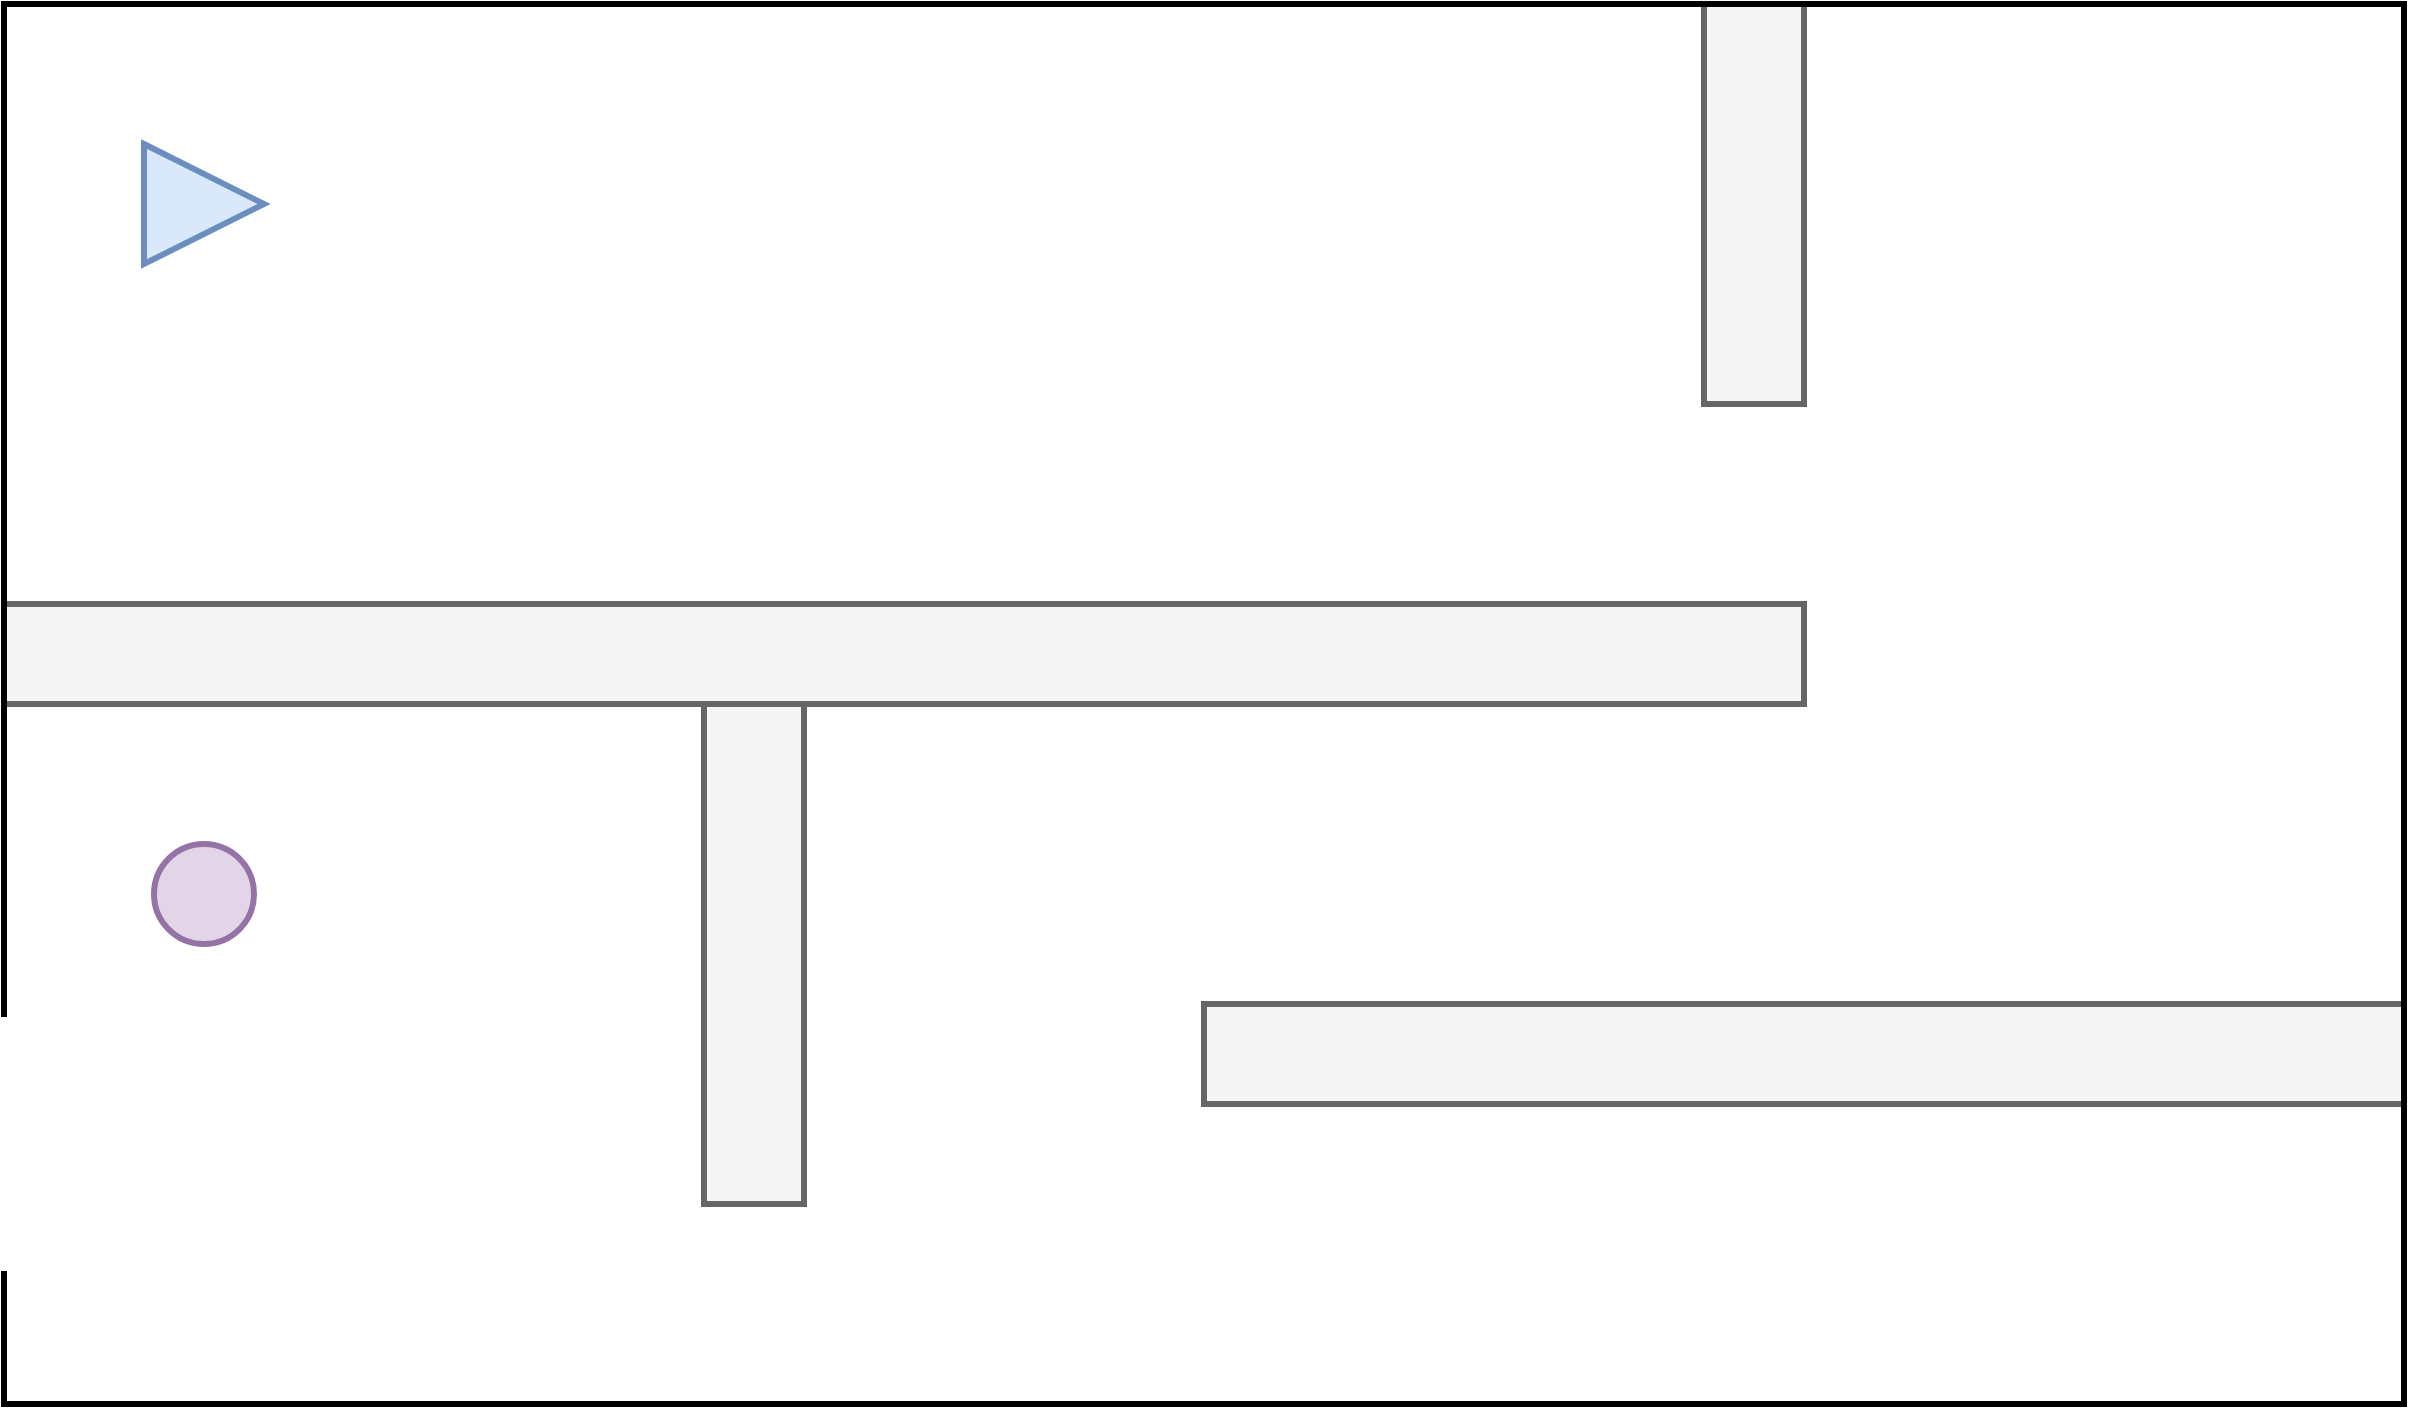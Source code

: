 <mxfile>
    <diagram id="3SrJcoaXhU2OYqMeubzI" name="BenchmarkMaps">
        <mxGraphModel dx="2600" dy="1993" grid="1" gridSize="10" guides="1" tooltips="1" connect="1" arrows="1" fold="1" page="1" pageScale="1" pageWidth="850" pageHeight="1100" math="0" shadow="0">
            <root>
                <mxCell id="0"/>
                <mxCell id="jjnFzC4igICAMmWWSXrH-19" value="map1" parent="0" visible="0"/>
                <mxCell id="jjnFzC4igICAMmWWSXrH-44" value="" style="group;fillColor=#f5f5f5;fontColor=#333333;strokeColor=#666666;" parent="jjnFzC4igICAMmWWSXrH-19" vertex="1" connectable="0">
                    <mxGeometry width="1200" height="700" as="geometry"/>
                </mxCell>
                <mxCell id="jjnFzC4igICAMmWWSXrH-20" value="" style="rounded=0;whiteSpace=wrap;html=1;pointerEvents=0;strokeWidth=3;" parent="jjnFzC4igICAMmWWSXrH-44" vertex="1">
                    <mxGeometry width="1200" height="700" as="geometry"/>
                </mxCell>
                <mxCell id="jjnFzC4igICAMmWWSXrH-21" value="" style="ellipse;whiteSpace=wrap;html=1;aspect=fixed;pointerEvents=0;strokeColor=#666666;strokeWidth=3;fillColor=#f5f5f5;fontColor=#333333;" parent="jjnFzC4igICAMmWWSXrH-44" vertex="1">
                    <mxGeometry x="400" y="150" width="400" height="400" as="geometry"/>
                </mxCell>
                <mxCell id="jjnFzC4igICAMmWWSXrH-22" value="map2" parent="0" visible="0"/>
                <mxCell id="jjnFzC4igICAMmWWSXrH-45" value="" style="group" parent="jjnFzC4igICAMmWWSXrH-22" vertex="1" connectable="0">
                    <mxGeometry width="1200" height="700" as="geometry"/>
                </mxCell>
                <mxCell id="jjnFzC4igICAMmWWSXrH-23" value="" style="rounded=0;whiteSpace=wrap;html=1;pointerEvents=0;strokeWidth=3;" parent="jjnFzC4igICAMmWWSXrH-45" vertex="1">
                    <mxGeometry width="1200" height="700" as="geometry"/>
                </mxCell>
                <mxCell id="jjnFzC4igICAMmWWSXrH-43" value="" style="whiteSpace=wrap;html=1;aspect=fixed;pointerEvents=0;strokeColor=#666666;strokeWidth=3;fillColor=#f5f5f5;fontColor=#333333;" parent="jjnFzC4igICAMmWWSXrH-45" vertex="1">
                    <mxGeometry x="400" y="150" width="400" height="400" as="geometry"/>
                </mxCell>
                <mxCell id="jjnFzC4igICAMmWWSXrH-25" value="map3" parent="0" visible="0"/>
                <mxCell id="jjnFzC4igICAMmWWSXrH-26" value="" style="rounded=0;whiteSpace=wrap;html=1;pointerEvents=0;strokeWidth=3;" parent="jjnFzC4igICAMmWWSXrH-25" vertex="1">
                    <mxGeometry width="1200" height="700" as="geometry"/>
                </mxCell>
                <mxCell id="jjnFzC4igICAMmWWSXrH-48" value="" style="ellipse;whiteSpace=wrap;html=1;aspect=fixed;pointerEvents=0;strokeColor=#666666;strokeWidth=3;fillColor=#f5f5f5;fontColor=#333333;" parent="jjnFzC4igICAMmWWSXrH-25" vertex="1">
                    <mxGeometry x="450" y="100" width="200" height="200" as="geometry"/>
                </mxCell>
                <mxCell id="jjnFzC4igICAMmWWSXrH-49" value="" style="ellipse;whiteSpace=wrap;html=1;aspect=fixed;pointerEvents=0;strokeColor=#666666;strokeWidth=3;fillColor=#f5f5f5;fontColor=#333333;" parent="jjnFzC4igICAMmWWSXrH-25" vertex="1">
                    <mxGeometry x="450" y="400" width="200" height="200" as="geometry"/>
                </mxCell>
                <mxCell id="jjnFzC4igICAMmWWSXrH-47" value="" style="ellipse;whiteSpace=wrap;html=1;aspect=fixed;pointerEvents=0;strokeColor=#666666;strokeWidth=3;fillColor=#f5f5f5;fontColor=#333333;" parent="jjnFzC4igICAMmWWSXrH-25" vertex="1">
                    <mxGeometry x="550" y="250" width="200" height="200" as="geometry"/>
                </mxCell>
                <mxCell id="jjnFzC4igICAMmWWSXrH-28" value="map4" parent="0" visible="0"/>
                <mxCell id="jjnFzC4igICAMmWWSXrH-29" value="" style="rounded=0;whiteSpace=wrap;html=1;pointerEvents=0;strokeWidth=3;" parent="jjnFzC4igICAMmWWSXrH-28" vertex="1">
                    <mxGeometry width="1200" height="700" as="geometry"/>
                </mxCell>
                <mxCell id="jjnFzC4igICAMmWWSXrH-50" value="" style="rounded=0;whiteSpace=wrap;html=1;pointerEvents=0;strokeColor=#666666;strokeWidth=3;fillColor=#f5f5f5;fontColor=#333333;" parent="jjnFzC4igICAMmWWSXrH-28" vertex="1">
                    <mxGeometry x="550" width="100" height="550" as="geometry"/>
                </mxCell>
                <mxCell id="jjnFzC4igICAMmWWSXrH-51" value="" style="rounded=0;whiteSpace=wrap;html=1;pointerEvents=0;strokeColor=#666666;strokeWidth=3;fillColor=#f5f5f5;fontColor=#333333;" parent="jjnFzC4igICAMmWWSXrH-28" vertex="1">
                    <mxGeometry x="550" y="600" width="100" height="100" as="geometry"/>
                </mxCell>
                <mxCell id="jjnFzC4igICAMmWWSXrH-31" value="map5" parent="0" visible="0"/>
                <mxCell id="jjnFzC4igICAMmWWSXrH-32" value="" style="rounded=0;whiteSpace=wrap;html=1;pointerEvents=0;strokeWidth=3;" parent="jjnFzC4igICAMmWWSXrH-31" vertex="1">
                    <mxGeometry width="1200" height="700" as="geometry"/>
                </mxCell>
                <mxCell id="jjnFzC4igICAMmWWSXrH-52" value="" style="rounded=0;whiteSpace=wrap;html=1;pointerEvents=0;strokeColor=#666666;strokeWidth=3;fillColor=#f5f5f5;fontColor=#333333;" parent="jjnFzC4igICAMmWWSXrH-31" vertex="1">
                    <mxGeometry x="700" width="100" height="600" as="geometry"/>
                </mxCell>
                <mxCell id="jjnFzC4igICAMmWWSXrH-53" value="" style="rounded=0;whiteSpace=wrap;html=1;pointerEvents=0;strokeColor=#666666;strokeWidth=3;fillColor=#f5f5f5;fontColor=#333333;" parent="jjnFzC4igICAMmWWSXrH-31" vertex="1">
                    <mxGeometry x="400" y="100" width="100" height="600" as="geometry"/>
                </mxCell>
                <mxCell id="jjnFzC4igICAMmWWSXrH-34" value="map6" parent="0" visible="0"/>
                <mxCell id="jjnFzC4igICAMmWWSXrH-35" value="" style="rounded=0;whiteSpace=wrap;html=1;pointerEvents=0;strokeWidth=3;movable=1;resizable=1;rotatable=1;deletable=1;editable=1;connectable=1;" parent="jjnFzC4igICAMmWWSXrH-34" vertex="1">
                    <mxGeometry width="1200" height="700" as="geometry"/>
                </mxCell>
                <mxCell id="jjnFzC4igICAMmWWSXrH-54" value="" style="rounded=0;whiteSpace=wrap;html=1;pointerEvents=0;strokeColor=#666666;strokeWidth=3;fillColor=#f5f5f5;fontColor=#333333;" parent="jjnFzC4igICAMmWWSXrH-34" vertex="1">
                    <mxGeometry x="300" y="150" width="600" height="50" as="geometry"/>
                </mxCell>
                <mxCell id="jjnFzC4igICAMmWWSXrH-55" value="" style="rounded=0;whiteSpace=wrap;html=1;pointerEvents=0;strokeColor=#666666;strokeWidth=3;fillColor=#f5f5f5;fontColor=#333333;" parent="jjnFzC4igICAMmWWSXrH-34" vertex="1">
                    <mxGeometry x="300" y="500" width="600" height="50" as="geometry"/>
                </mxCell>
                <mxCell id="jjnFzC4igICAMmWWSXrH-56" value="" style="rounded=0;whiteSpace=wrap;html=1;pointerEvents=0;strokeColor=#666666;strokeWidth=3;fillColor=#f5f5f5;fontColor=#333333;" parent="jjnFzC4igICAMmWWSXrH-34" vertex="1">
                    <mxGeometry x="850" y="150" width="50" height="400" as="geometry"/>
                </mxCell>
                <mxCell id="jjnFzC4igICAMmWWSXrH-37" value="map7" parent="0" visible="0"/>
                <mxCell id="jjnFzC4igICAMmWWSXrH-38" value="" style="rounded=0;whiteSpace=wrap;html=1;pointerEvents=0;strokeWidth=3;" parent="jjnFzC4igICAMmWWSXrH-37" vertex="1">
                    <mxGeometry width="1200" height="700" as="geometry"/>
                </mxCell>
                <mxCell id="jjnFzC4igICAMmWWSXrH-60" value="" style="rounded=0;whiteSpace=wrap;html=1;pointerEvents=0;strokeColor=#666666;strokeWidth=3;fillColor=#f5f5f5;fontColor=#333333;" parent="jjnFzC4igICAMmWWSXrH-37" vertex="1">
                    <mxGeometry x="300" y="150" width="600" height="50" as="geometry"/>
                </mxCell>
                <mxCell id="jjnFzC4igICAMmWWSXrH-61" value="" style="rounded=0;whiteSpace=wrap;html=1;pointerEvents=0;strokeColor=#666666;strokeWidth=3;fillColor=#f5f5f5;fontColor=#333333;" parent="jjnFzC4igICAMmWWSXrH-37" vertex="1">
                    <mxGeometry x="850" y="150" width="50" height="550" as="geometry"/>
                </mxCell>
                <mxCell id="jjnFzC4igICAMmWWSXrH-40" value="map8" parent="0"/>
                <mxCell id="jjnFzC4igICAMmWWSXrH-41" value="" style="rounded=0;whiteSpace=wrap;html=1;pointerEvents=0;strokeWidth=3;connectable=0;" parent="jjnFzC4igICAMmWWSXrH-40" vertex="1">
                    <mxGeometry width="1200" height="700" as="geometry"/>
                </mxCell>
                <mxCell id="jjnFzC4igICAMmWWSXrH-67" value="" style="rounded=0;whiteSpace=wrap;html=1;pointerEvents=0;strokeColor=#666666;strokeWidth=3;fillColor=#f5f5f5;fontColor=#333333;" parent="jjnFzC4igICAMmWWSXrH-40" vertex="1">
                    <mxGeometry x="850" width="50" height="200" as="geometry"/>
                </mxCell>
                <mxCell id="jjnFzC4igICAMmWWSXrH-68" value="" style="rounded=0;whiteSpace=wrap;html=1;pointerEvents=0;strokeColor=#666666;strokeWidth=3;fillColor=#f5f5f5;fontColor=#333333;" parent="jjnFzC4igICAMmWWSXrH-40" vertex="1">
                    <mxGeometry y="300" width="900" height="50" as="geometry"/>
                </mxCell>
                <mxCell id="jjnFzC4igICAMmWWSXrH-69" value="" style="rounded=0;whiteSpace=wrap;html=1;pointerEvents=0;strokeColor=#666666;strokeWidth=3;fillColor=#f5f5f5;fontColor=#333333;" parent="jjnFzC4igICAMmWWSXrH-40" vertex="1">
                    <mxGeometry x="350" y="350" width="50" height="250" as="geometry"/>
                </mxCell>
                <mxCell id="jjnFzC4igICAMmWWSXrH-70" value="" style="rounded=0;whiteSpace=wrap;html=1;pointerEvents=0;strokeColor=#666666;strokeWidth=3;fillColor=#f5f5f5;fontColor=#333333;" parent="jjnFzC4igICAMmWWSXrH-40" vertex="1">
                    <mxGeometry x="600" y="500" width="600" height="50" as="geometry"/>
                </mxCell>
                <mxCell id="jjnFzC4igICAMmWWSXrH-72" value="" style="triangle;whiteSpace=wrap;html=1;pointerEvents=0;strokeColor=#6c8ebf;strokeWidth=3;fillColor=#dae8fc;" parent="jjnFzC4igICAMmWWSXrH-40" vertex="1">
                    <mxGeometry x="70" y="70" width="60" height="60" as="geometry"/>
                </mxCell>
                <mxCell id="jjnFzC4igICAMmWWSXrH-73" value="" style="ellipse;whiteSpace=wrap;html=1;aspect=fixed;pointerEvents=0;strokeColor=#9673a6;strokeWidth=3;fillColor=#e1d5e7;" parent="jjnFzC4igICAMmWWSXrH-40" vertex="1">
                    <mxGeometry x="75" y="420" width="50" height="50" as="geometry"/>
                </mxCell>
                <mxCell id="1" style="" parent="0" visible="0"/>
                <mxCell id="jjnFzC4igICAMmWWSXrH-71" value="" style="rounded=0;whiteSpace=wrap;html=1;pointerEvents=0;strokeWidth=3;fillColor=none;connectable=0;allowArrows=0;" parent="1" vertex="1">
                    <mxGeometry width="1200" height="700" as="geometry"/>
                </mxCell>
                <mxCell id="jjnFzC4igICAMmWWSXrH-65" value="" style="triangle;whiteSpace=wrap;html=1;pointerEvents=0;strokeColor=#6c8ebf;strokeWidth=3;fillColor=#dae8fc;" parent="1" vertex="1">
                    <mxGeometry x="70" y="320" width="60" height="60" as="geometry"/>
                </mxCell>
                <mxCell id="jjnFzC4igICAMmWWSXrH-66" value="" style="ellipse;whiteSpace=wrap;html=1;aspect=fixed;pointerEvents=0;strokeColor=#9673a6;strokeWidth=3;fillColor=#e1d5e7;" parent="1" vertex="1">
                    <mxGeometry x="1075" y="325" width="50" height="50" as="geometry"/>
                </mxCell>
                <mxCell id="jjnFzC4igICAMmWWSXrH-74" value="Untitled Layer" style="" parent="0"/>
                <mxCell id="jjnFzC4igICAMmWWSXrH-75" value="" style="rounded=0;whiteSpace=wrap;html=1;pointerEvents=0;strokeWidth=3;fillColor=none;connectable=0;" parent="jjnFzC4igICAMmWWSXrH-74" vertex="1">
                    <mxGeometry width="1200" height="700" as="geometry"/>
                </mxCell>
            </root>
        </mxGraphModel>
    </diagram>
    <diagram id="OqvxGl_XsOg4RZvwjPe9" name="Robot">
        <mxGraphModel dx="1909" dy="975" grid="0" gridSize="5" guides="1" tooltips="1" connect="1" arrows="1" fold="1" page="1" pageScale="1" pageWidth="850" pageHeight="1100" background="none" math="0" shadow="0">
            <root>
                <mxCell id="0"/>
                <mxCell id="1" parent="0"/>
                <mxCell id="4mum_SuyEKnmfo4iEvIU-36" value="" style="verticalLabelPosition=bottom;verticalAlign=top;html=1;shape=mxgraph.basic.arc;startAngle=0.209;endAngle=0.25;fontSize=20;fillColor=#000000;strokeWidth=3;" parent="1" vertex="1">
                    <mxGeometry x="155.5" y="14" width="531" height="531" as="geometry"/>
                </mxCell>
                <mxCell id="4mum_SuyEKnmfo4iEvIU-27" value="" style="endArrow=none;html=1;strokeColor=#b85450;strokeWidth=3;fontSize=20;sketch=1;curveFitting=1;jiggle=0;dashed=1;fillColor=#f8cecc;endFill=0;startArrow=classic;startFill=0;" parent="1" edge="1">
                    <mxGeometry width="50" height="50" relative="1" as="geometry">
                        <mxPoint x="744" y="195" as="sourcePoint"/>
                        <mxPoint x="422" y="279.21" as="targetPoint"/>
                    </mxGeometry>
                </mxCell>
                <mxCell id="4mum_SuyEKnmfo4iEvIU-26" value="" style="endArrow=none;html=1;strokeColor=#000000;strokeWidth=3;fontSize=20;sketch=1;curveFitting=1;jiggle=0;dashed=1;startArrow=classic;startFill=0;" parent="1" edge="1">
                    <mxGeometry width="50" height="50" relative="1" as="geometry">
                        <mxPoint x="829" y="280.08" as="sourcePoint"/>
                        <mxPoint x="479" y="280.08" as="targetPoint"/>
                    </mxGeometry>
                </mxCell>
                <mxCell id="4mum_SuyEKnmfo4iEvIU-23" value="r" style="text;html=1;align=center;verticalAlign=middle;resizable=0;points=[];autosize=1;strokeColor=none;fillColor=none;fontStyle=3;fontSize=20;" parent="1" vertex="1">
                    <mxGeometry x="375" y="5" width="30" height="40" as="geometry"/>
                </mxCell>
                <mxCell id="4mum_SuyEKnmfo4iEvIU-30" value="" style="ellipse;whiteSpace=wrap;html=1;aspect=fixed;fillColor=#000000;rotation=1;" parent="1" vertex="1">
                    <mxGeometry x="685.003" y="514.998" width="10" height="10" as="geometry"/>
                </mxCell>
                <mxCell id="4mum_SuyEKnmfo4iEvIU-28" value="" style="endArrow=classic;html=1;exitX=0;exitY=1;exitDx=0;exitDy=0;strokeColor=#000000;strokeWidth=5;endFill=0;" parent="1" edge="1">
                    <mxGeometry width="50" height="50" relative="1" as="geometry">
                        <mxPoint x="689.843" y="519.998" as="sourcePoint"/>
                        <mxPoint x="690" y="440" as="targetPoint"/>
                    </mxGeometry>
                </mxCell>
                <mxCell id="4mum_SuyEKnmfo4iEvIU-29" value="" style="endArrow=classic;html=1;strokeColor=#000000;strokeWidth=5;endFill=0;" parent="1" edge="1">
                    <mxGeometry width="50" height="50" relative="1" as="geometry">
                        <mxPoint x="690" y="520" as="sourcePoint"/>
                        <mxPoint x="770" y="520" as="targetPoint"/>
                    </mxGeometry>
                </mxCell>
                <mxCell id="4mum_SuyEKnmfo4iEvIU-31" value="x" style="text;html=1;align=center;verticalAlign=middle;resizable=0;points=[];autosize=1;strokeColor=none;fillColor=none;fontStyle=3;fontSize=20;rotation=1;" parent="1" vertex="1">
                    <mxGeometry x="755.003" y="514.998" width="30" height="37" as="geometry"/>
                </mxCell>
                <mxCell id="4mum_SuyEKnmfo4iEvIU-32" value="y" style="text;html=1;align=center;verticalAlign=middle;resizable=0;points=[];autosize=1;strokeColor=none;fillColor=none;fontStyle=3;fontSize=20;rotation=1;" parent="1" vertex="1">
                    <mxGeometry x="650.003" y="424.998" width="30" height="37" as="geometry"/>
                </mxCell>
                <mxCell id="1gGYLf2x-mys-VKKz9sy-2" value="" style="ellipse;whiteSpace=wrap;html=1;aspect=fixed;fillColor=#cce5ff;strokeColor=#36393d;movable=1;resizable=1;rotatable=1;deletable=1;editable=1;connectable=1;rotation=-15;strokeWidth=3;" parent="1" vertex="1">
                    <mxGeometry x="221" y="80" width="400" height="400" as="geometry"/>
                </mxCell>
                <mxCell id="1gGYLf2x-mys-VKKz9sy-3" value="" style="rounded=1;whiteSpace=wrap;html=1;fillColor=#262626;fontColor=#333333;strokeColor=#666666;direction=south;rotation=-15;" parent="1" vertex="1">
                    <mxGeometry x="293" y="67" width="150" height="30" as="geometry"/>
                </mxCell>
                <mxCell id="1gGYLf2x-mys-VKKz9sy-4" value="" style="rounded=1;whiteSpace=wrap;html=1;fillColor=#262626;fontColor=#333333;strokeColor=#666666;direction=south;rotation=-15;" parent="1" vertex="1">
                    <mxGeometry x="399" y="463" width="150" height="30" as="geometry"/>
                </mxCell>
                <mxCell id="4mum_SuyEKnmfo4iEvIU-18" value="" style="endArrow=baseDash;html=1;strokeColor=#FFFFFF;strokeWidth=2;fontSize=20;entryX=0.5;entryY=1;entryDx=0;entryDy=0;exitX=0.5;exitY=1;exitDx=0;exitDy=0;startArrow=baseDash;startFill=0;endFill=0;" parent="1" edge="1">
                    <mxGeometry width="50" height="50" relative="1" as="geometry">
                        <mxPoint x="475" y="479" as="sourcePoint"/>
                        <mxPoint x="369" y="83" as="targetPoint"/>
                    </mxGeometry>
                </mxCell>
                <mxCell id="1gGYLf2x-mys-VKKz9sy-5" value="" style="ellipse;whiteSpace=wrap;html=1;aspect=fixed;fillColor=#B5B5B5;fontColor=#333333;strokeColor=#666666;rotation=-15;" parent="1" vertex="1">
                    <mxGeometry x="585" y="223" width="20" height="20" as="geometry"/>
                </mxCell>
                <mxCell id="1gGYLf2x-mys-VKKz9sy-6" value="" style="ellipse;whiteSpace=wrap;html=1;aspect=fixed;fillColor=#B5B5B5;fontColor=#333333;strokeColor=#666666;rotation=-15;" parent="1" vertex="1">
                    <mxGeometry x="237" y="317" width="20" height="20" as="geometry"/>
                </mxCell>
                <mxCell id="4mum_SuyEKnmfo4iEvIU-14" value="" style="endArrow=classic;html=1;exitX=0;exitY=1;exitDx=0;exitDy=0;entryX=0;entryY=0;entryDx=0;entryDy=0;strokeColor=#00FF00;strokeWidth=5;endFill=0;" parent="1" edge="1">
                    <mxGeometry width="50" height="50" relative="1" as="geometry">
                        <mxPoint x="421" y="280" as="sourcePoint"/>
                        <mxPoint x="401" y="203" as="targetPoint"/>
                    </mxGeometry>
                </mxCell>
                <mxCell id="4mum_SuyEKnmfo4iEvIU-15" value="" style="endArrow=classic;html=1;exitX=0;exitY=1;exitDx=0;exitDy=0;entryX=1;entryY=1;entryDx=0;entryDy=0;strokeColor=#FF0000;strokeWidth=5;endFill=0;" parent="1" edge="1">
                    <mxGeometry width="50" height="50" relative="1" as="geometry">
                        <mxPoint x="421" y="280" as="sourcePoint"/>
                        <mxPoint x="499" y="259" as="targetPoint"/>
                    </mxGeometry>
                </mxCell>
                <mxCell id="4mum_SuyEKnmfo4iEvIU-8" value="" style="ellipse;whiteSpace=wrap;html=1;aspect=fixed;fillColor=#000000;rotation=-15;" parent="1" vertex="1">
                    <mxGeometry x="416" y="275" width="10" height="10" as="geometry"/>
                </mxCell>
                <mxCell id="4mum_SuyEKnmfo4iEvIU-22" style="edgeStyle=none;html=1;exitX=0;exitY=0.5;exitDx=0;exitDy=0;entryX=0;entryY=0;entryDx=0;entryDy=0;strokeColor=#000000;strokeWidth=3;fontSize=20;startArrow=baseDash;startFill=0;endArrow=baseDash;endFill=0;" parent="1" edge="1">
                    <mxGeometry relative="1" as="geometry">
                        <mxPoint x="362" y="57" as="sourcePoint"/>
                        <mxPoint x="434" y="37" as="targetPoint"/>
                    </mxGeometry>
                </mxCell>
                <mxCell id="4mum_SuyEKnmfo4iEvIU-3" value="Left wheel" style="text;html=1;align=center;verticalAlign=middle;resizable=0;points=[];autosize=1;strokeColor=none;fillColor=none;fontStyle=1;fontSize=18;" parent="1" vertex="1">
                    <mxGeometry x="182" y="89" width="106" height="34" as="geometry"/>
                </mxCell>
                <mxCell id="4mum_SuyEKnmfo4iEvIU-2" value="Right wheel" style="text;html=1;align=center;verticalAlign=middle;resizable=0;points=[];autosize=1;strokeColor=none;fillColor=none;fontStyle=1;fontSize=18;" parent="1" vertex="1">
                    <mxGeometry x="276" y="481" width="119" height="34" as="geometry"/>
                </mxCell>
                <mxCell id="4mum_SuyEKnmfo4iEvIU-38" value="x" style="text;html=1;align=center;verticalAlign=middle;resizable=0;points=[];autosize=1;strokeColor=none;fillColor=none;fontStyle=3;fontSize=20;rotation=1;" parent="1" vertex="1">
                    <mxGeometry x="490.003" y="256.998" width="30" height="37" as="geometry"/>
                </mxCell>
                <mxCell id="4mum_SuyEKnmfo4iEvIU-39" value="y" style="text;html=1;align=center;verticalAlign=middle;resizable=0;points=[];autosize=1;strokeColor=none;fillColor=none;fontStyle=3;fontSize=20;rotation=1;" parent="1" vertex="1">
                    <mxGeometry x="364.003" y="191.998" width="29" height="36" as="geometry"/>
                </mxCell>
                <mxCell id="4mum_SuyEKnmfo4iEvIU-40" value="&lt;meta charset=&quot;utf-8&quot;&gt;&lt;span class=&quot;Yh5dPc&quot;&gt;&lt;span&gt;&lt;span&gt;θ&lt;/span&gt;&lt;/span&gt;&lt;/span&gt;" style="text;whiteSpace=wrap;html=1;fontSize=20;fontStyle=1" parent="1" vertex="1">
                    <mxGeometry x="699.996" y="227.999" width="34" height="41" as="geometry"/>
                </mxCell>
                <mxCell id="4mum_SuyEKnmfo4iEvIU-42" value="" style="endArrow=classic;html=1;dashed=1;sketch=1;jiggle=0;curveFitting=1;strokeColor=#000000;strokeWidth=3;fontSize=20;exitX=0.982;exitY=0.379;exitDx=0;exitDy=0;exitPerimeter=0;" parent="1" edge="1">
                    <mxGeometry width="50" height="50" relative="1" as="geometry">
                        <mxPoint x="678.942" y="215.249" as="sourcePoint"/>
                        <mxPoint x="678" y="210" as="targetPoint"/>
                    </mxGeometry>
                </mxCell>
                <mxCell id="4mum_SuyEKnmfo4iEvIU-6" value="Idle-wheel" style="text;html=1;align=center;verticalAlign=middle;resizable=1;points=[];autosize=1;strokeColor=none;fillColor=none;movable=1;rotatable=1;deletable=1;editable=1;connectable=1;" parent="1" vertex="1">
                    <mxGeometry x="508" y="193" width="80" height="30" as="geometry"/>
                </mxCell>
                <mxCell id="4mum_SuyEKnmfo4iEvIU-4" value="Idle-wheel" style="text;html=1;align=center;verticalAlign=middle;resizable=0;points=[];autosize=1;strokeColor=none;fillColor=none;" parent="1" vertex="1">
                    <mxGeometry x="253" y="340" width="80" height="30" as="geometry"/>
                </mxCell>
                <mxCell id="4mum_SuyEKnmfo4iEvIU-19" value="d" style="text;html=1;align=center;verticalAlign=middle;resizable=0;points=[];autosize=1;fontStyle=3;fontSize=20;rotation=0;container=1;" parent="1" vertex="1">
                    <mxGeometry x="372.5" y="97" width="35" height="40" as="geometry"/>
                </mxCell>
            </root>
        </mxGraphModel>
    </diagram>
    <diagram id="zsnv1p8AY616bOQ1h6LU" name="Shorten_path">
        <mxGraphModel dx="2350" dy="1866" grid="1" gridSize="5" guides="1" tooltips="1" connect="1" arrows="1" fold="1" page="1" pageScale="1" pageWidth="850" pageHeight="1100" math="0" shadow="0">
            <root>
                <mxCell id="0"/>
                <mxCell id="1" parent="0"/>
                <mxCell id="NJEbAWJ0j8CTdgEATMmW-1" value="" style="rounded=0;whiteSpace=wrap;html=1;strokeWidth=3;movable=1;resizable=1;rotatable=1;deletable=1;editable=1;connectable=0;allowArrows=0;overflow=hidden;pointerEvents=0;" vertex="1" parent="1">
                    <mxGeometry width="640" height="360" as="geometry"/>
                </mxCell>
                <mxCell id="wXjRkjldzK_1mv2LdOSW-30" value="" style="rounded=0;whiteSpace=wrap;html=1;pointerEvents=0;strokeColor=#000000;strokeWidth=3;fillColor=#B5B5B5;" vertex="1" parent="1">
                    <mxGeometry x="360" y="80" width="80" height="280" as="geometry"/>
                </mxCell>
                <mxCell id="wXjRkjldzK_1mv2LdOSW-4" value="" style="ellipse;whiteSpace=wrap;html=1;aspect=fixed;strokeColor=#9673a6;strokeWidth=3;fillColor=#e1d5e7;" vertex="1" parent="1">
                    <mxGeometry x="510" y="170" width="20" height="20" as="geometry"/>
                </mxCell>
                <mxCell id="wXjRkjldzK_1mv2LdOSW-6" value="" style="triangle;whiteSpace=wrap;html=1;strokeColor=#6c8ebf;strokeWidth=3;fillColor=#dae8fc;" vertex="1" parent="1">
                    <mxGeometry x="110" y="170" width="20" height="20" as="geometry"/>
                </mxCell>
                <mxCell id="wXjRkjldzK_1mv2LdOSW-66" value="" style="group" vertex="1" connectable="0" parent="1">
                    <mxGeometry x="315" y="175" width="10" height="10" as="geometry"/>
                </mxCell>
                <mxCell id="wXjRkjldzK_1mv2LdOSW-13" value="" style="endArrow=none;html=1;shadow=0;sketch=1;jiggle=0;curveFitting=10;strokeColor=#82B366;strokeWidth=3;" edge="1" parent="wXjRkjldzK_1mv2LdOSW-66">
                    <mxGeometry width="50" height="50" relative="1" as="geometry">
                        <mxPoint y="10" as="sourcePoint"/>
                        <mxPoint x="10" as="targetPoint"/>
                    </mxGeometry>
                </mxCell>
                <mxCell id="wXjRkjldzK_1mv2LdOSW-14" value="" style="endArrow=none;html=1;shadow=0;sketch=1;jiggle=0;curveFitting=10;strokeColor=#82B366;strokeWidth=3;" edge="1" parent="wXjRkjldzK_1mv2LdOSW-66">
                    <mxGeometry width="50" height="50" relative="1" as="geometry">
                        <mxPoint as="sourcePoint"/>
                        <mxPoint x="10" y="10" as="targetPoint"/>
                    </mxGeometry>
                </mxCell>
                <mxCell id="wXjRkjldzK_1mv2LdOSW-67" value="" style="group" vertex="1" connectable="0" parent="1">
                    <mxGeometry x="395" y="55" width="10" height="10" as="geometry"/>
                </mxCell>
                <mxCell id="wXjRkjldzK_1mv2LdOSW-28" value="" style="endArrow=none;html=1;shadow=0;sketch=1;jiggle=0;curveFitting=10;strokeColor=#82B366;strokeWidth=3;" edge="1" parent="wXjRkjldzK_1mv2LdOSW-67">
                    <mxGeometry width="50" height="50" relative="1" as="geometry">
                        <mxPoint y="10" as="sourcePoint"/>
                        <mxPoint x="10" as="targetPoint"/>
                    </mxGeometry>
                </mxCell>
                <mxCell id="wXjRkjldzK_1mv2LdOSW-29" value="" style="endArrow=none;html=1;shadow=0;sketch=1;jiggle=0;curveFitting=10;strokeColor=#82B366;strokeWidth=3;" edge="1" parent="wXjRkjldzK_1mv2LdOSW-67">
                    <mxGeometry width="50" height="50" relative="1" as="geometry">
                        <mxPoint as="sourcePoint"/>
                        <mxPoint x="10" y="10" as="targetPoint"/>
                    </mxGeometry>
                </mxCell>
                <mxCell id="wXjRkjldzK_1mv2LdOSW-68" value="" style="group" vertex="1" connectable="0" parent="1">
                    <mxGeometry x="325" y="90" width="10" height="10" as="geometry"/>
                </mxCell>
                <mxCell id="wXjRkjldzK_1mv2LdOSW-25" value="" style="endArrow=none;html=1;shadow=0;sketch=1;jiggle=0;curveFitting=10;strokeColor=#82B366;strokeWidth=3;" edge="1" parent="wXjRkjldzK_1mv2LdOSW-68">
                    <mxGeometry width="50" height="50" relative="1" as="geometry">
                        <mxPoint y="10" as="sourcePoint"/>
                        <mxPoint x="10" as="targetPoint"/>
                    </mxGeometry>
                </mxCell>
                <mxCell id="wXjRkjldzK_1mv2LdOSW-26" value="" style="endArrow=none;html=1;shadow=0;sketch=1;jiggle=0;curveFitting=10;strokeColor=#82B366;strokeWidth=3;" edge="1" parent="wXjRkjldzK_1mv2LdOSW-68">
                    <mxGeometry width="50" height="50" relative="1" as="geometry">
                        <mxPoint as="sourcePoint"/>
                        <mxPoint x="10" y="10" as="targetPoint"/>
                    </mxGeometry>
                </mxCell>
                <mxCell id="wXjRkjldzK_1mv2LdOSW-69" value="" style="group" vertex="1" connectable="0" parent="1">
                    <mxGeometry x="345" y="50" width="10" height="10" as="geometry"/>
                </mxCell>
                <mxCell id="wXjRkjldzK_1mv2LdOSW-22" value="" style="endArrow=none;html=1;shadow=0;sketch=1;jiggle=0;curveFitting=10;strokeColor=#82B366;strokeWidth=3;" edge="1" parent="wXjRkjldzK_1mv2LdOSW-69">
                    <mxGeometry width="50" height="50" relative="1" as="geometry">
                        <mxPoint y="10" as="sourcePoint"/>
                        <mxPoint x="10" as="targetPoint"/>
                    </mxGeometry>
                </mxCell>
                <mxCell id="wXjRkjldzK_1mv2LdOSW-23" value="" style="endArrow=none;html=1;shadow=0;sketch=1;jiggle=0;curveFitting=10;strokeColor=#82B366;strokeWidth=3;" edge="1" parent="wXjRkjldzK_1mv2LdOSW-69">
                    <mxGeometry width="50" height="50" relative="1" as="geometry">
                        <mxPoint as="sourcePoint"/>
                        <mxPoint x="10" y="10" as="targetPoint"/>
                    </mxGeometry>
                </mxCell>
                <mxCell id="wXjRkjldzK_1mv2LdOSW-70" value="" style="group" vertex="1" connectable="0" parent="1">
                    <mxGeometry x="465" y="120" width="10" height="10" as="geometry"/>
                </mxCell>
                <mxCell id="wXjRkjldzK_1mv2LdOSW-8" value="" style="endArrow=none;html=1;shadow=0;sketch=1;jiggle=0;curveFitting=10;strokeColor=#82B366;strokeWidth=3;" edge="1" parent="wXjRkjldzK_1mv2LdOSW-70">
                    <mxGeometry width="50" height="50" relative="1" as="geometry">
                        <mxPoint y="10" as="sourcePoint"/>
                        <mxPoint x="10" as="targetPoint"/>
                    </mxGeometry>
                </mxCell>
                <mxCell id="wXjRkjldzK_1mv2LdOSW-9" value="" style="endArrow=none;html=1;shadow=0;sketch=1;jiggle=0;curveFitting=10;strokeColor=#82B366;strokeWidth=3;" edge="1" parent="wXjRkjldzK_1mv2LdOSW-70">
                    <mxGeometry width="50" height="50" relative="1" as="geometry">
                        <mxPoint as="sourcePoint"/>
                        <mxPoint x="10" y="10" as="targetPoint"/>
                    </mxGeometry>
                </mxCell>
                <mxCell id="wXjRkjldzK_1mv2LdOSW-71" value="" style="group" vertex="1" connectable="0" parent="1">
                    <mxGeometry x="455" y="55" width="10" height="10" as="geometry"/>
                </mxCell>
                <mxCell id="wXjRkjldzK_1mv2LdOSW-19" value="" style="endArrow=none;html=1;shadow=0;sketch=1;jiggle=0;curveFitting=10;strokeColor=#82B366;strokeWidth=3;" edge="1" parent="wXjRkjldzK_1mv2LdOSW-71">
                    <mxGeometry width="50" height="50" relative="1" as="geometry">
                        <mxPoint y="10" as="sourcePoint"/>
                        <mxPoint x="10" as="targetPoint"/>
                    </mxGeometry>
                </mxCell>
                <mxCell id="wXjRkjldzK_1mv2LdOSW-20" value="" style="endArrow=none;html=1;shadow=0;sketch=1;jiggle=0;curveFitting=10;strokeColor=#82B366;strokeWidth=3;" edge="1" parent="wXjRkjldzK_1mv2LdOSW-71">
                    <mxGeometry width="50" height="50" relative="1" as="geometry">
                        <mxPoint as="sourcePoint"/>
                        <mxPoint x="10" y="10" as="targetPoint"/>
                    </mxGeometry>
                </mxCell>
                <mxCell id="wXjRkjldzK_1mv2LdOSW-72" value="" style="endArrow=none;dashed=1;html=1;shadow=0;sketch=1;jiggle=0;curveFitting=10;strokeColor=#000000;strokeWidth=1;" edge="1" parent="1" source="wXjRkjldzK_1mv2LdOSW-6">
                    <mxGeometry width="50" height="50" relative="1" as="geometry">
                        <mxPoint x="375" y="125" as="sourcePoint"/>
                        <mxPoint x="320" y="180" as="targetPoint"/>
                    </mxGeometry>
                </mxCell>
                <mxCell id="wXjRkjldzK_1mv2LdOSW-73" value="" style="endArrow=none;dashed=1;html=1;shadow=0;sketch=1;jiggle=0;curveFitting=10;strokeColor=#000000;strokeWidth=1;" edge="1" parent="1">
                    <mxGeometry width="50" height="50" relative="1" as="geometry">
                        <mxPoint x="330" y="95" as="sourcePoint"/>
                        <mxPoint x="320" y="180" as="targetPoint"/>
                    </mxGeometry>
                </mxCell>
                <mxCell id="wXjRkjldzK_1mv2LdOSW-74" value="" style="endArrow=none;dashed=1;html=1;shadow=0;sketch=1;jiggle=0;curveFitting=10;strokeColor=#000000;strokeWidth=1;" edge="1" parent="1">
                    <mxGeometry width="50" height="50" relative="1" as="geometry">
                        <mxPoint x="330" y="95" as="sourcePoint"/>
                        <mxPoint x="350" y="55" as="targetPoint"/>
                    </mxGeometry>
                </mxCell>
                <mxCell id="wXjRkjldzK_1mv2LdOSW-75" value="" style="endArrow=none;dashed=1;html=1;shadow=0;sketch=1;jiggle=0;curveFitting=10;strokeColor=#000000;strokeWidth=1;" edge="1" parent="1">
                    <mxGeometry width="50" height="50" relative="1" as="geometry">
                        <mxPoint x="350" y="55" as="sourcePoint"/>
                        <mxPoint x="400" y="60" as="targetPoint"/>
                    </mxGeometry>
                </mxCell>
                <mxCell id="wXjRkjldzK_1mv2LdOSW-76" value="" style="endArrow=none;dashed=1;html=1;shadow=0;sketch=1;jiggle=0;curveFitting=10;strokeColor=#000000;strokeWidth=1;" edge="1" parent="1">
                    <mxGeometry width="50" height="50" relative="1" as="geometry">
                        <mxPoint x="400" y="60" as="sourcePoint"/>
                        <mxPoint x="460" y="60" as="targetPoint"/>
                    </mxGeometry>
                </mxCell>
                <mxCell id="wXjRkjldzK_1mv2LdOSW-77" value="" style="endArrow=none;dashed=1;html=1;shadow=0;sketch=1;jiggle=0;curveFitting=10;strokeColor=#000000;strokeWidth=1;" edge="1" parent="1">
                    <mxGeometry width="50" height="50" relative="1" as="geometry">
                        <mxPoint x="460" y="60" as="sourcePoint"/>
                        <mxPoint x="470" y="125" as="targetPoint"/>
                    </mxGeometry>
                </mxCell>
                <mxCell id="wXjRkjldzK_1mv2LdOSW-78" value="" style="endArrow=none;dashed=1;html=1;shadow=0;sketch=1;jiggle=0;curveFitting=10;strokeColor=#000000;strokeWidth=1;" edge="1" parent="1" target="wXjRkjldzK_1mv2LdOSW-4">
                    <mxGeometry width="50" height="50" relative="1" as="geometry">
                        <mxPoint x="470" y="125" as="sourcePoint"/>
                        <mxPoint x="475.0" y="130" as="targetPoint"/>
                    </mxGeometry>
                </mxCell>
                <mxCell id="wXjRkjldzK_1mv2LdOSW-108" value="" style="rounded=0;whiteSpace=wrap;html=1;strokeWidth=3;movable=1;resizable=1;rotatable=1;deletable=1;editable=1;connectable=0;allowArrows=0;overflow=hidden;pointerEvents=0;" vertex="1" parent="1">
                    <mxGeometry x="705" width="640" height="360" as="geometry"/>
                </mxCell>
                <mxCell id="wXjRkjldzK_1mv2LdOSW-109" value="" style="rounded=0;whiteSpace=wrap;html=1;pointerEvents=0;strokeColor=#000000;strokeWidth=3;fillColor=#B5B5B5;" vertex="1" parent="1">
                    <mxGeometry x="1065" y="80" width="80" height="280" as="geometry"/>
                </mxCell>
                <mxCell id="wXjRkjldzK_1mv2LdOSW-110" value="" style="ellipse;whiteSpace=wrap;html=1;aspect=fixed;strokeColor=#9673a6;strokeWidth=3;fillColor=#e1d5e7;" vertex="1" parent="1">
                    <mxGeometry x="1215" y="170" width="20" height="20" as="geometry"/>
                </mxCell>
                <mxCell id="wXjRkjldzK_1mv2LdOSW-111" value="" style="triangle;whiteSpace=wrap;html=1;strokeColor=#6c8ebf;strokeWidth=3;fillColor=#dae8fc;" vertex="1" parent="1">
                    <mxGeometry x="815" y="170" width="20" height="20" as="geometry"/>
                </mxCell>
                <mxCell id="wXjRkjldzK_1mv2LdOSW-112" value="" style="group" vertex="1" connectable="0" parent="1">
                    <mxGeometry x="1050" y="50" width="10" height="10" as="geometry"/>
                </mxCell>
                <mxCell id="wXjRkjldzK_1mv2LdOSW-113" value="" style="endArrow=none;html=1;shadow=0;sketch=1;jiggle=0;curveFitting=10;strokeColor=#82B366;strokeWidth=3;" edge="1" parent="wXjRkjldzK_1mv2LdOSW-112">
                    <mxGeometry width="50" height="50" relative="1" as="geometry">
                        <mxPoint y="10" as="sourcePoint"/>
                        <mxPoint x="10" as="targetPoint"/>
                    </mxGeometry>
                </mxCell>
                <mxCell id="wXjRkjldzK_1mv2LdOSW-114" value="" style="endArrow=none;html=1;shadow=0;sketch=1;jiggle=0;curveFitting=10;strokeColor=#82B366;strokeWidth=3;" edge="1" parent="wXjRkjldzK_1mv2LdOSW-112">
                    <mxGeometry width="50" height="50" relative="1" as="geometry">
                        <mxPoint as="sourcePoint"/>
                        <mxPoint x="10" y="10" as="targetPoint"/>
                    </mxGeometry>
                </mxCell>
                <mxCell id="wXjRkjldzK_1mv2LdOSW-115" value="" style="group" vertex="1" connectable="0" parent="1">
                    <mxGeometry x="1160" y="55" width="10" height="10" as="geometry"/>
                </mxCell>
                <mxCell id="wXjRkjldzK_1mv2LdOSW-116" value="" style="endArrow=none;html=1;shadow=0;sketch=1;jiggle=0;curveFitting=10;strokeColor=#82B366;strokeWidth=3;" edge="1" parent="wXjRkjldzK_1mv2LdOSW-115">
                    <mxGeometry width="50" height="50" relative="1" as="geometry">
                        <mxPoint y="10" as="sourcePoint"/>
                        <mxPoint x="10" as="targetPoint"/>
                    </mxGeometry>
                </mxCell>
                <mxCell id="wXjRkjldzK_1mv2LdOSW-117" value="" style="endArrow=none;html=1;shadow=0;sketch=1;jiggle=0;curveFitting=10;strokeColor=#82B366;strokeWidth=3;" edge="1" parent="wXjRkjldzK_1mv2LdOSW-115">
                    <mxGeometry width="50" height="50" relative="1" as="geometry">
                        <mxPoint as="sourcePoint"/>
                        <mxPoint x="10" y="10" as="targetPoint"/>
                    </mxGeometry>
                </mxCell>
                <mxCell id="wXjRkjldzK_1mv2LdOSW-118" value="" style="endArrow=none;dashed=1;html=1;shadow=0;sketch=1;jiggle=0;curveFitting=10;strokeColor=#000000;strokeWidth=1;" edge="1" parent="1" source="wXjRkjldzK_1mv2LdOSW-111">
                    <mxGeometry width="50" height="50" relative="1" as="geometry">
                        <mxPoint x="1080" y="125" as="sourcePoint"/>
                        <mxPoint x="1055" y="55" as="targetPoint"/>
                    </mxGeometry>
                </mxCell>
                <mxCell id="wXjRkjldzK_1mv2LdOSW-119" value="" style="endArrow=none;dashed=1;html=1;shadow=0;sketch=1;jiggle=0;curveFitting=10;strokeColor=#000000;strokeWidth=1;" edge="1" parent="1">
                    <mxGeometry width="50" height="50" relative="1" as="geometry">
                        <mxPoint x="1055" y="55" as="sourcePoint"/>
                        <mxPoint x="1165" y="60" as="targetPoint"/>
                    </mxGeometry>
                </mxCell>
                <mxCell id="wXjRkjldzK_1mv2LdOSW-120" value="" style="endArrow=none;dashed=1;html=1;shadow=0;sketch=1;jiggle=0;curveFitting=10;strokeColor=#000000;strokeWidth=1;" edge="1" parent="1" target="wXjRkjldzK_1mv2LdOSW-110">
                    <mxGeometry width="50" height="50" relative="1" as="geometry">
                        <mxPoint x="1165" y="60" as="sourcePoint"/>
                        <mxPoint x="1180.0" y="130" as="targetPoint"/>
                    </mxGeometry>
                </mxCell>
            </root>
        </mxGraphModel>
    </diagram>
    <diagram id="O0gnD4wF9RmBhO5e7IKy" name="NewMethod">
        <mxGraphModel dx="63" dy="466" grid="1" gridSize="2" guides="1" tooltips="1" connect="1" arrows="1" fold="1" page="1" pageScale="1" pageWidth="850" pageHeight="1100" math="0" shadow="0">
            <root>
                <mxCell id="0"/>
                <mxCell id="1" parent="0" visible="0"/>
                <mxCell id="NQETIWT6NABS7vzfTE6e-391" value="1" parent="0" visible="0"/>
                <mxCell id="NQETIWT6NABS7vzfTE6e-399" value="" style="rounded=0;whiteSpace=wrap;html=1;strokeColor=#000000;strokeWidth=3;fillColor=default;movable=0;resizable=0;rotatable=0;deletable=0;editable=0;connectable=0;" vertex="1" parent="NQETIWT6NABS7vzfTE6e-391">
                    <mxGeometry width="640" height="360" as="geometry"/>
                </mxCell>
                <mxCell id="NQETIWT6NABS7vzfTE6e-400" value="" style="endArrow=none;html=1;strokeWidth=3;" edge="1" parent="NQETIWT6NABS7vzfTE6e-391">
                    <mxGeometry width="50" height="50" relative="1" as="geometry">
                        <mxPoint x="80" y="360" as="sourcePoint"/>
                        <mxPoint x="520" y="360" as="targetPoint"/>
                        <Array as="points">
                            <mxPoint x="110" y="300"/>
                            <mxPoint x="180" y="240"/>
                            <mxPoint x="200" y="210"/>
                            <mxPoint x="190" y="180"/>
                            <mxPoint x="230" y="160"/>
                            <mxPoint x="270" y="160"/>
                            <mxPoint x="310" y="170"/>
                            <mxPoint x="320" y="220"/>
                            <mxPoint x="350" y="270"/>
                            <mxPoint x="420" y="280"/>
                            <mxPoint x="490" y="300"/>
                        </Array>
                    </mxGeometry>
                </mxCell>
                <mxCell id="NQETIWT6NABS7vzfTE6e-401" value="" style="endArrow=none;html=1;strokeWidth=3;" edge="1" parent="NQETIWT6NABS7vzfTE6e-391">
                    <mxGeometry width="50" height="50" relative="1" as="geometry">
                        <mxPoint y="250" as="sourcePoint"/>
                        <mxPoint x="360" as="targetPoint"/>
                        <Array as="points">
                            <mxPoint x="50" y="230"/>
                            <mxPoint x="70" y="150"/>
                            <mxPoint x="110" y="110"/>
                            <mxPoint x="180" y="90"/>
                            <mxPoint x="270" y="90"/>
                            <mxPoint x="340" y="50"/>
                        </Array>
                    </mxGeometry>
                </mxCell>
                <mxCell id="NQETIWT6NABS7vzfTE6e-402" value="" style="endArrow=none;html=1;strokeWidth=3;" edge="1" parent="NQETIWT6NABS7vzfTE6e-391">
                    <mxGeometry width="50" height="50" relative="1" as="geometry">
                        <mxPoint x="445" y="100" as="sourcePoint"/>
                        <mxPoint x="445" y="100" as="targetPoint"/>
                        <Array as="points">
                            <mxPoint x="475" y="100"/>
                            <mxPoint x="485" y="120"/>
                            <mxPoint x="485" y="130"/>
                            <mxPoint x="465" y="170"/>
                            <mxPoint x="445" y="170"/>
                            <mxPoint x="425" y="180"/>
                            <mxPoint x="395" y="180"/>
                            <mxPoint x="365" y="150"/>
                            <mxPoint x="385" y="100"/>
                            <mxPoint x="415" y="90"/>
                            <mxPoint x="425" y="100"/>
                        </Array>
                    </mxGeometry>
                </mxCell>
                <mxCell id="NQETIWT6NABS7vzfTE6e-403" value="" style="endArrow=none;html=1;strokeWidth=3;" edge="1" parent="NQETIWT6NABS7vzfTE6e-391">
                    <mxGeometry width="50" height="50" relative="1" as="geometry">
                        <mxPoint x="600" y="360" as="sourcePoint"/>
                        <mxPoint x="560" as="targetPoint"/>
                        <Array as="points">
                            <mxPoint x="620" y="330"/>
                            <mxPoint x="610" y="300"/>
                            <mxPoint x="600" y="270"/>
                            <mxPoint x="570" y="260"/>
                            <mxPoint x="540" y="220"/>
                            <mxPoint x="540" y="170"/>
                            <mxPoint x="550" y="140"/>
                            <mxPoint x="560" y="90"/>
                            <mxPoint x="530" y="50"/>
                            <mxPoint x="540" y="20"/>
                        </Array>
                    </mxGeometry>
                </mxCell>
                <mxCell id="NQETIWT6NABS7vzfTE6e-404" value="" style="verticalLabelPosition=bottom;verticalAlign=top;html=1;shape=mxgraph.basic.arc;startAngle=0.489;endAngle=0.75;fillColor=none;strokeWidth=3;" vertex="1" parent="NQETIWT6NABS7vzfTE6e-391">
                    <mxGeometry x="60" y="110" width="160" height="160" as="geometry"/>
                </mxCell>
                <mxCell id="NQETIWT6NABS7vzfTE6e-405" value="" style="verticalLabelPosition=bottom;verticalAlign=top;html=1;shape=mxgraph.basic.arc;startAngle=0.513;endAngle=0.75;fillColor=none;rotation=-75;strokeWidth=3;" vertex="1" parent="NQETIWT6NABS7vzfTE6e-391">
                    <mxGeometry x="450" y="180" width="160" height="160" as="geometry"/>
                </mxCell>
                <mxCell id="NQETIWT6NABS7vzfTE6e-406" value="" style="triangle;whiteSpace=wrap;html=1;fillColor=#dae8fc;rotation=-150;strokeColor=#6c8ebf;strokeWidth=3;" vertex="1" parent="NQETIWT6NABS7vzfTE6e-391">
                    <mxGeometry x="470" y="230" width="20" height="20" as="geometry"/>
                </mxCell>
                <mxCell id="NQETIWT6NABS7vzfTE6e-407" value="" style="ellipse;whiteSpace=wrap;html=1;aspect=fixed;fillColor=#e1d5e7;strokeColor=#9673a6;strokeWidth=3;" vertex="1" parent="NQETIWT6NABS7vzfTE6e-391">
                    <mxGeometry x="68" y="230" width="20" height="20" as="geometry"/>
                </mxCell>
                <mxCell id="NQETIWT6NABS7vzfTE6e-408" value="" style="endArrow=none;dashed=1;html=1;shadow=0;sketch=1;curveFitting=10;jiggle=0;strokeWidth=3;strokeColor=#4D4D4D;" edge="1" parent="NQETIWT6NABS7vzfTE6e-391" source="NQETIWT6NABS7vzfTE6e-407" target="NQETIWT6NABS7vzfTE6e-406">
                    <mxGeometry width="50" height="50" relative="1" as="geometry">
                        <mxPoint x="300" y="250" as="sourcePoint"/>
                        <mxPoint x="350" y="200" as="targetPoint"/>
                    </mxGeometry>
                </mxCell>
                <mxCell id="NQETIWT6NABS7vzfTE6e-409" value="" style="endArrow=none;html=1;shadow=0;sketch=1;curveFitting=10;jiggle=0;strokeWidth=1;strokeColor=#FF0000;entryX=0.5;entryY=0;entryDx=0;entryDy=0;exitX=0.5;exitY=0;exitDx=0;exitDy=0;" edge="1" parent="NQETIWT6NABS7vzfTE6e-391">
                    <mxGeometry width="50" height="50" relative="1" as="geometry">
                        <mxPoint x="78" y="224" as="sourcePoint"/>
                        <mxPoint x="482" y="225" as="targetPoint"/>
                    </mxGeometry>
                </mxCell>
                <mxCell id="NQETIWT6NABS7vzfTE6e-410" value="" style="endArrow=none;html=1;shadow=0;sketch=1;curveFitting=10;jiggle=0;strokeWidth=1;strokeColor=#FF0000;entryX=0.5;entryY=1;entryDx=0;entryDy=0;exitX=0.5;exitY=1;exitDx=0;exitDy=0;" edge="1" parent="NQETIWT6NABS7vzfTE6e-391">
                    <mxGeometry width="50" height="50" relative="1" as="geometry">
                        <mxPoint x="78" y="256" as="sourcePoint"/>
                        <mxPoint x="482" y="257" as="targetPoint"/>
                    </mxGeometry>
                </mxCell>
                <mxCell id="NQETIWT6NABS7vzfTE6e-394" value="2" parent="0" visible="0"/>
                <mxCell id="NQETIWT6NABS7vzfTE6e-411" value="" style="rounded=0;whiteSpace=wrap;html=1;strokeColor=#000000;strokeWidth=3;fillColor=default;" vertex="1" parent="NQETIWT6NABS7vzfTE6e-394">
                    <mxGeometry x="682" width="640" height="360" as="geometry"/>
                </mxCell>
                <mxCell id="NQETIWT6NABS7vzfTE6e-412" value="" style="endArrow=none;html=1;strokeWidth=3;" edge="1" parent="NQETIWT6NABS7vzfTE6e-394">
                    <mxGeometry width="50" height="50" relative="1" as="geometry">
                        <mxPoint x="762" y="360" as="sourcePoint"/>
                        <mxPoint x="1202.0" y="360" as="targetPoint"/>
                        <Array as="points">
                            <mxPoint x="792" y="300"/>
                            <mxPoint x="862" y="240"/>
                            <mxPoint x="882" y="210"/>
                            <mxPoint x="872" y="180"/>
                            <mxPoint x="912" y="160"/>
                            <mxPoint x="952" y="160"/>
                            <mxPoint x="992" y="170"/>
                            <mxPoint x="1002" y="220"/>
                            <mxPoint x="1032" y="270"/>
                            <mxPoint x="1102" y="280"/>
                            <mxPoint x="1172" y="300"/>
                        </Array>
                    </mxGeometry>
                </mxCell>
                <mxCell id="NQETIWT6NABS7vzfTE6e-413" value="" style="endArrow=none;html=1;strokeWidth=3;" edge="1" parent="NQETIWT6NABS7vzfTE6e-394">
                    <mxGeometry width="50" height="50" relative="1" as="geometry">
                        <mxPoint x="682" y="250" as="sourcePoint"/>
                        <mxPoint x="1042.0" as="targetPoint"/>
                        <Array as="points">
                            <mxPoint x="732" y="230"/>
                            <mxPoint x="752" y="150"/>
                            <mxPoint x="792" y="110"/>
                            <mxPoint x="862" y="90"/>
                            <mxPoint x="952" y="90"/>
                            <mxPoint x="1022" y="50"/>
                        </Array>
                    </mxGeometry>
                </mxCell>
                <mxCell id="NQETIWT6NABS7vzfTE6e-414" value="" style="endArrow=none;html=1;strokeWidth=3;" edge="1" parent="NQETIWT6NABS7vzfTE6e-394">
                    <mxGeometry width="50" height="50" relative="1" as="geometry">
                        <mxPoint x="1127.0" y="100" as="sourcePoint"/>
                        <mxPoint x="1127.0" y="100" as="targetPoint"/>
                        <Array as="points">
                            <mxPoint x="1157" y="100"/>
                            <mxPoint x="1167" y="120"/>
                            <mxPoint x="1167" y="130"/>
                            <mxPoint x="1147" y="170"/>
                            <mxPoint x="1127" y="170"/>
                            <mxPoint x="1107" y="180"/>
                            <mxPoint x="1077" y="180"/>
                            <mxPoint x="1047" y="150"/>
                            <mxPoint x="1067" y="100"/>
                            <mxPoint x="1097" y="90"/>
                            <mxPoint x="1107" y="100"/>
                        </Array>
                    </mxGeometry>
                </mxCell>
                <mxCell id="NQETIWT6NABS7vzfTE6e-415" value="" style="endArrow=none;html=1;strokeWidth=3;" edge="1" parent="NQETIWT6NABS7vzfTE6e-394">
                    <mxGeometry width="50" height="50" relative="1" as="geometry">
                        <mxPoint x="1282.0" y="360" as="sourcePoint"/>
                        <mxPoint x="1242.0" as="targetPoint"/>
                        <Array as="points">
                            <mxPoint x="1302" y="330"/>
                            <mxPoint x="1292" y="300"/>
                            <mxPoint x="1282" y="270"/>
                            <mxPoint x="1252" y="260"/>
                            <mxPoint x="1222" y="220"/>
                            <mxPoint x="1222" y="170"/>
                            <mxPoint x="1232" y="140"/>
                            <mxPoint x="1242" y="90"/>
                            <mxPoint x="1212" y="50"/>
                            <mxPoint x="1222" y="20"/>
                        </Array>
                    </mxGeometry>
                </mxCell>
                <mxCell id="NQETIWT6NABS7vzfTE6e-416" value="" style="verticalLabelPosition=bottom;verticalAlign=top;html=1;shape=mxgraph.basic.arc;startAngle=0.489;endAngle=0.75;fillColor=none;strokeWidth=3;" vertex="1" parent="NQETIWT6NABS7vzfTE6e-394">
                    <mxGeometry x="742" y="110" width="160" height="160" as="geometry"/>
                </mxCell>
                <mxCell id="NQETIWT6NABS7vzfTE6e-417" value="" style="verticalLabelPosition=bottom;verticalAlign=top;html=1;shape=mxgraph.basic.arc;startAngle=0.513;endAngle=0.75;fillColor=none;rotation=-75;strokeWidth=3;" vertex="1" parent="NQETIWT6NABS7vzfTE6e-394">
                    <mxGeometry x="1132" y="180" width="160" height="160" as="geometry"/>
                </mxCell>
                <mxCell id="NQETIWT6NABS7vzfTE6e-418" value="" style="triangle;whiteSpace=wrap;html=1;fillColor=#dae8fc;rotation=-150;strokeColor=#6c8ebf;strokeWidth=3;" vertex="1" parent="NQETIWT6NABS7vzfTE6e-394">
                    <mxGeometry x="1152" y="230" width="20" height="20" as="geometry"/>
                </mxCell>
                <mxCell id="NQETIWT6NABS7vzfTE6e-419" value="" style="ellipse;whiteSpace=wrap;html=1;aspect=fixed;fillColor=#e1d5e7;strokeColor=#9673a6;strokeWidth=3;" vertex="1" parent="NQETIWT6NABS7vzfTE6e-394">
                    <mxGeometry x="750" y="230" width="20" height="20" as="geometry"/>
                </mxCell>
                <mxCell id="NQETIWT6NABS7vzfTE6e-420" value="" style="endArrow=none;dashed=1;html=1;shadow=0;sketch=1;curveFitting=10;jiggle=0;strokeWidth=3;strokeColor=#4D4D4D;" edge="1" parent="NQETIWT6NABS7vzfTE6e-394" source="NQETIWT6NABS7vzfTE6e-419" target="NQETIWT6NABS7vzfTE6e-418">
                    <mxGeometry width="50" height="50" relative="1" as="geometry">
                        <mxPoint x="982" y="250" as="sourcePoint"/>
                        <mxPoint x="1032" y="200" as="targetPoint"/>
                    </mxGeometry>
                </mxCell>
                <mxCell id="NQETIWT6NABS7vzfTE6e-421" value="" style="endArrow=none;html=1;shadow=0;sketch=1;jiggle=0;curveFitting=10;fillColor=#f8cecc;strokeColor=#FF0000;strokeWidth=3;" edge="1" parent="NQETIWT6NABS7vzfTE6e-394">
                    <mxGeometry width="50" height="50" relative="1" as="geometry">
                        <mxPoint x="968" y="245" as="sourcePoint"/>
                        <mxPoint x="978" y="235" as="targetPoint"/>
                    </mxGeometry>
                </mxCell>
                <mxCell id="NQETIWT6NABS7vzfTE6e-422" value="" style="endArrow=none;html=1;shadow=0;sketch=1;jiggle=0;curveFitting=10;fillColor=#f8cecc;strokeColor=#FF0000;strokeWidth=3;" edge="1" parent="NQETIWT6NABS7vzfTE6e-394">
                    <mxGeometry width="50" height="50" relative="1" as="geometry">
                        <mxPoint x="968" y="235" as="sourcePoint"/>
                        <mxPoint x="978" y="245" as="targetPoint"/>
                    </mxGeometry>
                </mxCell>
                <mxCell id="NQETIWT6NABS7vzfTE6e-423" value="" style="endArrow=none;html=1;shadow=0;sketch=1;jiggle=0;curveFitting=10;strokeColor=#FFDC2B;strokeWidth=3;fillColor=#fff2cc;" edge="1" parent="NQETIWT6NABS7vzfTE6e-394">
                    <mxGeometry width="50" height="50" relative="1" as="geometry">
                        <mxPoint x="1042.0" y="245" as="sourcePoint"/>
                        <mxPoint x="1052.0" y="235" as="targetPoint"/>
                    </mxGeometry>
                </mxCell>
                <mxCell id="NQETIWT6NABS7vzfTE6e-424" value="" style="endArrow=none;html=1;shadow=0;sketch=1;jiggle=0;curveFitting=10;strokeColor=#FFDC2B;strokeWidth=3;fillColor=#fff2cc;" edge="1" parent="NQETIWT6NABS7vzfTE6e-394">
                    <mxGeometry width="50" height="50" relative="1" as="geometry">
                        <mxPoint x="1050.0" y="245" as="sourcePoint"/>
                        <mxPoint x="1060.0" y="235" as="targetPoint"/>
                    </mxGeometry>
                </mxCell>
                <mxCell id="NQETIWT6NABS7vzfTE6e-425" value="" style="endArrow=none;html=1;shadow=0;sketch=1;jiggle=0;curveFitting=10;strokeColor=#FFDC2B;strokeWidth=3;fillColor=#fff2cc;" edge="1" parent="NQETIWT6NABS7vzfTE6e-394">
                    <mxGeometry width="50" height="50" relative="1" as="geometry">
                        <mxPoint x="875" y="245" as="sourcePoint"/>
                        <mxPoint x="885" y="235" as="targetPoint"/>
                    </mxGeometry>
                </mxCell>
                <mxCell id="NQETIWT6NABS7vzfTE6e-426" value="" style="endArrow=none;html=1;shadow=0;sketch=1;jiggle=0;curveFitting=10;strokeColor=#FFDC2B;strokeWidth=3;fillColor=#fff2cc;" edge="1" parent="NQETIWT6NABS7vzfTE6e-394">
                    <mxGeometry width="50" height="50" relative="1" as="geometry">
                        <mxPoint x="868" y="245" as="sourcePoint"/>
                        <mxPoint x="878" y="235" as="targetPoint"/>
                    </mxGeometry>
                </mxCell>
                <mxCell id="NQETIWT6NABS7vzfTE6e-395" value="3" parent="0" visible="0"/>
                <mxCell id="NQETIWT6NABS7vzfTE6e-427" value="" style="rounded=0;whiteSpace=wrap;html=1;strokeColor=#000000;strokeWidth=3;fillColor=default;" vertex="1" parent="NQETIWT6NABS7vzfTE6e-395">
                    <mxGeometry x="1358" width="640" height="360" as="geometry"/>
                </mxCell>
                <mxCell id="NQETIWT6NABS7vzfTE6e-428" value="" style="ellipse;whiteSpace=wrap;html=1;aspect=fixed;strokeWidth=1;fillColor=none;strokeColor=#FF0000;" vertex="1" parent="NQETIWT6NABS7vzfTE6e-395">
                    <mxGeometry x="1633" y="134" width="32" height="32" as="geometry"/>
                </mxCell>
                <mxCell id="NQETIWT6NABS7vzfTE6e-429" value="" style="endArrow=none;html=1;strokeWidth=3;" edge="1" parent="NQETIWT6NABS7vzfTE6e-395">
                    <mxGeometry width="50" height="50" relative="1" as="geometry">
                        <mxPoint x="1438" y="360" as="sourcePoint"/>
                        <mxPoint x="1878" y="360" as="targetPoint"/>
                        <Array as="points">
                            <mxPoint x="1468" y="300"/>
                            <mxPoint x="1538" y="240"/>
                            <mxPoint x="1558" y="210"/>
                            <mxPoint x="1548" y="180"/>
                            <mxPoint x="1588" y="160"/>
                            <mxPoint x="1628" y="160"/>
                            <mxPoint x="1668" y="170"/>
                            <mxPoint x="1678" y="220"/>
                            <mxPoint x="1708" y="270"/>
                            <mxPoint x="1778" y="280"/>
                            <mxPoint x="1848" y="300"/>
                        </Array>
                    </mxGeometry>
                </mxCell>
                <mxCell id="NQETIWT6NABS7vzfTE6e-430" value="" style="endArrow=none;html=1;strokeWidth=3;" edge="1" parent="NQETIWT6NABS7vzfTE6e-395">
                    <mxGeometry width="50" height="50" relative="1" as="geometry">
                        <mxPoint x="1358" y="250" as="sourcePoint"/>
                        <mxPoint x="1718" as="targetPoint"/>
                        <Array as="points">
                            <mxPoint x="1408" y="230"/>
                            <mxPoint x="1428" y="150"/>
                            <mxPoint x="1468" y="110"/>
                            <mxPoint x="1538" y="90"/>
                            <mxPoint x="1628" y="90"/>
                            <mxPoint x="1698" y="50"/>
                        </Array>
                    </mxGeometry>
                </mxCell>
                <mxCell id="NQETIWT6NABS7vzfTE6e-431" value="" style="endArrow=none;html=1;strokeWidth=3;" edge="1" parent="NQETIWT6NABS7vzfTE6e-395">
                    <mxGeometry width="50" height="50" relative="1" as="geometry">
                        <mxPoint x="1803" y="100" as="sourcePoint"/>
                        <mxPoint x="1803" y="100" as="targetPoint"/>
                        <Array as="points">
                            <mxPoint x="1833" y="100"/>
                            <mxPoint x="1843" y="120"/>
                            <mxPoint x="1843" y="130"/>
                            <mxPoint x="1823" y="170"/>
                            <mxPoint x="1803" y="170"/>
                            <mxPoint x="1783" y="180"/>
                            <mxPoint x="1753" y="180"/>
                            <mxPoint x="1723" y="150"/>
                            <mxPoint x="1743" y="100"/>
                            <mxPoint x="1773" y="90"/>
                            <mxPoint x="1783" y="100"/>
                        </Array>
                    </mxGeometry>
                </mxCell>
                <mxCell id="NQETIWT6NABS7vzfTE6e-432" value="" style="endArrow=none;html=1;strokeWidth=3;" edge="1" parent="NQETIWT6NABS7vzfTE6e-395">
                    <mxGeometry width="50" height="50" relative="1" as="geometry">
                        <mxPoint x="1958" y="360" as="sourcePoint"/>
                        <mxPoint x="1918" as="targetPoint"/>
                        <Array as="points">
                            <mxPoint x="1978" y="330"/>
                            <mxPoint x="1968" y="300"/>
                            <mxPoint x="1958" y="270"/>
                            <mxPoint x="1928" y="260"/>
                            <mxPoint x="1898" y="220"/>
                            <mxPoint x="1898" y="170"/>
                            <mxPoint x="1908" y="140"/>
                            <mxPoint x="1918" y="90"/>
                            <mxPoint x="1888" y="50"/>
                            <mxPoint x="1898" y="20"/>
                        </Array>
                    </mxGeometry>
                </mxCell>
                <mxCell id="NQETIWT6NABS7vzfTE6e-433" value="" style="verticalLabelPosition=bottom;verticalAlign=top;html=1;shape=mxgraph.basic.arc;startAngle=0.489;endAngle=0.75;fillColor=none;strokeWidth=3;" vertex="1" parent="NQETIWT6NABS7vzfTE6e-395">
                    <mxGeometry x="1418" y="110" width="160" height="160" as="geometry"/>
                </mxCell>
                <mxCell id="NQETIWT6NABS7vzfTE6e-434" value="" style="verticalLabelPosition=bottom;verticalAlign=top;html=1;shape=mxgraph.basic.arc;startAngle=0.513;endAngle=0.75;fillColor=none;rotation=-75;strokeWidth=3;" vertex="1" parent="NQETIWT6NABS7vzfTE6e-395">
                    <mxGeometry x="1808" y="180" width="160" height="160" as="geometry"/>
                </mxCell>
                <mxCell id="NQETIWT6NABS7vzfTE6e-435" value="" style="triangle;whiteSpace=wrap;html=1;fillColor=#dae8fc;rotation=-150;strokeColor=#6c8ebf;strokeWidth=3;" vertex="1" parent="NQETIWT6NABS7vzfTE6e-395">
                    <mxGeometry x="1828" y="230" width="20" height="20" as="geometry"/>
                </mxCell>
                <mxCell id="NQETIWT6NABS7vzfTE6e-436" value="" style="ellipse;whiteSpace=wrap;html=1;aspect=fixed;fillColor=#e1d5e7;strokeColor=#9673a6;strokeWidth=3;" vertex="1" parent="NQETIWT6NABS7vzfTE6e-395">
                    <mxGeometry x="1426" y="230" width="20" height="20" as="geometry"/>
                </mxCell>
                <mxCell id="NQETIWT6NABS7vzfTE6e-437" value="" style="endArrow=none;dashed=1;html=1;shadow=0;sketch=1;curveFitting=10;jiggle=0;strokeWidth=3;strokeColor=#4D4D4D;" edge="1" parent="NQETIWT6NABS7vzfTE6e-395" source="NQETIWT6NABS7vzfTE6e-436" target="NQETIWT6NABS7vzfTE6e-435">
                    <mxGeometry width="50" height="50" relative="1" as="geometry">
                        <mxPoint x="1658" y="250" as="sourcePoint"/>
                        <mxPoint x="1708" y="200" as="targetPoint"/>
                    </mxGeometry>
                </mxCell>
                <mxCell id="NQETIWT6NABS7vzfTE6e-438" value="" style="endArrow=none;html=1;shadow=0;sketch=1;jiggle=0;curveFitting=10;fillColor=#f8cecc;strokeColor=#FF0000;strokeWidth=3;" edge="1" parent="NQETIWT6NABS7vzfTE6e-395">
                    <mxGeometry width="50" height="50" relative="1" as="geometry">
                        <mxPoint x="1644.0" y="245" as="sourcePoint"/>
                        <mxPoint x="1654.0" y="235" as="targetPoint"/>
                    </mxGeometry>
                </mxCell>
                <mxCell id="NQETIWT6NABS7vzfTE6e-439" value="" style="endArrow=none;html=1;shadow=0;sketch=1;jiggle=0;curveFitting=10;fillColor=#f8cecc;strokeColor=#FF0000;strokeWidth=3;" edge="1" parent="NQETIWT6NABS7vzfTE6e-395">
                    <mxGeometry width="50" height="50" relative="1" as="geometry">
                        <mxPoint x="1644.0" y="235" as="sourcePoint"/>
                        <mxPoint x="1654.0" y="245" as="targetPoint"/>
                    </mxGeometry>
                </mxCell>
                <mxCell id="NQETIWT6NABS7vzfTE6e-440" value="" style="endArrow=none;html=1;shadow=0;sketch=1;jiggle=0;curveFitting=10;strokeColor=#FFDC2B;strokeWidth=3;fillColor=#fff2cc;" edge="1" parent="NQETIWT6NABS7vzfTE6e-395">
                    <mxGeometry width="50" height="50" relative="1" as="geometry">
                        <mxPoint x="1718" y="245" as="sourcePoint"/>
                        <mxPoint x="1728" y="235" as="targetPoint"/>
                    </mxGeometry>
                </mxCell>
                <mxCell id="NQETIWT6NABS7vzfTE6e-441" value="" style="endArrow=none;html=1;shadow=0;sketch=1;jiggle=0;curveFitting=10;strokeColor=#FFDC2B;strokeWidth=3;fillColor=#fff2cc;" edge="1" parent="NQETIWT6NABS7vzfTE6e-395">
                    <mxGeometry width="50" height="50" relative="1" as="geometry">
                        <mxPoint x="1726.0" y="245" as="sourcePoint"/>
                        <mxPoint x="1736.0" y="235" as="targetPoint"/>
                    </mxGeometry>
                </mxCell>
                <mxCell id="NQETIWT6NABS7vzfTE6e-442" value="" style="endArrow=none;html=1;shadow=0;sketch=1;jiggle=0;curveFitting=10;fillColor=#f8cecc;strokeColor=#FF0000;strokeWidth=3;" edge="1" parent="NQETIWT6NABS7vzfTE6e-395">
                    <mxGeometry width="50" height="50" relative="1" as="geometry">
                        <mxPoint x="1644.0" y="215" as="sourcePoint"/>
                        <mxPoint x="1654.0" y="205" as="targetPoint"/>
                    </mxGeometry>
                </mxCell>
                <mxCell id="NQETIWT6NABS7vzfTE6e-443" value="" style="endArrow=none;html=1;shadow=0;sketch=1;jiggle=0;curveFitting=10;fillColor=#f8cecc;strokeColor=#FF0000;strokeWidth=3;" edge="1" parent="NQETIWT6NABS7vzfTE6e-395">
                    <mxGeometry width="50" height="50" relative="1" as="geometry">
                        <mxPoint x="1644.0" y="205" as="sourcePoint"/>
                        <mxPoint x="1654.0" y="215" as="targetPoint"/>
                    </mxGeometry>
                </mxCell>
                <mxCell id="NQETIWT6NABS7vzfTE6e-444" value="" style="endArrow=none;html=1;shadow=0;sketch=1;jiggle=0;curveFitting=10;fillColor=#f8cecc;strokeColor=#FF0000;strokeWidth=3;" edge="1" parent="NQETIWT6NABS7vzfTE6e-395">
                    <mxGeometry width="50" height="50" relative="1" as="geometry">
                        <mxPoint x="1644.0" y="185" as="sourcePoint"/>
                        <mxPoint x="1654.0" y="175" as="targetPoint"/>
                    </mxGeometry>
                </mxCell>
                <mxCell id="NQETIWT6NABS7vzfTE6e-445" value="" style="endArrow=none;html=1;shadow=0;sketch=1;jiggle=0;curveFitting=10;fillColor=#f8cecc;strokeColor=#FF0000;strokeWidth=3;" edge="1" parent="NQETIWT6NABS7vzfTE6e-395">
                    <mxGeometry width="50" height="50" relative="1" as="geometry">
                        <mxPoint x="1644.0" y="175" as="sourcePoint"/>
                        <mxPoint x="1654.0" y="185" as="targetPoint"/>
                    </mxGeometry>
                </mxCell>
                <mxCell id="NQETIWT6NABS7vzfTE6e-446" value="" style="endArrow=none;html=1;shadow=0;sketch=1;jiggle=0;curveFitting=10;fillColor=#f8cecc;strokeColor=#FF0000;strokeWidth=3;" edge="1" parent="NQETIWT6NABS7vzfTE6e-395">
                    <mxGeometry width="50" height="50" relative="1" as="geometry">
                        <mxPoint x="1644.0" y="155" as="sourcePoint"/>
                        <mxPoint x="1654.0" y="145" as="targetPoint"/>
                    </mxGeometry>
                </mxCell>
                <mxCell id="NQETIWT6NABS7vzfTE6e-447" value="" style="endArrow=none;html=1;shadow=0;sketch=1;jiggle=0;curveFitting=10;fillColor=#f8cecc;strokeColor=#FF0000;strokeWidth=3;" edge="1" parent="NQETIWT6NABS7vzfTE6e-395">
                    <mxGeometry width="50" height="50" relative="1" as="geometry">
                        <mxPoint x="1644.0" y="145" as="sourcePoint"/>
                        <mxPoint x="1654.0" y="155" as="targetPoint"/>
                    </mxGeometry>
                </mxCell>
                <mxCell id="NQETIWT6NABS7vzfTE6e-448" value="" style="endArrow=none;html=1;shadow=0;sketch=1;jiggle=0;curveFitting=10;fillColor=#f8cecc;strokeColor=#FF0000;strokeWidth=3;" edge="1" parent="NQETIWT6NABS7vzfTE6e-395">
                    <mxGeometry width="50" height="50" relative="1" as="geometry">
                        <mxPoint x="1644.0" y="365" as="sourcePoint"/>
                        <mxPoint x="1654.0" y="355" as="targetPoint"/>
                    </mxGeometry>
                </mxCell>
                <mxCell id="NQETIWT6NABS7vzfTE6e-449" value="" style="endArrow=none;html=1;shadow=0;sketch=1;jiggle=0;curveFitting=10;fillColor=#f8cecc;strokeColor=#FF0000;strokeWidth=3;" edge="1" parent="NQETIWT6NABS7vzfTE6e-395">
                    <mxGeometry width="50" height="50" relative="1" as="geometry">
                        <mxPoint x="1644.0" y="355" as="sourcePoint"/>
                        <mxPoint x="1654.0" y="365" as="targetPoint"/>
                    </mxGeometry>
                </mxCell>
                <mxCell id="NQETIWT6NABS7vzfTE6e-450" value="" style="endArrow=none;html=1;shadow=0;sketch=1;jiggle=0;curveFitting=10;fillColor=#f8cecc;strokeColor=#FF0000;strokeWidth=3;" edge="1" parent="NQETIWT6NABS7vzfTE6e-395">
                    <mxGeometry width="50" height="50" relative="1" as="geometry">
                        <mxPoint x="1644.0" y="305" as="sourcePoint"/>
                        <mxPoint x="1654.0" y="295" as="targetPoint"/>
                    </mxGeometry>
                </mxCell>
                <mxCell id="NQETIWT6NABS7vzfTE6e-451" value="" style="endArrow=none;html=1;shadow=0;sketch=1;jiggle=0;curveFitting=10;fillColor=#f8cecc;strokeColor=#FF0000;strokeWidth=3;" edge="1" parent="NQETIWT6NABS7vzfTE6e-395">
                    <mxGeometry width="50" height="50" relative="1" as="geometry">
                        <mxPoint x="1644.0" y="295" as="sourcePoint"/>
                        <mxPoint x="1654.0" y="305" as="targetPoint"/>
                    </mxGeometry>
                </mxCell>
                <mxCell id="NQETIWT6NABS7vzfTE6e-452" value="" style="endArrow=none;html=1;shadow=0;sketch=1;jiggle=0;curveFitting=10;strokeColor=#FFDC2B;strokeWidth=3;fillColor=#fff2cc;" edge="1" parent="NQETIWT6NABS7vzfTE6e-395">
                    <mxGeometry width="50" height="50" relative="1" as="geometry">
                        <mxPoint x="1551" y="245" as="sourcePoint"/>
                        <mxPoint x="1561" y="235" as="targetPoint"/>
                    </mxGeometry>
                </mxCell>
                <mxCell id="NQETIWT6NABS7vzfTE6e-453" value="" style="endArrow=none;html=1;shadow=0;sketch=1;jiggle=0;curveFitting=10;strokeColor=#FFDC2B;strokeWidth=3;fillColor=#fff2cc;" edge="1" parent="NQETIWT6NABS7vzfTE6e-395">
                    <mxGeometry width="50" height="50" relative="1" as="geometry">
                        <mxPoint x="1544.0" y="245" as="sourcePoint"/>
                        <mxPoint x="1554.0" y="235" as="targetPoint"/>
                    </mxGeometry>
                </mxCell>
                <mxCell id="NQETIWT6NABS7vzfTE6e-454" value="" style="endArrow=none;html=1;shadow=0;sketch=1;jiggle=0;curveFitting=10;fillColor=#f8cecc;strokeColor=#FF0000;strokeWidth=3;" edge="1" parent="NQETIWT6NABS7vzfTE6e-395">
                    <mxGeometry width="50" height="50" relative="1" as="geometry">
                        <mxPoint x="1644.0" y="275" as="sourcePoint"/>
                        <mxPoint x="1654.0" y="265" as="targetPoint"/>
                    </mxGeometry>
                </mxCell>
                <mxCell id="NQETIWT6NABS7vzfTE6e-455" value="" style="endArrow=none;html=1;shadow=0;sketch=1;jiggle=0;curveFitting=10;fillColor=#f8cecc;strokeColor=#FF0000;strokeWidth=3;" edge="1" parent="NQETIWT6NABS7vzfTE6e-395">
                    <mxGeometry width="50" height="50" relative="1" as="geometry">
                        <mxPoint x="1644.0" y="265" as="sourcePoint"/>
                        <mxPoint x="1654.0" y="275" as="targetPoint"/>
                    </mxGeometry>
                </mxCell>
                <mxCell id="NQETIWT6NABS7vzfTE6e-456" value="" style="endArrow=none;html=1;shadow=0;sketch=1;jiggle=0;curveFitting=10;fillColor=#f8cecc;strokeColor=#FF0000;strokeWidth=3;" edge="1" parent="NQETIWT6NABS7vzfTE6e-395">
                    <mxGeometry width="50" height="50" relative="1" as="geometry">
                        <mxPoint x="1644.0" y="335" as="sourcePoint"/>
                        <mxPoint x="1654.0" y="325" as="targetPoint"/>
                    </mxGeometry>
                </mxCell>
                <mxCell id="NQETIWT6NABS7vzfTE6e-457" value="" style="endArrow=none;html=1;shadow=0;sketch=1;jiggle=0;curveFitting=10;fillColor=#f8cecc;strokeColor=#FF0000;strokeWidth=3;" edge="1" parent="NQETIWT6NABS7vzfTE6e-395">
                    <mxGeometry width="50" height="50" relative="1" as="geometry">
                        <mxPoint x="1644.0" y="325" as="sourcePoint"/>
                        <mxPoint x="1654.0" y="335" as="targetPoint"/>
                    </mxGeometry>
                </mxCell>
                <mxCell id="NQETIWT6NABS7vzfTE6e-458" value="" style="endArrow=none;html=1;shadow=0;sketch=1;jiggle=0;curveFitting=10;strokeColor=#B5B5B5;strokeWidth=3;" edge="1" parent="NQETIWT6NABS7vzfTE6e-395">
                    <mxGeometry width="50" height="50" relative="1" as="geometry">
                        <mxPoint x="1649.0" y="240" as="sourcePoint"/>
                        <mxPoint x="1649.0" y="210" as="targetPoint"/>
                    </mxGeometry>
                </mxCell>
                <mxCell id="NQETIWT6NABS7vzfTE6e-459" value="" style="endArrow=none;html=1;shadow=0;sketch=1;jiggle=0;curveFitting=10;strokeColor=#B5B5B5;strokeWidth=3;" edge="1" parent="NQETIWT6NABS7vzfTE6e-395">
                    <mxGeometry width="50" height="50" relative="1" as="geometry">
                        <mxPoint x="1658" y="240" as="sourcePoint"/>
                        <mxPoint x="1658" y="232" as="targetPoint"/>
                    </mxGeometry>
                </mxCell>
                <mxCell id="NQETIWT6NABS7vzfTE6e-460" value="" style="endArrow=none;html=1;shadow=0;sketch=1;jiggle=0;curveFitting=10;strokeColor=#B5B5B5;strokeWidth=3;" edge="1" parent="NQETIWT6NABS7vzfTE6e-395">
                    <mxGeometry width="50" height="50" relative="1" as="geometry">
                        <mxPoint x="1650.0" y="232" as="sourcePoint"/>
                        <mxPoint x="1658" y="232" as="targetPoint"/>
                    </mxGeometry>
                </mxCell>
                <mxCell id="NQETIWT6NABS7vzfTE6e-461" value="" style="ellipse;whiteSpace=wrap;html=1;aspect=fixed;strokeWidth=1;fillColor=none;strokeColor=#82b366;" vertex="1" parent="NQETIWT6NABS7vzfTE6e-395">
                    <mxGeometry x="1633" y="114" width="32" height="32" as="geometry"/>
                </mxCell>
                <mxCell id="NQETIWT6NABS7vzfTE6e-462" value="" style="endArrow=none;html=1;shadow=0;sketch=1;jiggle=0;curveFitting=10;fillColor=#d5e8d4;strokeColor=#82b366;strokeWidth=3;" edge="1" parent="NQETIWT6NABS7vzfTE6e-395">
                    <mxGeometry width="50" height="50" relative="1" as="geometry">
                        <mxPoint x="1644.0" y="135" as="sourcePoint"/>
                        <mxPoint x="1654.0" y="125" as="targetPoint"/>
                    </mxGeometry>
                </mxCell>
                <mxCell id="NQETIWT6NABS7vzfTE6e-463" value="" style="endArrow=none;html=1;shadow=0;sketch=1;jiggle=0;curveFitting=10;fillColor=#d5e8d4;strokeColor=#82b366;strokeWidth=3;" edge="1" parent="NQETIWT6NABS7vzfTE6e-395">
                    <mxGeometry width="50" height="50" relative="1" as="geometry">
                        <mxPoint x="1644.0" y="125" as="sourcePoint"/>
                        <mxPoint x="1654.0" y="135" as="targetPoint"/>
                    </mxGeometry>
                </mxCell>
                <mxCell id="NQETIWT6NABS7vzfTE6e-396" value="4" parent="0" visible="0"/>
                <mxCell id="NQETIWT6NABS7vzfTE6e-464" value="" style="rounded=0;whiteSpace=wrap;html=1;strokeColor=#000000;strokeWidth=3;fillColor=default;" vertex="1" parent="NQETIWT6NABS7vzfTE6e-396">
                    <mxGeometry y="400" width="640" height="360" as="geometry"/>
                </mxCell>
                <mxCell id="NQETIWT6NABS7vzfTE6e-465" value="" style="endArrow=none;html=1;strokeWidth=3;" edge="1" parent="NQETIWT6NABS7vzfTE6e-396">
                    <mxGeometry width="50" height="50" relative="1" as="geometry">
                        <mxPoint x="80" y="760" as="sourcePoint"/>
                        <mxPoint x="520" y="760" as="targetPoint"/>
                        <Array as="points">
                            <mxPoint x="110" y="700"/>
                            <mxPoint x="180" y="640"/>
                            <mxPoint x="200" y="610"/>
                            <mxPoint x="190" y="580"/>
                            <mxPoint x="230" y="560"/>
                            <mxPoint x="270" y="560"/>
                            <mxPoint x="310" y="570"/>
                            <mxPoint x="320" y="620"/>
                            <mxPoint x="350" y="670"/>
                            <mxPoint x="420" y="680"/>
                            <mxPoint x="490" y="700"/>
                        </Array>
                    </mxGeometry>
                </mxCell>
                <mxCell id="NQETIWT6NABS7vzfTE6e-466" value="" style="endArrow=none;html=1;strokeWidth=3;" edge="1" parent="NQETIWT6NABS7vzfTE6e-396">
                    <mxGeometry width="50" height="50" relative="1" as="geometry">
                        <mxPoint y="650" as="sourcePoint"/>
                        <mxPoint x="360" y="400" as="targetPoint"/>
                        <Array as="points">
                            <mxPoint x="50" y="630"/>
                            <mxPoint x="70" y="550"/>
                            <mxPoint x="110" y="510"/>
                            <mxPoint x="180" y="490"/>
                            <mxPoint x="270" y="490"/>
                            <mxPoint x="340" y="450"/>
                        </Array>
                    </mxGeometry>
                </mxCell>
                <mxCell id="NQETIWT6NABS7vzfTE6e-467" value="" style="endArrow=none;html=1;strokeWidth=3;" edge="1" parent="NQETIWT6NABS7vzfTE6e-396">
                    <mxGeometry width="50" height="50" relative="1" as="geometry">
                        <mxPoint x="445" y="500" as="sourcePoint"/>
                        <mxPoint x="445" y="500" as="targetPoint"/>
                        <Array as="points">
                            <mxPoint x="475" y="500"/>
                            <mxPoint x="485" y="520"/>
                            <mxPoint x="485" y="530"/>
                            <mxPoint x="465" y="570"/>
                            <mxPoint x="445" y="570"/>
                            <mxPoint x="425" y="580"/>
                            <mxPoint x="395" y="580"/>
                            <mxPoint x="365" y="550"/>
                            <mxPoint x="385" y="500"/>
                            <mxPoint x="415" y="490"/>
                            <mxPoint x="425" y="500"/>
                        </Array>
                    </mxGeometry>
                </mxCell>
                <mxCell id="NQETIWT6NABS7vzfTE6e-468" value="" style="endArrow=none;html=1;strokeWidth=3;" edge="1" parent="NQETIWT6NABS7vzfTE6e-396">
                    <mxGeometry width="50" height="50" relative="1" as="geometry">
                        <mxPoint x="600" y="760" as="sourcePoint"/>
                        <mxPoint x="560" y="400" as="targetPoint"/>
                        <Array as="points">
                            <mxPoint x="620" y="730"/>
                            <mxPoint x="610" y="700"/>
                            <mxPoint x="600" y="670"/>
                            <mxPoint x="570" y="660"/>
                            <mxPoint x="540" y="620"/>
                            <mxPoint x="540" y="570"/>
                            <mxPoint x="550" y="540"/>
                            <mxPoint x="560" y="490"/>
                            <mxPoint x="530" y="450"/>
                            <mxPoint x="540" y="420"/>
                        </Array>
                    </mxGeometry>
                </mxCell>
                <mxCell id="NQETIWT6NABS7vzfTE6e-469" value="" style="verticalLabelPosition=bottom;verticalAlign=top;html=1;shape=mxgraph.basic.arc;startAngle=0.489;endAngle=0.75;fillColor=none;strokeWidth=3;" vertex="1" parent="NQETIWT6NABS7vzfTE6e-396">
                    <mxGeometry x="60" y="510" width="160" height="160" as="geometry"/>
                </mxCell>
                <mxCell id="NQETIWT6NABS7vzfTE6e-470" value="" style="verticalLabelPosition=bottom;verticalAlign=top;html=1;shape=mxgraph.basic.arc;startAngle=0.513;endAngle=0.75;fillColor=none;rotation=-75;strokeWidth=3;" vertex="1" parent="NQETIWT6NABS7vzfTE6e-396">
                    <mxGeometry x="450" y="580" width="160" height="160" as="geometry"/>
                </mxCell>
                <mxCell id="NQETIWT6NABS7vzfTE6e-471" value="" style="triangle;whiteSpace=wrap;html=1;fillColor=#dae8fc;rotation=-150;strokeColor=#6c8ebf;strokeWidth=3;" vertex="1" parent="NQETIWT6NABS7vzfTE6e-396">
                    <mxGeometry x="470" y="630" width="20" height="20" as="geometry"/>
                </mxCell>
                <mxCell id="NQETIWT6NABS7vzfTE6e-472" value="" style="ellipse;whiteSpace=wrap;html=1;aspect=fixed;fillColor=#e1d5e7;strokeColor=#9673a6;strokeWidth=3;" vertex="1" parent="NQETIWT6NABS7vzfTE6e-396">
                    <mxGeometry x="68" y="630" width="20" height="20" as="geometry"/>
                </mxCell>
                <mxCell id="NQETIWT6NABS7vzfTE6e-473" value="" style="endArrow=none;dashed=1;html=1;shadow=0;sketch=1;curveFitting=10;jiggle=0;strokeWidth=3;strokeColor=#4D4D4D;" edge="1" parent="NQETIWT6NABS7vzfTE6e-396" target="NQETIWT6NABS7vzfTE6e-471">
                    <mxGeometry width="50" height="50" relative="1" as="geometry">
                        <mxPoint x="291" y="530" as="sourcePoint"/>
                        <mxPoint x="475.641" y="642" as="targetPoint"/>
                    </mxGeometry>
                </mxCell>
                <mxCell id="NQETIWT6NABS7vzfTE6e-474" value="" style="endArrow=none;dashed=1;html=1;shadow=0;sketch=1;curveFitting=10;jiggle=0;strokeWidth=3;strokeColor=#4D4D4D;entryX=0.927;entryY=0.269;entryDx=0;entryDy=0;entryPerimeter=0;" edge="1" parent="NQETIWT6NABS7vzfTE6e-396" target="NQETIWT6NABS7vzfTE6e-472">
                    <mxGeometry width="50" height="50" relative="1" as="geometry">
                        <mxPoint x="290.58" y="530" as="sourcePoint"/>
                        <mxPoint x="470.997" y="635.005" as="targetPoint"/>
                    </mxGeometry>
                </mxCell>
                <mxCell id="NQETIWT6NABS7vzfTE6e-475" value="" style="ellipse;whiteSpace=wrap;html=1;aspect=fixed;strokeWidth=1;fillColor=none;strokeColor=#82b366;" vertex="1" parent="NQETIWT6NABS7vzfTE6e-396">
                    <mxGeometry x="275" y="514" width="32" height="32" as="geometry"/>
                </mxCell>
                <mxCell id="NQETIWT6NABS7vzfTE6e-476" value="" style="endArrow=none;html=1;shadow=0;sketch=1;jiggle=0;curveFitting=10;fillColor=#d5e8d4;strokeColor=#82b366;strokeWidth=3;" edge="1" parent="NQETIWT6NABS7vzfTE6e-396">
                    <mxGeometry width="50" height="50" relative="1" as="geometry">
                        <mxPoint x="286" y="535" as="sourcePoint"/>
                        <mxPoint x="296" y="525" as="targetPoint"/>
                    </mxGeometry>
                </mxCell>
                <mxCell id="NQETIWT6NABS7vzfTE6e-477" value="" style="endArrow=none;html=1;shadow=0;sketch=1;jiggle=0;curveFitting=10;fillColor=#d5e8d4;strokeColor=#82b366;strokeWidth=3;" edge="1" parent="NQETIWT6NABS7vzfTE6e-396">
                    <mxGeometry width="50" height="50" relative="1" as="geometry">
                        <mxPoint x="286" y="525" as="sourcePoint"/>
                        <mxPoint x="296" y="535" as="targetPoint"/>
                    </mxGeometry>
                </mxCell>
                <mxCell id="NQETIWT6NABS7vzfTE6e-478" value="" style="endArrow=none;html=1;shadow=0;sketch=1;curveFitting=10;jiggle=0;strokeWidth=1;strokeColor=#FF0000;exitX=0.748;exitY=0.064;exitDx=0;exitDy=0;exitPerimeter=0;entryX=0.747;entryY=0.062;entryDx=0;entryDy=0;entryPerimeter=0;" edge="1" parent="NQETIWT6NABS7vzfTE6e-396" source="NQETIWT6NABS7vzfTE6e-475">
                    <mxGeometry width="50" height="50" relative="1" as="geometry">
                        <mxPoint x="298.68" y="516.056" as="sourcePoint"/>
                        <mxPoint x="489.904" y="626.484" as="targetPoint"/>
                    </mxGeometry>
                </mxCell>
                <mxCell id="NQETIWT6NABS7vzfTE6e-479" value="" style="endArrow=none;html=1;shadow=0;sketch=1;curveFitting=10;jiggle=0;strokeWidth=1;strokeColor=#FF0000;exitX=0.166;exitY=0.881;exitDx=0;exitDy=0;exitPerimeter=0;entryX=0.295;entryY=0.959;entryDx=0;entryDy=0;entryPerimeter=0;" edge="1" parent="NQETIWT6NABS7vzfTE6e-396" source="NQETIWT6NABS7vzfTE6e-475">
                    <mxGeometry width="50" height="50" relative="1" as="geometry">
                        <mxPoint x="284" y="545" as="sourcePoint"/>
                        <mxPoint x="475.44" y="655.188" as="targetPoint"/>
                    </mxGeometry>
                </mxCell>
                <mxCell id="NQETIWT6NABS7vzfTE6e-480" value="" style="endArrow=none;html=1;shadow=0;sketch=1;curveFitting=10;jiggle=0;strokeWidth=1;strokeColor=#FF0000;exitX=0.691;exitY=0.964;exitDx=0;exitDy=0;exitPerimeter=0;entryX=0.747;entryY=0.938;entryDx=0;entryDy=0;entryPerimeter=0;" edge="1" parent="NQETIWT6NABS7vzfTE6e-396" target="NQETIWT6NABS7vzfTE6e-475">
                    <mxGeometry width="50" height="50" relative="1" as="geometry">
                        <mxPoint x="84.112" y="654.848" as="sourcePoint"/>
                        <mxPoint x="477.44" y="657.188" as="targetPoint"/>
                    </mxGeometry>
                </mxCell>
                <mxCell id="NQETIWT6NABS7vzfTE6e-481" value="" style="endArrow=none;html=1;shadow=0;sketch=1;curveFitting=10;jiggle=0;strokeWidth=1;strokeColor=#FF0000;exitX=0.24;exitY=0.067;exitDx=0;exitDy=0;exitPerimeter=0;entryX=0.263;entryY=0.06;entryDx=0;entryDy=0;entryPerimeter=0;" edge="1" parent="NQETIWT6NABS7vzfTE6e-396" target="NQETIWT6NABS7vzfTE6e-475">
                    <mxGeometry width="50" height="50" relative="1" as="geometry">
                        <mxPoint x="69.68" y="626.144" as="sourcePoint"/>
                        <mxPoint x="284.794" y="514.996" as="targetPoint"/>
                    </mxGeometry>
                </mxCell>
                <mxCell id="NQETIWT6NABS7vzfTE6e-397" value="5" parent="0" visible="0"/>
                <mxCell id="NQETIWT6NABS7vzfTE6e-482" value="" style="rounded=0;whiteSpace=wrap;html=1;strokeColor=#000000;strokeWidth=3;fillColor=default;" vertex="1" parent="NQETIWT6NABS7vzfTE6e-397">
                    <mxGeometry x="682" y="400.5" width="640" height="360" as="geometry"/>
                </mxCell>
                <mxCell id="NQETIWT6NABS7vzfTE6e-483" value="" style="endArrow=none;html=1;strokeWidth=3;" edge="1" parent="NQETIWT6NABS7vzfTE6e-397">
                    <mxGeometry width="50" height="50" relative="1" as="geometry">
                        <mxPoint x="762" y="760.5" as="sourcePoint"/>
                        <mxPoint x="1202.0" y="760.5" as="targetPoint"/>
                        <Array as="points">
                            <mxPoint x="792" y="700.5"/>
                            <mxPoint x="862" y="640.5"/>
                            <mxPoint x="882" y="610.5"/>
                            <mxPoint x="872" y="580.5"/>
                            <mxPoint x="912" y="560.5"/>
                            <mxPoint x="952" y="560.5"/>
                            <mxPoint x="992" y="570.5"/>
                            <mxPoint x="1002" y="620.5"/>
                            <mxPoint x="1032" y="670.5"/>
                            <mxPoint x="1102" y="680.5"/>
                            <mxPoint x="1172" y="700.5"/>
                        </Array>
                    </mxGeometry>
                </mxCell>
                <mxCell id="NQETIWT6NABS7vzfTE6e-484" value="" style="endArrow=none;html=1;strokeWidth=3;" edge="1" parent="NQETIWT6NABS7vzfTE6e-397">
                    <mxGeometry width="50" height="50" relative="1" as="geometry">
                        <mxPoint x="682" y="650.5" as="sourcePoint"/>
                        <mxPoint x="1042.0" y="400.5" as="targetPoint"/>
                        <Array as="points">
                            <mxPoint x="732" y="630.5"/>
                            <mxPoint x="752" y="550.5"/>
                            <mxPoint x="792" y="510.5"/>
                            <mxPoint x="862" y="490.5"/>
                            <mxPoint x="952" y="490.5"/>
                            <mxPoint x="1022" y="450.5"/>
                        </Array>
                    </mxGeometry>
                </mxCell>
                <mxCell id="NQETIWT6NABS7vzfTE6e-485" value="" style="endArrow=none;html=1;strokeWidth=3;" edge="1" parent="NQETIWT6NABS7vzfTE6e-397">
                    <mxGeometry width="50" height="50" relative="1" as="geometry">
                        <mxPoint x="1127.0" y="500.5" as="sourcePoint"/>
                        <mxPoint x="1127.0" y="500.5" as="targetPoint"/>
                        <Array as="points">
                            <mxPoint x="1157" y="500.5"/>
                            <mxPoint x="1167" y="520.5"/>
                            <mxPoint x="1167" y="530.5"/>
                            <mxPoint x="1147" y="570.5"/>
                            <mxPoint x="1127" y="570.5"/>
                            <mxPoint x="1107" y="580.5"/>
                            <mxPoint x="1077" y="580.5"/>
                            <mxPoint x="1047" y="550.5"/>
                            <mxPoint x="1067" y="500.5"/>
                            <mxPoint x="1097" y="490.5"/>
                            <mxPoint x="1107" y="500.5"/>
                        </Array>
                    </mxGeometry>
                </mxCell>
                <mxCell id="NQETIWT6NABS7vzfTE6e-486" value="" style="endArrow=none;html=1;strokeWidth=3;" edge="1" parent="NQETIWT6NABS7vzfTE6e-397">
                    <mxGeometry width="50" height="50" relative="1" as="geometry">
                        <mxPoint x="1282.0" y="760.5" as="sourcePoint"/>
                        <mxPoint x="1242.0" y="400.5" as="targetPoint"/>
                        <Array as="points">
                            <mxPoint x="1302" y="730.5"/>
                            <mxPoint x="1292" y="700.5"/>
                            <mxPoint x="1282" y="670.5"/>
                            <mxPoint x="1252" y="660.5"/>
                            <mxPoint x="1222" y="620.5"/>
                            <mxPoint x="1222" y="570.5"/>
                            <mxPoint x="1232" y="540.5"/>
                            <mxPoint x="1242" y="490.5"/>
                            <mxPoint x="1212" y="450.5"/>
                            <mxPoint x="1222" y="420.5"/>
                        </Array>
                    </mxGeometry>
                </mxCell>
                <mxCell id="NQETIWT6NABS7vzfTE6e-487" value="" style="verticalLabelPosition=bottom;verticalAlign=top;html=1;shape=mxgraph.basic.arc;startAngle=0.489;endAngle=0.75;fillColor=none;strokeWidth=3;" vertex="1" parent="NQETIWT6NABS7vzfTE6e-397">
                    <mxGeometry x="742" y="510.5" width="160" height="160" as="geometry"/>
                </mxCell>
                <mxCell id="NQETIWT6NABS7vzfTE6e-488" value="" style="verticalLabelPosition=bottom;verticalAlign=top;html=1;shape=mxgraph.basic.arc;startAngle=0.513;endAngle=0.75;fillColor=none;rotation=-75;strokeWidth=3;" vertex="1" parent="NQETIWT6NABS7vzfTE6e-397">
                    <mxGeometry x="1132" y="580.5" width="160" height="160" as="geometry"/>
                </mxCell>
                <mxCell id="NQETIWT6NABS7vzfTE6e-489" value="" style="triangle;whiteSpace=wrap;html=1;fillColor=#dae8fc;rotation=-150;strokeColor=#6c8ebf;strokeWidth=3;" vertex="1" parent="NQETIWT6NABS7vzfTE6e-397">
                    <mxGeometry x="1152" y="630.5" width="20" height="20" as="geometry"/>
                </mxCell>
                <mxCell id="NQETIWT6NABS7vzfTE6e-490" value="" style="ellipse;whiteSpace=wrap;html=1;aspect=fixed;fillColor=#e1d5e7;strokeColor=#9673a6;strokeWidth=3;" vertex="1" parent="NQETIWT6NABS7vzfTE6e-397">
                    <mxGeometry x="750" y="630.5" width="20" height="20" as="geometry"/>
                </mxCell>
                <mxCell id="NQETIWT6NABS7vzfTE6e-491" value="" style="endArrow=none;dashed=1;html=1;shadow=0;sketch=1;curveFitting=10;jiggle=0;strokeWidth=3;strokeColor=#4D4D4D;" edge="1" parent="NQETIWT6NABS7vzfTE6e-397" target="NQETIWT6NABS7vzfTE6e-489">
                    <mxGeometry width="50" height="50" relative="1" as="geometry">
                        <mxPoint x="973.0" y="530.5" as="sourcePoint"/>
                        <mxPoint x="1157.641" y="642.5" as="targetPoint"/>
                    </mxGeometry>
                </mxCell>
                <mxCell id="NQETIWT6NABS7vzfTE6e-492" value="" style="endArrow=none;dashed=1;html=1;shadow=0;sketch=1;curveFitting=10;jiggle=0;strokeWidth=3;strokeColor=#4D4D4D;entryX=0.927;entryY=0.269;entryDx=0;entryDy=0;entryPerimeter=0;" edge="1" parent="NQETIWT6NABS7vzfTE6e-397" target="NQETIWT6NABS7vzfTE6e-490">
                    <mxGeometry width="50" height="50" relative="1" as="geometry">
                        <mxPoint x="972.58" y="530.5" as="sourcePoint"/>
                        <mxPoint x="1152.997" y="635.505" as="targetPoint"/>
                    </mxGeometry>
                </mxCell>
                <mxCell id="NQETIWT6NABS7vzfTE6e-493" value="" style="endArrow=none;html=1;shadow=0;sketch=1;jiggle=0;curveFitting=10;fillColor=#f8cecc;strokeColor=#FF0000;strokeWidth=3;" edge="1" parent="NQETIWT6NABS7vzfTE6e-397">
                    <mxGeometry width="50" height="50" relative="1" as="geometry">
                        <mxPoint x="877.0" y="582.5" as="sourcePoint"/>
                        <mxPoint x="887.0" y="572.5" as="targetPoint"/>
                    </mxGeometry>
                </mxCell>
                <mxCell id="NQETIWT6NABS7vzfTE6e-494" value="" style="endArrow=none;html=1;shadow=0;sketch=1;jiggle=0;curveFitting=10;fillColor=#f8cecc;strokeColor=#FF0000;strokeWidth=3;" edge="1" parent="NQETIWT6NABS7vzfTE6e-397">
                    <mxGeometry width="50" height="50" relative="1" as="geometry">
                        <mxPoint x="877.0" y="572.5" as="sourcePoint"/>
                        <mxPoint x="887.0" y="582.5" as="targetPoint"/>
                    </mxGeometry>
                </mxCell>
                <mxCell id="NQETIWT6NABS7vzfTE6e-495" value="" style="ellipse;whiteSpace=wrap;html=1;aspect=fixed;strokeWidth=1;fillColor=none;strokeColor=#82b366;" vertex="1" parent="NQETIWT6NABS7vzfTE6e-397">
                    <mxGeometry x="855" y="541.5" width="32" height="32" as="geometry"/>
                </mxCell>
                <mxCell id="NQETIWT6NABS7vzfTE6e-496" value="" style="endArrow=none;html=1;shadow=0;sketch=1;jiggle=0;curveFitting=10;fillColor=#d5e8d4;strokeColor=#82b366;strokeWidth=3;" edge="1" parent="NQETIWT6NABS7vzfTE6e-397">
                    <mxGeometry width="50" height="50" relative="1" as="geometry">
                        <mxPoint x="866" y="562.5" as="sourcePoint"/>
                        <mxPoint x="876" y="552.5" as="targetPoint"/>
                    </mxGeometry>
                </mxCell>
                <mxCell id="NQETIWT6NABS7vzfTE6e-497" value="" style="endArrow=none;html=1;shadow=0;sketch=1;jiggle=0;curveFitting=10;fillColor=#d5e8d4;strokeColor=#82b366;strokeWidth=3;" edge="1" parent="NQETIWT6NABS7vzfTE6e-397">
                    <mxGeometry width="50" height="50" relative="1" as="geometry">
                        <mxPoint x="866" y="552.5" as="sourcePoint"/>
                        <mxPoint x="876" y="562.5" as="targetPoint"/>
                    </mxGeometry>
                </mxCell>
                <mxCell id="NQETIWT6NABS7vzfTE6e-498" value="" style="endArrow=none;html=1;shadow=0;sketch=1;jiggle=0;curveFitting=10;fillColor=#f8cecc;strokeColor=#FF0000;strokeWidth=3;" edge="1" parent="NQETIWT6NABS7vzfTE6e-397">
                    <mxGeometry width="50" height="50" relative="1" as="geometry">
                        <mxPoint x="1060.0" y="588.5" as="sourcePoint"/>
                        <mxPoint x="1070.0" y="578.5" as="targetPoint"/>
                    </mxGeometry>
                </mxCell>
                <mxCell id="NQETIWT6NABS7vzfTE6e-499" value="" style="endArrow=none;html=1;shadow=0;sketch=1;jiggle=0;curveFitting=10;fillColor=#f8cecc;strokeColor=#FF0000;strokeWidth=3;" edge="1" parent="NQETIWT6NABS7vzfTE6e-397">
                    <mxGeometry width="50" height="50" relative="1" as="geometry">
                        <mxPoint x="1060.0" y="578.5" as="sourcePoint"/>
                        <mxPoint x="1070.0" y="588.5" as="targetPoint"/>
                    </mxGeometry>
                </mxCell>
                <mxCell id="NQETIWT6NABS7vzfTE6e-500" value="" style="ellipse;whiteSpace=wrap;html=1;aspect=fixed;strokeWidth=1;fillColor=none;strokeColor=#82b366;" vertex="1" parent="NQETIWT6NABS7vzfTE6e-397">
                    <mxGeometry x="957" y="514.5" width="32" height="32" as="geometry"/>
                </mxCell>
                <mxCell id="NQETIWT6NABS7vzfTE6e-501" value="" style="endArrow=none;html=1;shadow=0;sketch=1;jiggle=0;curveFitting=10;fillColor=#d5e8d4;strokeColor=#82b366;strokeWidth=3;" edge="1" parent="NQETIWT6NABS7vzfTE6e-397">
                    <mxGeometry width="50" height="50" relative="1" as="geometry">
                        <mxPoint x="968.0" y="535.5" as="sourcePoint"/>
                        <mxPoint x="978.0" y="525.5" as="targetPoint"/>
                    </mxGeometry>
                </mxCell>
                <mxCell id="NQETIWT6NABS7vzfTE6e-502" value="" style="endArrow=none;html=1;shadow=0;sketch=1;jiggle=0;curveFitting=10;fillColor=#d5e8d4;strokeColor=#82b366;strokeWidth=3;" edge="1" parent="NQETIWT6NABS7vzfTE6e-397">
                    <mxGeometry width="50" height="50" relative="1" as="geometry">
                        <mxPoint x="968.0" y="525.5" as="sourcePoint"/>
                        <mxPoint x="978.0" y="535.5" as="targetPoint"/>
                    </mxGeometry>
                </mxCell>
                <mxCell id="NQETIWT6NABS7vzfTE6e-503" value="" style="ellipse;whiteSpace=wrap;html=1;aspect=fixed;strokeWidth=1;fillColor=none;strokeColor=#82b366;" vertex="1" parent="NQETIWT6NABS7vzfTE6e-397">
                    <mxGeometry x="1038" y="580.5" width="32" height="32" as="geometry"/>
                </mxCell>
                <mxCell id="NQETIWT6NABS7vzfTE6e-504" value="" style="endArrow=none;html=1;shadow=0;sketch=1;jiggle=0;curveFitting=10;fillColor=#d5e8d4;strokeColor=#82b366;strokeWidth=3;" edge="1" parent="NQETIWT6NABS7vzfTE6e-397">
                    <mxGeometry width="50" height="50" relative="1" as="geometry">
                        <mxPoint x="1049.0" y="601.5" as="sourcePoint"/>
                        <mxPoint x="1059.0" y="591.5" as="targetPoint"/>
                    </mxGeometry>
                </mxCell>
                <mxCell id="NQETIWT6NABS7vzfTE6e-505" value="" style="endArrow=none;html=1;shadow=0;sketch=1;jiggle=0;curveFitting=10;fillColor=#d5e8d4;strokeColor=#82b366;strokeWidth=3;" edge="1" parent="NQETIWT6NABS7vzfTE6e-397">
                    <mxGeometry width="50" height="50" relative="1" as="geometry">
                        <mxPoint x="1049.0" y="591.5" as="sourcePoint"/>
                        <mxPoint x="1059.0" y="601.5" as="targetPoint"/>
                    </mxGeometry>
                </mxCell>
                <mxCell id="NQETIWT6NABS7vzfTE6e-506" value="" style="ellipse;whiteSpace=wrap;html=1;aspect=fixed;strokeWidth=1;fillColor=none;strokeColor=#FF0000;" vertex="1" parent="NQETIWT6NABS7vzfTE6e-397">
                    <mxGeometry x="1049" y="567.5" width="32" height="32" as="geometry"/>
                </mxCell>
                <mxCell id="NQETIWT6NABS7vzfTE6e-398" value="6" parent="0"/>
                <mxCell id="NQETIWT6NABS7vzfTE6e-507" value="" style="rounded=0;whiteSpace=wrap;html=1;strokeColor=#000000;strokeWidth=3;fillColor=default;" vertex="1" parent="NQETIWT6NABS7vzfTE6e-398">
                    <mxGeometry x="1358" y="400.5" width="640" height="360" as="geometry"/>
                </mxCell>
                <mxCell id="NQETIWT6NABS7vzfTE6e-508" value="" style="endArrow=none;html=1;strokeWidth=3;" edge="1" parent="NQETIWT6NABS7vzfTE6e-398">
                    <mxGeometry width="50" height="50" relative="1" as="geometry">
                        <mxPoint x="1438" y="760.5" as="sourcePoint"/>
                        <mxPoint x="1878" y="760.5" as="targetPoint"/>
                        <Array as="points">
                            <mxPoint x="1468" y="700.5"/>
                            <mxPoint x="1538" y="640.5"/>
                            <mxPoint x="1558" y="610.5"/>
                            <mxPoint x="1548" y="580.5"/>
                            <mxPoint x="1588" y="560.5"/>
                            <mxPoint x="1628" y="560.5"/>
                            <mxPoint x="1668" y="570.5"/>
                            <mxPoint x="1678" y="620.5"/>
                            <mxPoint x="1708" y="670.5"/>
                            <mxPoint x="1778" y="680.5"/>
                            <mxPoint x="1848" y="700.5"/>
                        </Array>
                    </mxGeometry>
                </mxCell>
                <mxCell id="NQETIWT6NABS7vzfTE6e-509" value="" style="endArrow=none;html=1;strokeWidth=3;" edge="1" parent="NQETIWT6NABS7vzfTE6e-398">
                    <mxGeometry width="50" height="50" relative="1" as="geometry">
                        <mxPoint x="1358" y="650.5" as="sourcePoint"/>
                        <mxPoint x="1718" y="400.5" as="targetPoint"/>
                        <Array as="points">
                            <mxPoint x="1408" y="630.5"/>
                            <mxPoint x="1428" y="550.5"/>
                            <mxPoint x="1468" y="510.5"/>
                            <mxPoint x="1538" y="490.5"/>
                            <mxPoint x="1628" y="490.5"/>
                            <mxPoint x="1698" y="450.5"/>
                        </Array>
                    </mxGeometry>
                </mxCell>
                <mxCell id="NQETIWT6NABS7vzfTE6e-510" value="" style="endArrow=none;html=1;strokeWidth=3;" edge="1" parent="NQETIWT6NABS7vzfTE6e-398">
                    <mxGeometry width="50" height="50" relative="1" as="geometry">
                        <mxPoint x="1803" y="500.5" as="sourcePoint"/>
                        <mxPoint x="1803" y="500.5" as="targetPoint"/>
                        <Array as="points">
                            <mxPoint x="1833" y="500.5"/>
                            <mxPoint x="1843" y="520.5"/>
                            <mxPoint x="1843" y="530.5"/>
                            <mxPoint x="1823" y="570.5"/>
                            <mxPoint x="1803" y="570.5"/>
                            <mxPoint x="1783" y="580.5"/>
                            <mxPoint x="1753" y="580.5"/>
                            <mxPoint x="1723" y="550.5"/>
                            <mxPoint x="1743" y="500.5"/>
                            <mxPoint x="1773" y="490.5"/>
                            <mxPoint x="1783" y="500.5"/>
                        </Array>
                    </mxGeometry>
                </mxCell>
                <mxCell id="NQETIWT6NABS7vzfTE6e-511" value="" style="endArrow=none;html=1;strokeWidth=3;" edge="1" parent="NQETIWT6NABS7vzfTE6e-398">
                    <mxGeometry width="50" height="50" relative="1" as="geometry">
                        <mxPoint x="1958" y="760.5" as="sourcePoint"/>
                        <mxPoint x="1918" y="400.5" as="targetPoint"/>
                        <Array as="points">
                            <mxPoint x="1978" y="730.5"/>
                            <mxPoint x="1968" y="700.5"/>
                            <mxPoint x="1958" y="670.5"/>
                            <mxPoint x="1928" y="660.5"/>
                            <mxPoint x="1898" y="620.5"/>
                            <mxPoint x="1898" y="570.5"/>
                            <mxPoint x="1908" y="540.5"/>
                            <mxPoint x="1918" y="490.5"/>
                            <mxPoint x="1888" y="450.5"/>
                            <mxPoint x="1898" y="420.5"/>
                        </Array>
                    </mxGeometry>
                </mxCell>
                <mxCell id="NQETIWT6NABS7vzfTE6e-512" value="" style="verticalLabelPosition=bottom;verticalAlign=top;html=1;shape=mxgraph.basic.arc;startAngle=0.489;endAngle=0.75;fillColor=none;strokeWidth=3;" vertex="1" parent="NQETIWT6NABS7vzfTE6e-398">
                    <mxGeometry x="1418" y="510.5" width="160" height="160" as="geometry"/>
                </mxCell>
                <mxCell id="NQETIWT6NABS7vzfTE6e-513" value="" style="verticalLabelPosition=bottom;verticalAlign=top;html=1;shape=mxgraph.basic.arc;startAngle=0.513;endAngle=0.75;fillColor=none;rotation=-75;strokeWidth=3;" vertex="1" parent="NQETIWT6NABS7vzfTE6e-398">
                    <mxGeometry x="1808" y="580.5" width="160" height="160" as="geometry"/>
                </mxCell>
                <mxCell id="NQETIWT6NABS7vzfTE6e-514" value="" style="triangle;whiteSpace=wrap;html=1;fillColor=#dae8fc;rotation=-150;strokeColor=#6c8ebf;strokeWidth=3;" vertex="1" parent="NQETIWT6NABS7vzfTE6e-398">
                    <mxGeometry x="1828" y="630.5" width="20" height="20" as="geometry"/>
                </mxCell>
                <mxCell id="NQETIWT6NABS7vzfTE6e-515" value="" style="ellipse;whiteSpace=wrap;html=1;aspect=fixed;fillColor=#e1d5e7;strokeColor=#9673a6;strokeWidth=3;" vertex="1" parent="NQETIWT6NABS7vzfTE6e-398">
                    <mxGeometry x="1426" y="630.5" width="20" height="20" as="geometry"/>
                </mxCell>
                <mxCell id="NQETIWT6NABS7vzfTE6e-516" value="" style="ellipse;whiteSpace=wrap;html=1;aspect=fixed;strokeWidth=1;fillColor=none;strokeColor=#82b366;" vertex="1" parent="NQETIWT6NABS7vzfTE6e-398">
                    <mxGeometry x="1531" y="541.5" width="32" height="32" as="geometry"/>
                </mxCell>
                <mxCell id="NQETIWT6NABS7vzfTE6e-517" value="" style="endArrow=none;html=1;shadow=0;sketch=1;jiggle=0;curveFitting=10;fillColor=#d5e8d4;strokeColor=#82b366;strokeWidth=3;" edge="1" parent="NQETIWT6NABS7vzfTE6e-398">
                    <mxGeometry width="50" height="50" relative="1" as="geometry">
                        <mxPoint x="1542" y="562.5" as="sourcePoint"/>
                        <mxPoint x="1552" y="552.5" as="targetPoint"/>
                    </mxGeometry>
                </mxCell>
                <mxCell id="NQETIWT6NABS7vzfTE6e-518" value="" style="endArrow=none;html=1;shadow=0;sketch=1;jiggle=0;curveFitting=10;fillColor=#d5e8d4;strokeColor=#82b366;strokeWidth=3;" edge="1" parent="NQETIWT6NABS7vzfTE6e-398">
                    <mxGeometry width="50" height="50" relative="1" as="geometry">
                        <mxPoint x="1542" y="552.5" as="sourcePoint"/>
                        <mxPoint x="1552" y="562.5" as="targetPoint"/>
                    </mxGeometry>
                </mxCell>
                <mxCell id="NQETIWT6NABS7vzfTE6e-519" value="" style="ellipse;whiteSpace=wrap;html=1;aspect=fixed;strokeWidth=1;fillColor=none;strokeColor=#82b366;" vertex="1" parent="NQETIWT6NABS7vzfTE6e-398">
                    <mxGeometry x="1633" y="514.5" width="32" height="32" as="geometry"/>
                </mxCell>
                <mxCell id="NQETIWT6NABS7vzfTE6e-520" value="" style="endArrow=none;html=1;shadow=0;sketch=1;jiggle=0;curveFitting=10;fillColor=#d5e8d4;strokeColor=#82b366;strokeWidth=3;" edge="1" parent="NQETIWT6NABS7vzfTE6e-398">
                    <mxGeometry width="50" height="50" relative="1" as="geometry">
                        <mxPoint x="1644.0" y="535.5" as="sourcePoint"/>
                        <mxPoint x="1654.0" y="525.5" as="targetPoint"/>
                    </mxGeometry>
                </mxCell>
                <mxCell id="NQETIWT6NABS7vzfTE6e-521" value="" style="endArrow=none;html=1;shadow=0;sketch=1;jiggle=0;curveFitting=10;fillColor=#d5e8d4;strokeColor=#82b366;strokeWidth=3;" edge="1" parent="NQETIWT6NABS7vzfTE6e-398">
                    <mxGeometry width="50" height="50" relative="1" as="geometry">
                        <mxPoint x="1644.0" y="525.5" as="sourcePoint"/>
                        <mxPoint x="1654.0" y="535.5" as="targetPoint"/>
                    </mxGeometry>
                </mxCell>
                <mxCell id="NQETIWT6NABS7vzfTE6e-522" value="" style="ellipse;whiteSpace=wrap;html=1;aspect=fixed;strokeWidth=1;fillColor=none;strokeColor=#82b366;" vertex="1" parent="NQETIWT6NABS7vzfTE6e-398">
                    <mxGeometry x="1714" y="580.5" width="32" height="32" as="geometry"/>
                </mxCell>
                <mxCell id="NQETIWT6NABS7vzfTE6e-523" value="" style="endArrow=none;html=1;shadow=0;sketch=1;jiggle=0;curveFitting=10;fillColor=#d5e8d4;strokeColor=#82b366;strokeWidth=3;" edge="1" parent="NQETIWT6NABS7vzfTE6e-398">
                    <mxGeometry width="50" height="50" relative="1" as="geometry">
                        <mxPoint x="1725.0" y="601.5" as="sourcePoint"/>
                        <mxPoint x="1735.0" y="591.5" as="targetPoint"/>
                    </mxGeometry>
                </mxCell>
                <mxCell id="NQETIWT6NABS7vzfTE6e-524" value="" style="endArrow=none;html=1;shadow=0;sketch=1;jiggle=0;curveFitting=10;fillColor=#d5e8d4;strokeColor=#82b366;strokeWidth=3;" edge="1" parent="NQETIWT6NABS7vzfTE6e-398">
                    <mxGeometry width="50" height="50" relative="1" as="geometry">
                        <mxPoint x="1725.0" y="591.5" as="sourcePoint"/>
                        <mxPoint x="1735.0" y="601.5" as="targetPoint"/>
                    </mxGeometry>
                </mxCell>
                <mxCell id="NQETIWT6NABS7vzfTE6e-525" value="" style="endArrow=none;dashed=1;html=1;shadow=0;sketch=1;curveFitting=10;jiggle=0;strokeWidth=3;strokeColor=#4D4D4D;" edge="1" parent="NQETIWT6NABS7vzfTE6e-398">
                    <mxGeometry width="50" height="50" relative="1" as="geometry">
                        <mxPoint x="1730.0" y="596.5" as="sourcePoint"/>
                        <mxPoint x="1831.417" y="637.505" as="targetPoint"/>
                    </mxGeometry>
                </mxCell>
                <mxCell id="NQETIWT6NABS7vzfTE6e-526" value="" style="endArrow=none;dashed=1;html=1;shadow=0;sketch=1;curveFitting=10;jiggle=0;strokeWidth=3;strokeColor=#4D4D4D;" edge="1" parent="NQETIWT6NABS7vzfTE6e-398">
                    <mxGeometry width="50" height="50" relative="1" as="geometry">
                        <mxPoint x="1730.0" y="596.5" as="sourcePoint"/>
                        <mxPoint x="1648" y="530.5" as="targetPoint"/>
                    </mxGeometry>
                </mxCell>
                <mxCell id="NQETIWT6NABS7vzfTE6e-527" value="" style="endArrow=none;dashed=1;html=1;shadow=0;sketch=1;curveFitting=10;jiggle=0;strokeWidth=3;strokeColor=#4D4D4D;" edge="1" parent="NQETIWT6NABS7vzfTE6e-398">
                    <mxGeometry width="50" height="50" relative="1" as="geometry">
                        <mxPoint x="1547" y="557.5" as="sourcePoint"/>
                        <mxPoint x="1649.0" y="530.5" as="targetPoint"/>
                    </mxGeometry>
                </mxCell>
                <mxCell id="NQETIWT6NABS7vzfTE6e-528" value="" style="endArrow=none;dashed=1;html=1;shadow=0;sketch=1;curveFitting=10;jiggle=0;strokeWidth=3;strokeColor=#4D4D4D;" edge="1" parent="NQETIWT6NABS7vzfTE6e-398" target="NQETIWT6NABS7vzfTE6e-515">
                    <mxGeometry width="50" height="50" relative="1" as="geometry">
                        <mxPoint x="1547" y="557.5" as="sourcePoint"/>
                        <mxPoint x="1649" y="530.5" as="targetPoint"/>
                    </mxGeometry>
                </mxCell>
            </root>
        </mxGraphModel>
    </diagram>
    <diagram id="bUEKAvs-oONNJ3PAGMIL" name="Sensors">
        <mxGraphModel dx="1050" dy="536" grid="1" gridSize="1" guides="1" tooltips="1" connect="1" arrows="1" fold="1" page="1" pageScale="1" pageWidth="850" pageHeight="1100" math="0" shadow="0">
            <root>
                <mxCell id="0"/>
                <mxCell id="1" parent="0"/>
                <mxCell id="CiXKyg3eO97pYwiS0LJ3-60" value="LiDAR" style="rounded=0;strokeColor=#82B366;strokeWidth=3;fontFamily=Helvetica;fillColor=#d5e8d4;dashed=1;align=left;verticalAlign=top;spacing=6;labelPosition=center;verticalLabelPosition=middle;whiteSpace=wrap;fontSize=22;fontStyle=1;spacingTop=-9;fontColor=#82B366;movable=0;resizable=0;rotatable=0;deletable=0;editable=0;connectable=0;" parent="1" vertex="1">
                    <mxGeometry x="32.5" y="97.5" width="260" height="162.5" as="geometry"/>
                </mxCell>
                <mxCell id="CiXKyg3eO97pYwiS0LJ3-30" value="" style="endArrow=classic;html=1;rounded=1;dashed=1;sketch=1;jiggle=0;curveFitting=1;simplification=0;sketchStyle=rough;strokeWidth=2;endSize=6;fillColor=#ffe6cc;strokeColor=#d79b00;" parent="1" edge="1">
                    <mxGeometry width="50" height="50" relative="1" as="geometry">
                        <mxPoint x="478" y="161" as="sourcePoint"/>
                        <mxPoint x="415" y="179" as="targetPoint"/>
                    </mxGeometry>
                </mxCell>
                <mxCell id="CiXKyg3eO97pYwiS0LJ3-32" value="" style="endArrow=classic;html=1;rounded=1;dashed=1;sketch=1;jiggle=0;curveFitting=1;simplification=0;sketchStyle=rough;strokeWidth=2;endSize=6;fillColor=#ffe6cc;strokeColor=#d79b00;" parent="1" edge="1">
                    <mxGeometry width="50" height="50" relative="1" as="geometry">
                        <mxPoint x="418" y="178" as="sourcePoint"/>
                        <mxPoint x="355" y="196" as="targetPoint"/>
                    </mxGeometry>
                </mxCell>
                <mxCell id="CiXKyg3eO97pYwiS0LJ3-33" value="" style="endArrow=classic;html=1;rounded=1;dashed=1;sketch=1;jiggle=0;curveFitting=1;simplification=0;sketchStyle=rough;strokeWidth=2;endSize=6;fillColor=#ffe6cc;strokeColor=#d79b00;" parent="1" edge="1">
                    <mxGeometry width="50" height="50" relative="1" as="geometry">
                        <mxPoint x="358" y="195" as="sourcePoint"/>
                        <mxPoint x="295" y="213" as="targetPoint"/>
                    </mxGeometry>
                </mxCell>
                <mxCell id="CiXKyg3eO97pYwiS0LJ3-34" value="" style="endArrow=classic;html=1;rounded=1;dashed=1;sketch=1;jiggle=0;curveFitting=1;simplification=0;sketchStyle=rough;strokeWidth=2;endSize=6;fillColor=#ffe6cc;strokeColor=#d79b00;" parent="1" edge="1">
                    <mxGeometry width="50" height="50" relative="1" as="geometry">
                        <mxPoint x="298" y="212" as="sourcePoint"/>
                        <mxPoint x="235" y="230" as="targetPoint"/>
                    </mxGeometry>
                </mxCell>
                <mxCell id="CiXKyg3eO97pYwiS0LJ3-65" style="edgeStyle=elbowEdgeStyle;rounded=1;sketch=1;jiggle=0;curveFitting=1;simplification=0;html=1;exitX=0;exitY=0;exitDx=0;exitDy=0;labelBackgroundColor=#B85450;sketchStyle=rough;strokeColor=#d79b00;strokeWidth=2;fontFamily=Helvetica;fontSize=20;fontColor=#82B366;startArrow=none;startFill=0;endArrow=none;endFill=0;endSize=6;fillColor=#ffe6cc;" parent="1" edge="1">
                    <mxGeometry relative="1" as="geometry">
                        <mxPoint x="236.322" y="207.322" as="sourcePoint"/>
                        <mxPoint x="110.25" y="182" as="targetPoint"/>
                        <Array as="points">
                            <mxPoint x="196" y="182"/>
                            <mxPoint x="134" y="180"/>
                        </Array>
                    </mxGeometry>
                </mxCell>
                <mxCell id="CiXKyg3eO97pYwiS0LJ3-35" value="" style="endArrow=classic;html=1;rounded=1;dashed=1;sketch=1;jiggle=0;curveFitting=1;simplification=0;sketchStyle=rough;strokeWidth=2;endSize=6;endFill=0;fillColor=#dae8fc;strokeColor=#6c8ebf;" parent="1" edge="1">
                    <mxGeometry width="50" height="50" relative="1" as="geometry">
                        <mxPoint x="273.844" y="135.786" as="sourcePoint"/>
                        <mxPoint x="327" y="142" as="targetPoint"/>
                    </mxGeometry>
                </mxCell>
                <mxCell id="CiXKyg3eO97pYwiS0LJ3-39" value="" style="endArrow=classic;html=1;rounded=1;dashed=1;sketch=1;jiggle=0;curveFitting=1;simplification=0;sketchStyle=rough;strokeWidth=2;endSize=6;endFill=0;fillColor=#dae8fc;strokeColor=#6c8ebf;" parent="1" edge="1">
                    <mxGeometry width="50" height="50" relative="1" as="geometry">
                        <mxPoint x="323.997" y="141.996" as="sourcePoint"/>
                        <mxPoint x="377.16" y="148.15" as="targetPoint"/>
                    </mxGeometry>
                </mxCell>
                <mxCell id="CiXKyg3eO97pYwiS0LJ3-40" value="" style="endArrow=classic;html=1;rounded=1;dashed=1;sketch=1;jiggle=0;curveFitting=1;simplification=0;sketchStyle=rough;strokeWidth=2;endSize=6;endFill=0;fillColor=#dae8fc;strokeColor=#6c8ebf;" parent="1" edge="1">
                    <mxGeometry width="50" height="50" relative="1" as="geometry">
                        <mxPoint x="373.997" y="147.996" as="sourcePoint"/>
                        <mxPoint x="427.16" y="154.15" as="targetPoint"/>
                    </mxGeometry>
                </mxCell>
                <mxCell id="CiXKyg3eO97pYwiS0LJ3-41" value="" style="endArrow=none;html=1;rounded=1;dashed=1;sketch=1;jiggle=0;curveFitting=1;simplification=0;sketchStyle=rough;strokeWidth=2;endSize=6;endFill=0;fillColor=#dae8fc;strokeColor=#6c8ebf;" parent="1" edge="1">
                    <mxGeometry width="50" height="50" relative="1" as="geometry">
                        <mxPoint x="424.997" y="153.996" as="sourcePoint"/>
                        <mxPoint x="475" y="160" as="targetPoint"/>
                    </mxGeometry>
                </mxCell>
                <mxCell id="CiXKyg3eO97pYwiS0LJ3-42" value="&lt;h1 style=&quot;font-size: 20px;&quot;&gt;&lt;font face=&quot;Helvetica&quot; style=&quot;font-size: 20px;&quot;&gt;Laser&lt;/font&gt;&lt;/h1&gt;" style="text;html=1;align=right;verticalAlign=middle;resizable=0;points=[];autosize=1;strokeColor=none;fillColor=none;fontFamily=Verdana;fontColor=#6C8EBF;fontSize=20;" parent="1" vertex="1">
                    <mxGeometry x="150" y="83" width="72" height="65" as="geometry"/>
                </mxCell>
                <mxCell id="CiXKyg3eO97pYwiS0LJ3-43" value="&lt;h1 style=&quot;font-size: 20px;&quot;&gt;&lt;font face=&quot;Helvetica&quot; style=&quot;font-size: 20px;&quot;&gt;Receiver&lt;/font&gt;&lt;/h1&gt;" style="text;html=1;align=right;verticalAlign=middle;resizable=0;points=[];autosize=1;strokeColor=none;fillColor=none;fontFamily=Verdana;fontColor=#D79B00;fontSize=20;" parent="1" vertex="1">
                    <mxGeometry x="117" y="202" width="105" height="70" as="geometry"/>
                </mxCell>
                <mxCell id="CiXKyg3eO97pYwiS0LJ3-44" value="" style="endArrow=classic;html=1;rounded=1;dashed=1;sketch=1;jiggle=0;curveFitting=1;simplification=0;sketchStyle=rough;strokeWidth=2;endSize=6;fillColor=#ffe6cc;strokeColor=#d79b00;endFill=0;" parent="1" edge="1">
                    <mxGeometry width="50" height="50" relative="1" as="geometry">
                        <mxPoint x="480" y="160" as="sourcePoint"/>
                        <mxPoint x="440" y="200" as="targetPoint"/>
                    </mxGeometry>
                </mxCell>
                <mxCell id="CiXKyg3eO97pYwiS0LJ3-45" value="" style="endArrow=classic;html=1;rounded=1;dashed=1;sketch=1;jiggle=0;curveFitting=1;simplification=0;sketchStyle=rough;strokeWidth=2;endSize=6;fillColor=#ffe6cc;strokeColor=#d79b00;endFill=0;" parent="1" edge="1">
                    <mxGeometry width="50" height="50" relative="1" as="geometry">
                        <mxPoint x="480" y="160" as="sourcePoint"/>
                        <mxPoint x="425" y="145" as="targetPoint"/>
                    </mxGeometry>
                </mxCell>
                <mxCell id="CiXKyg3eO97pYwiS0LJ3-46" value="" style="endArrow=classic;html=1;rounded=1;dashed=1;sketch=1;jiggle=0;curveFitting=1;simplification=0;sketchStyle=rough;strokeWidth=2;endSize=6;fillColor=#ffe6cc;strokeColor=#d79b00;endFill=0;" parent="1" edge="1">
                    <mxGeometry width="50" height="50" relative="1" as="geometry">
                        <mxPoint x="480" y="160" as="sourcePoint"/>
                        <mxPoint x="455" y="125" as="targetPoint"/>
                    </mxGeometry>
                </mxCell>
                <mxCell id="CiXKyg3eO97pYwiS0LJ3-47" value="&lt;h1&gt;&lt;font face=&quot;Helvetica&quot;&gt;Obstacle&lt;/font&gt;&lt;/h1&gt;" style="text;html=1;align=right;verticalAlign=middle;resizable=0;points=[];autosize=1;strokeColor=none;fillColor=none;fontFamily=Verdana;fontColor=#B85450;" parent="1" vertex="1">
                    <mxGeometry x="535" y="175" width="120" height="75" as="geometry"/>
                </mxCell>
                <mxCell id="CiXKyg3eO97pYwiS0LJ3-49" value="" style="ellipse;whiteSpace=wrap;html=1;aspect=fixed;strokeColor=none;strokeWidth=3;fontFamily=Helvetica;fillColor=#F8CECC;" parent="1" vertex="1">
                    <mxGeometry x="480" y="135" width="40" height="40" as="geometry"/>
                </mxCell>
                <mxCell id="CiXKyg3eO97pYwiS0LJ3-50" value="" style="ellipse;whiteSpace=wrap;html=1;aspect=fixed;strokeColor=none;strokeWidth=3;fontFamily=Helvetica;fillColor=#F8CECC;" parent="1" vertex="1">
                    <mxGeometry x="490" y="155" width="40" height="40" as="geometry"/>
                </mxCell>
                <mxCell id="CiXKyg3eO97pYwiS0LJ3-51" value="" style="ellipse;whiteSpace=wrap;html=1;aspect=fixed;strokeColor=none;strokeWidth=3;fontFamily=Helvetica;fillColor=#F8CECC;" parent="1" vertex="1">
                    <mxGeometry x="480" y="195" width="25" height="25" as="geometry"/>
                </mxCell>
                <mxCell id="CiXKyg3eO97pYwiS0LJ3-52" value="" style="ellipse;whiteSpace=wrap;html=1;aspect=fixed;strokeColor=none;strokeWidth=3;fontFamily=Helvetica;fillColor=#F8CECC;" parent="1" vertex="1">
                    <mxGeometry x="490" y="185" width="25" height="25" as="geometry"/>
                </mxCell>
                <mxCell id="CiXKyg3eO97pYwiS0LJ3-53" value="" style="ellipse;whiteSpace=wrap;html=1;aspect=fixed;strokeColor=none;strokeWidth=3;fontFamily=Helvetica;fillColor=#F8CECC;" parent="1" vertex="1">
                    <mxGeometry x="495" y="195" width="25" height="25" as="geometry"/>
                </mxCell>
                <mxCell id="CiXKyg3eO97pYwiS0LJ3-54" value="" style="ellipse;whiteSpace=wrap;html=1;aspect=fixed;strokeColor=none;strokeWidth=3;fontFamily=Helvetica;fillColor=#F8CECC;" parent="1" vertex="1">
                    <mxGeometry x="510" y="185" width="25" height="25" as="geometry"/>
                </mxCell>
                <mxCell id="CiXKyg3eO97pYwiS0LJ3-55" value="" style="ellipse;whiteSpace=wrap;html=1;aspect=fixed;strokeColor=none;strokeWidth=3;fontFamily=Helvetica;fillColor=#F8CECC;" parent="1" vertex="1">
                    <mxGeometry x="495" y="140" width="60" height="60" as="geometry"/>
                </mxCell>
                <mxCell id="CiXKyg3eO97pYwiS0LJ3-56" value="" style="ellipse;whiteSpace=wrap;html=1;aspect=fixed;strokeColor=none;strokeWidth=3;fontFamily=Helvetica;fillColor=#F8CECC;" parent="1" vertex="1">
                    <mxGeometry x="545" y="125" width="55" height="55" as="geometry"/>
                </mxCell>
                <mxCell id="CiXKyg3eO97pYwiS0LJ3-57" value="" style="ellipse;whiteSpace=wrap;html=1;aspect=fixed;strokeColor=none;strokeWidth=3;fontFamily=Helvetica;fillColor=#F8CECC;" parent="1" vertex="1">
                    <mxGeometry x="535" y="170" width="25" height="25" as="geometry"/>
                </mxCell>
                <mxCell id="CiXKyg3eO97pYwiS0LJ3-58" value="" style="ellipse;whiteSpace=wrap;html=1;aspect=fixed;strokeColor=none;strokeWidth=3;fontFamily=Helvetica;fillColor=#F8CECC;" parent="1" vertex="1">
                    <mxGeometry x="550" y="162.5" width="25" height="25" as="geometry"/>
                </mxCell>
                <mxCell id="CiXKyg3eO97pYwiS0LJ3-59" value="" style="ellipse;whiteSpace=wrap;html=1;aspect=fixed;strokeColor=none;strokeWidth=3;fontFamily=Helvetica;fillColor=#F8CECC;" parent="1" vertex="1">
                    <mxGeometry x="535" y="140" width="25" height="25" as="geometry"/>
                </mxCell>
                <mxCell id="CiXKyg3eO97pYwiS0LJ3-23" value="" style="curved=1;endArrow=none;html=1;endFill=0;fillColor=#f8cecc;strokeColor=#B85450;strokeWidth=10;labelBackgroundColor=#B85450;" parent="1" edge="1">
                    <mxGeometry width="50" height="50" relative="1" as="geometry">
                        <mxPoint x="540" y="200" as="sourcePoint"/>
                        <mxPoint x="540" y="200" as="targetPoint"/>
                        <Array as="points">
                            <mxPoint x="510" y="220"/>
                            <mxPoint x="470" y="220"/>
                            <mxPoint x="500" y="180"/>
                            <mxPoint x="480" y="170"/>
                            <mxPoint x="480" y="160"/>
                            <mxPoint x="490" y="130"/>
                            <mxPoint x="540" y="150"/>
                            <mxPoint x="570" y="110"/>
                            <mxPoint x="610" y="160"/>
                            <mxPoint x="570" y="180"/>
                        </Array>
                    </mxGeometry>
                </mxCell>
                <mxCell id="CiXKyg3eO97pYwiS0LJ3-66" style="edgeStyle=elbowEdgeStyle;rounded=1;sketch=1;jiggle=0;curveFitting=1;simplification=0;html=1;labelBackgroundColor=#B85450;sketchStyle=rough;strokeColor=#d79b00;strokeWidth=2;fontFamily=Helvetica;fontSize=20;fontColor=#82B366;startArrow=none;startFill=0;endArrow=none;endFill=0;endSize=6;fillColor=#ffe6cc;" parent="1" edge="1">
                    <mxGeometry relative="1" as="geometry">
                        <mxPoint x="233" y="213" as="sourcePoint"/>
                        <mxPoint x="104.25" y="188" as="targetPoint"/>
                        <Array as="points">
                            <mxPoint x="190" y="188"/>
                            <mxPoint x="128" y="186"/>
                        </Array>
                    </mxGeometry>
                </mxCell>
                <mxCell id="CiXKyg3eO97pYwiS0LJ3-67" style="edgeStyle=elbowEdgeStyle;rounded=1;sketch=1;jiggle=0;curveFitting=1;simplification=0;html=1;exitX=0;exitY=0;exitDx=0;exitDy=0;labelBackgroundColor=#B85450;sketchStyle=rough;strokeColor=#6c8ebf;strokeWidth=2;fontFamily=Helvetica;fontSize=20;fontColor=#82B366;startArrow=none;startFill=0;endArrow=none;endFill=0;endSize=6;fillColor=#dae8fc;" parent="1" edge="1">
                    <mxGeometry relative="1" as="geometry">
                        <mxPoint x="231.322" y="144" as="sourcePoint"/>
                        <mxPoint x="105.25" y="169.322" as="targetPoint"/>
                        <Array as="points">
                            <mxPoint x="191" y="169.322"/>
                            <mxPoint x="129" y="171.322"/>
                        </Array>
                    </mxGeometry>
                </mxCell>
                <mxCell id="CiXKyg3eO97pYwiS0LJ3-68" style="edgeStyle=elbowEdgeStyle;rounded=1;sketch=1;jiggle=0;curveFitting=1;simplification=0;html=1;labelBackgroundColor=#B85450;sketchStyle=rough;strokeColor=#6c8ebf;strokeWidth=2;fontFamily=Helvetica;fontSize=20;fontColor=#82B366;startArrow=none;startFill=0;endArrow=none;endFill=0;endSize=6;fillColor=#dae8fc;" parent="1" edge="1">
                    <mxGeometry relative="1" as="geometry">
                        <mxPoint x="235" y="150" as="sourcePoint"/>
                        <mxPoint x="110.25" y="175.322" as="targetPoint"/>
                        <Array as="points">
                            <mxPoint x="197" y="163"/>
                            <mxPoint x="134" y="177.322"/>
                        </Array>
                    </mxGeometry>
                </mxCell>
                <mxCell id="CiXKyg3eO97pYwiS0LJ3-21" value="" style="ellipse;whiteSpace=wrap;html=1;aspect=fixed;strokeWidth=3;fillColor=#ffe6cc;strokeColor=#D79B00;" parent="1" vertex="1">
                    <mxGeometry x="230" y="200" width="50" height="50" as="geometry"/>
                </mxCell>
                <mxCell id="CiXKyg3eO97pYwiS0LJ3-20" value="" style="ellipse;whiteSpace=wrap;html=1;aspect=fixed;strokeWidth=3;fillColor=#dae8fc;strokeColor=#6C8EBF;" parent="1" vertex="1">
                    <mxGeometry x="230" y="110" width="50" height="50" as="geometry"/>
                </mxCell>
                <mxCell id="CiXKyg3eO97pYwiS0LJ3-62" value="" style="sketch=0;pointerEvents=1;shadow=0;dashed=0;html=1;strokeColor=none;fillColor=#82B366;aspect=fixed;labelPosition=center;verticalLabelPosition=bottom;verticalAlign=top;align=center;outlineConnect=0;shape=mxgraph.vvd.cpu;strokeWidth=3;fontFamily=Helvetica;fontSize=20;fontColor=#82B366;" parent="1" vertex="1">
                    <mxGeometry x="55.38" y="151" width="55.49" height="55.49" as="geometry"/>
                </mxCell>
            </root>
        </mxGraphModel>
    </diagram>
    <diagram id="eRGZcs7SG9Er2lhAttIu" name="Map_generation">
        <mxGraphModel dx="1050" dy="536" grid="1" gridSize="5" guides="1" tooltips="1" connect="1" arrows="1" fold="1" page="1" pageScale="1" pageWidth="850" pageHeight="1100" math="0" shadow="0">
            <root>
                <mxCell id="0"/>
                <mxCell id="1" parent="0" visible="0"/>
                <mxCell id="329" value="grid_transform_map_generation" parent="0"/>
                <mxCell id="330" value="" style="shape=ellipse;fillColor=#4D4D4D;strokeColor=none;html=1;sketch=0;shadow=0;" parent="329" vertex="1">
                    <mxGeometry x="380" y="240" width="10" height="10" as="geometry"/>
                </mxCell>
                <mxCell id="331" value="" style="shape=ellipse;fillColor=#4D4D4D;strokeColor=none;html=1;sketch=0;shadow=0;" parent="329" vertex="1">
                    <mxGeometry x="420" y="240" width="10" height="10" as="geometry"/>
                </mxCell>
                <mxCell id="332" value="" style="shape=ellipse;fillColor=#4D4D4D;strokeColor=none;html=1;sketch=0;shadow=0;" parent="329" vertex="1">
                    <mxGeometry x="460" y="240" width="10" height="10" as="geometry"/>
                </mxCell>
                <mxCell id="333" value="" style="shape=ellipse;fillColor=#4D4D4D;strokeColor=none;html=1;sketch=0;shadow=0;" parent="329" vertex="1">
                    <mxGeometry x="400" y="210" width="10" height="10" as="geometry"/>
                </mxCell>
                <mxCell id="334" value="" style="shape=ellipse;fillColor=#fff2cc;strokeColor=#d6b656;html=1;sketch=0;shadow=0;" parent="329" vertex="1">
                    <mxGeometry x="440" y="210" width="10" height="10" as="geometry"/>
                </mxCell>
                <mxCell id="335" value="" style="shape=ellipse;fillColor=#fff2cc;strokeColor=#d6b656;html=1;sketch=0;shadow=0;" parent="329" vertex="1">
                    <mxGeometry x="480" y="210" width="10" height="10" as="geometry"/>
                </mxCell>
                <mxCell id="336" value="" style="shape=ellipse;fillColor=#4D4D4D;strokeColor=none;html=1;sketch=0;shadow=0;" parent="329" vertex="1">
                    <mxGeometry x="380" y="180" width="10" height="10" as="geometry"/>
                </mxCell>
                <mxCell id="337" value="" style="shape=ellipse;fillColor=#fff2cc;strokeColor=#d6b656;html=1;sketch=0;shadow=0;" parent="329" vertex="1">
                    <mxGeometry x="420" y="180" width="10" height="10" as="geometry"/>
                </mxCell>
                <mxCell id="338" value="" style="shape=ellipse;fillColor=#dae8fc;strokeColor=#6c8ebf;html=1;sketch=0;shadow=0;" parent="329" vertex="1">
                    <mxGeometry x="460" y="180" width="10" height="10" as="geometry"/>
                </mxCell>
                <mxCell id="339" value="" style="shape=ellipse;fillColor=#4D4D4D;strokeColor=none;html=1;sketch=0;shadow=0;" parent="329" vertex="1">
                    <mxGeometry x="400" y="150" width="10" height="10" as="geometry"/>
                </mxCell>
                <mxCell id="340" value="" style="shape=ellipse;fillColor=#fff2cc;strokeColor=#d6b656;html=1;sketch=0;shadow=0;" parent="329" vertex="1">
                    <mxGeometry x="440" y="150" width="10" height="10" as="geometry"/>
                </mxCell>
                <mxCell id="341" value="" style="shape=ellipse;fillColor=#4D4D4D;strokeColor=none;html=1;sketch=0;shadow=0;" parent="329" vertex="1">
                    <mxGeometry x="380" y="120" width="10" height="10" as="geometry"/>
                </mxCell>
                <mxCell id="342" value="" style="shape=ellipse;fillColor=#4D4D4D;strokeColor=none;html=1;sketch=0;shadow=0;" parent="329" vertex="1">
                    <mxGeometry x="420" y="120" width="10" height="10" as="geometry"/>
                </mxCell>
                <mxCell id="343" value="" style="shape=ellipse;fillColor=#4D4D4D;strokeColor=none;html=1;sketch=0;shadow=0;" parent="329" vertex="1">
                    <mxGeometry x="460" y="120" width="10" height="10" as="geometry"/>
                </mxCell>
                <mxCell id="344" value="" style="shape=ellipse;fillColor=#4D4D4D;strokeColor=none;html=1;sketch=0;shadow=0;" parent="329" vertex="1">
                    <mxGeometry x="500" y="240" width="10" height="10" as="geometry"/>
                </mxCell>
                <mxCell id="345" value="" style="shape=ellipse;fillColor=#4D4D4D;strokeColor=none;html=1;sketch=0;shadow=0;" parent="329" vertex="1">
                    <mxGeometry x="540" y="240" width="10" height="10" as="geometry"/>
                </mxCell>
                <mxCell id="346" value="" style="shape=ellipse;fillColor=#fff2cc;strokeColor=#d6b656;html=1;sketch=0;shadow=0;" parent="329" vertex="1">
                    <mxGeometry x="520" y="210" width="10" height="10" as="geometry"/>
                </mxCell>
                <mxCell id="347" value="" style="shape=ellipse;fillColor=#4D4D4D;strokeColor=none;html=1;sketch=0;shadow=0;" parent="329" vertex="1">
                    <mxGeometry x="560" y="210" width="10" height="10" as="geometry"/>
                </mxCell>
                <mxCell id="348" value="" style="shape=ellipse;fillColor=#fff2cc;strokeColor=#d6b656;html=1;sketch=0;shadow=0;" parent="329" vertex="1">
                    <mxGeometry x="500" y="180" width="10" height="10" as="geometry"/>
                </mxCell>
                <mxCell id="349" value="" style="shape=ellipse;fillColor=#4D4D4D;strokeColor=none;html=1;sketch=0;shadow=0;" parent="329" vertex="1">
                    <mxGeometry x="540" y="180" width="10" height="10" as="geometry"/>
                </mxCell>
                <mxCell id="350" value="" style="shape=ellipse;fillColor=#fff2cc;strokeColor=#d6b656;html=1;sketch=0;shadow=0;" parent="329" vertex="1">
                    <mxGeometry x="480" y="150" width="10" height="10" as="geometry"/>
                </mxCell>
                <mxCell id="351" value="" style="shape=ellipse;fillColor=#fff2cc;strokeColor=#d6b656;html=1;sketch=0;shadow=0;" parent="329" vertex="1">
                    <mxGeometry x="520" y="150" width="10" height="10" as="geometry"/>
                </mxCell>
                <mxCell id="352" value="" style="shape=ellipse;fillColor=#4D4D4D;strokeColor=none;html=1;sketch=0;shadow=0;" parent="329" vertex="1">
                    <mxGeometry x="560" y="150" width="10" height="10" as="geometry"/>
                </mxCell>
                <mxCell id="353" value="" style="shape=ellipse;fillColor=#4D4D4D;strokeColor=none;html=1;sketch=0;shadow=0;" parent="329" vertex="1">
                    <mxGeometry x="500" y="120" width="10" height="10" as="geometry"/>
                </mxCell>
                <mxCell id="354" value="" style="shape=ellipse;fillColor=#4D4D4D;strokeColor=none;html=1;sketch=0;shadow=0;" parent="329" vertex="1">
                    <mxGeometry x="540" y="120" width="10" height="10" as="geometry"/>
                </mxCell>
                <mxCell id="355" value="" style="shape=ellipse;fillColor=#4D4D4D;strokeColor=none;html=1;sketch=0;shadow=0;" parent="329" vertex="1">
                    <mxGeometry x="80" y="240" width="10" height="10" as="geometry"/>
                </mxCell>
                <mxCell id="356" value="" style="shape=ellipse;fillColor=#4D4D4D;strokeColor=none;html=1;sketch=0;shadow=0;" parent="329" vertex="1">
                    <mxGeometry x="120" y="240" width="10" height="10" as="geometry"/>
                </mxCell>
                <mxCell id="357" value="" style="shape=ellipse;fillColor=#4D4D4D;strokeColor=none;html=1;sketch=0;shadow=0;" parent="329" vertex="1">
                    <mxGeometry x="160" y="240" width="10" height="10" as="geometry"/>
                </mxCell>
                <mxCell id="358" value="" style="shape=ellipse;fillColor=#4D4D4D;strokeColor=none;html=1;sketch=0;shadow=0;" parent="329" vertex="1">
                    <mxGeometry x="80" y="210" width="10" height="10" as="geometry"/>
                </mxCell>
                <mxCell id="359" value="" style="shape=ellipse;fillColor=#ffe6cc;strokeColor=#d79b00;html=1;sketch=0;shadow=0;" parent="329" vertex="1">
                    <mxGeometry x="120" y="210" width="10" height="10" as="geometry"/>
                </mxCell>
                <mxCell id="360" value="" style="shape=ellipse;fillColor=#ffe6cc;strokeColor=#d79b00;html=1;sketch=0;shadow=0;" parent="329" vertex="1">
                    <mxGeometry x="160" y="210" width="10" height="10" as="geometry"/>
                </mxCell>
                <mxCell id="361" value="" style="shape=ellipse;fillColor=#4D4D4D;strokeColor=none;html=1;sketch=0;shadow=0;" parent="329" vertex="1">
                    <mxGeometry x="80" y="180" width="10" height="10" as="geometry"/>
                </mxCell>
                <mxCell id="362" value="" style="shape=ellipse;fillColor=#ffe6cc;strokeColor=#d79b00;html=1;sketch=0;shadow=0;" parent="329" vertex="1">
                    <mxGeometry x="120" y="180" width="10" height="10" as="geometry"/>
                </mxCell>
                <mxCell id="363" value="" style="shape=ellipse;fillColor=#dae8fc;strokeColor=#6c8ebf;html=1;sketch=0;shadow=0;" parent="329" vertex="1">
                    <mxGeometry x="160" y="180" width="10" height="10" as="geometry"/>
                </mxCell>
                <mxCell id="364" value="" style="shape=ellipse;fillColor=#4D4D4D;strokeColor=none;html=1;sketch=0;shadow=0;" parent="329" vertex="1">
                    <mxGeometry x="80" y="150" width="10" height="10" as="geometry"/>
                </mxCell>
                <mxCell id="365" value="" style="shape=ellipse;fillColor=#ffe6cc;strokeColor=#d79b00;html=1;sketch=0;shadow=0;" parent="329" vertex="1">
                    <mxGeometry x="120" y="150" width="10" height="10" as="geometry"/>
                </mxCell>
                <mxCell id="366" value="" style="shape=ellipse;fillColor=#4D4D4D;strokeColor=none;html=1;sketch=0;shadow=0;" parent="329" vertex="1">
                    <mxGeometry x="80" y="120" width="10" height="10" as="geometry"/>
                </mxCell>
                <mxCell id="367" value="" style="shape=ellipse;fillColor=#4D4D4D;strokeColor=none;html=1;sketch=0;shadow=0;" parent="329" vertex="1">
                    <mxGeometry x="120" y="120" width="10" height="10" as="geometry"/>
                </mxCell>
                <mxCell id="368" value="" style="shape=ellipse;fillColor=#4D4D4D;strokeColor=none;html=1;sketch=0;shadow=0;" parent="329" vertex="1">
                    <mxGeometry x="160" y="120" width="10" height="10" as="geometry"/>
                </mxCell>
                <mxCell id="369" value="" style="shape=ellipse;fillColor=#4D4D4D;strokeColor=none;html=1;sketch=0;shadow=0;" parent="329" vertex="1">
                    <mxGeometry x="200" y="240" width="10" height="10" as="geometry"/>
                </mxCell>
                <mxCell id="370" value="" style="shape=ellipse;fillColor=#4D4D4D;strokeColor=none;html=1;sketch=0;shadow=0;" parent="329" vertex="1">
                    <mxGeometry x="240" y="240" width="10" height="10" as="geometry"/>
                </mxCell>
                <mxCell id="371" value="" style="shape=ellipse;fillColor=#ffe6cc;strokeColor=#d79b00;html=1;sketch=0;shadow=0;" parent="329" vertex="1">
                    <mxGeometry x="200" y="210" width="10" height="10" as="geometry"/>
                </mxCell>
                <mxCell id="372" value="" style="shape=ellipse;fillColor=#4D4D4D;strokeColor=none;html=1;sketch=0;shadow=0;" parent="329" vertex="1">
                    <mxGeometry x="240" y="210" width="10" height="10" as="geometry"/>
                </mxCell>
                <mxCell id="373" value="" style="shape=ellipse;fillColor=#ffe6cc;strokeColor=#d79b00;html=1;sketch=0;shadow=0;" parent="329" vertex="1">
                    <mxGeometry x="200" y="180" width="10" height="10" as="geometry"/>
                </mxCell>
                <mxCell id="374" value="" style="shape=ellipse;fillColor=#4D4D4D;strokeColor=none;html=1;sketch=0;shadow=0;" parent="329" vertex="1">
                    <mxGeometry x="240" y="180" width="10" height="10" as="geometry"/>
                </mxCell>
                <mxCell id="375" value="" style="shape=ellipse;fillColor=#ffe6cc;strokeColor=#d79b00;html=1;sketch=0;shadow=0;" parent="329" vertex="1">
                    <mxGeometry x="160" y="150" width="10" height="10" as="geometry"/>
                </mxCell>
                <mxCell id="376" value="" style="shape=ellipse;fillColor=#ffe6cc;strokeColor=#d79b00;html=1;sketch=0;shadow=0;" parent="329" vertex="1">
                    <mxGeometry x="200" y="150" width="10" height="10" as="geometry"/>
                </mxCell>
                <mxCell id="377" value="" style="shape=ellipse;fillColor=#4D4D4D;strokeColor=none;html=1;sketch=0;shadow=0;" parent="329" vertex="1">
                    <mxGeometry x="240" y="150" width="10" height="10" as="geometry"/>
                </mxCell>
                <mxCell id="378" value="" style="shape=ellipse;fillColor=#4D4D4D;strokeColor=none;html=1;sketch=0;shadow=0;" parent="329" vertex="1">
                    <mxGeometry x="200" y="120" width="10" height="10" as="geometry"/>
                </mxCell>
                <mxCell id="379" value="" style="shape=ellipse;fillColor=#4D4D4D;strokeColor=none;html=1;sketch=0;shadow=0;" parent="329" vertex="1">
                    <mxGeometry x="240" y="120" width="10" height="10" as="geometry"/>
                </mxCell>
                <mxCell id="380" value="" style="shape=flexArrow;endArrow=classic;html=1;rounded=1;shadow=0;labelBorderColor=none;comic=0;sketch=1;jiggle=0;curveFitting=0;simplification=1;sketchStyle=rough;strokeColor=default;strokeWidth=2;startSize=0;endSize=4.795;jumpStyle=none;endWidth=13.243;width=6.19;" parent="329" edge="1">
                    <mxGeometry width="50" height="50" relative="1" as="geometry">
                        <mxPoint x="280" y="185.0" as="sourcePoint"/>
                        <mxPoint x="350" y="185.0" as="targetPoint"/>
                    </mxGeometry>
                </mxCell>
                <mxCell id="381" value="map_generation_example" parent="0" visible="0"/>
                <mxCell id="382" value="" style="whiteSpace=wrap;html=1;aspect=fixed;strokeColor=#B3B3B3;strokeWidth=3;fillColor=#f8cecc;movable=1;resizable=1;rotatable=1;deletable=1;editable=1;connectable=1;" parent="381" vertex="1">
                    <mxGeometry x="350" y="365" width="250" height="250" as="geometry"/>
                </mxCell>
                <mxCell id="383" value="" style="shape=parallelogram;perimeter=parallelogramPerimeter;whiteSpace=wrap;html=1;fixedSize=1;strokeColor=none;strokeWidth=3;fillColor=#d5e8d4;flipH=0;size=40;" parent="381" vertex="1">
                    <mxGeometry x="495" y="490" width="60" height="60" as="geometry"/>
                </mxCell>
                <mxCell id="384" value="" style="shape=parallelogram;perimeter=parallelogramPerimeter;whiteSpace=wrap;html=1;fixedSize=1;strokeColor=none;strokeWidth=3;fillColor=#d5e8d4;flipH=0;size=30;" parent="381" vertex="1">
                    <mxGeometry x="505" y="505" width="60" height="45" as="geometry"/>
                </mxCell>
                <mxCell id="385" value="" style="shape=parallelogram;perimeter=parallelogramPerimeter;whiteSpace=wrap;html=1;fixedSize=1;strokeColor=none;strokeWidth=3;fillColor=#d5e8d4;flipH=0;size=40;" parent="381" vertex="1">
                    <mxGeometry x="415" y="520" width="60" height="60" as="geometry"/>
                </mxCell>
                <mxCell id="386" value="" style="shape=parallelogram;perimeter=parallelogramPerimeter;whiteSpace=wrap;html=1;fixedSize=1;strokeColor=none;strokeWidth=3;fillColor=#d5e8d4;flipH=0;size=40;" parent="381" vertex="1">
                    <mxGeometry x="405" y="505" width="60" height="60" as="geometry"/>
                </mxCell>
                <mxCell id="387" value="" style="shape=parallelogram;perimeter=parallelogramPerimeter;whiteSpace=wrap;html=1;fixedSize=1;strokeColor=none;strokeWidth=3;fillColor=#d5e8d4;flipH=0;size=40;" parent="381" vertex="1">
                    <mxGeometry x="405" y="445" width="80" height="60" as="geometry"/>
                </mxCell>
                <mxCell id="388" value="" style="shape=parallelogram;perimeter=parallelogramPerimeter;whiteSpace=wrap;html=1;fixedSize=1;strokeColor=none;strokeWidth=3;fillColor=#d5e8d4;flipH=1;size=30;" parent="381" vertex="1">
                    <mxGeometry x="405" y="505" width="80" height="45" as="geometry"/>
                </mxCell>
                <mxCell id="389" value="" style="shape=parallelogram;perimeter=parallelogramPerimeter;whiteSpace=wrap;html=1;fixedSize=1;strokeColor=none;strokeWidth=3;fillColor=#d5e8d4;flipH=1;size=50;" parent="381" vertex="1">
                    <mxGeometry x="405" y="445" width="90" height="75" as="geometry"/>
                </mxCell>
                <mxCell id="390" value="" style="shape=parallelogram;perimeter=parallelogramPerimeter;whiteSpace=wrap;html=1;fixedSize=1;strokeColor=none;strokeWidth=3;fillColor=#d5e8d4;flipH=1;size=10;" parent="381" vertex="1">
                    <mxGeometry x="415" y="430" width="70" height="15" as="geometry"/>
                </mxCell>
                <mxCell id="391" value="" style="shape=parallelogram;perimeter=parallelogramPerimeter;whiteSpace=wrap;html=1;fixedSize=1;strokeColor=none;strokeWidth=3;fillColor=#d5e8d4;flipH=0;size=10;" parent="381" vertex="1">
                    <mxGeometry x="405" y="430" width="70" height="15" as="geometry"/>
                </mxCell>
                <mxCell id="392" value="" style="shape=parallelogram;perimeter=parallelogramPerimeter;whiteSpace=wrap;html=1;fixedSize=1;strokeColor=none;strokeWidth=3;fillColor=#d5e8d4;flipH=0;size=10;" parent="381" vertex="1">
                    <mxGeometry x="465" y="520" width="75" height="15" as="geometry"/>
                </mxCell>
                <mxCell id="393" value="" style="shape=parallelogram;perimeter=parallelogramPerimeter;whiteSpace=wrap;html=1;fixedSize=1;strokeColor=none;strokeWidth=3;fillColor=#d5e8d4;flipH=1;size=10;" parent="381" vertex="1">
                    <mxGeometry x="405" y="565" width="30" height="15" as="geometry"/>
                </mxCell>
                <mxCell id="394" value="" style="shape=parallelogram;perimeter=parallelogramPerimeter;whiteSpace=wrap;html=1;fixedSize=1;strokeColor=none;strokeWidth=3;fillColor=#d5e8d4;flipH=1;size=10;" parent="381" vertex="1">
                    <mxGeometry x="535" y="490" width="30" height="15" as="geometry"/>
                </mxCell>
                <mxCell id="395" value="" style="shape=parallelogram;perimeter=parallelogramPerimeter;whiteSpace=wrap;html=1;fixedSize=1;strokeColor=none;strokeWidth=3;fillColor=#d5e8d4;flipH=1;size=50;" parent="381" vertex="1">
                    <mxGeometry x="425" y="475" width="90" height="75" as="geometry"/>
                </mxCell>
                <mxCell id="396" value="" style="shape=ellipse;fillColor=#f8cecc;strokeColor=#b85450;html=1;sketch=0;movable=0;resizable=0;rotatable=0;deletable=0;editable=0;connectable=0;" parent="381" vertex="1">
                    <mxGeometry x="360" y="590" width="10" height="10" as="geometry"/>
                </mxCell>
                <mxCell id="397" value="" style="shape=ellipse;fillColor=#f8cecc;strokeColor=#b85450;html=1;sketch=0;movable=0;resizable=0;rotatable=0;deletable=0;editable=0;connectable=0;" parent="381" vertex="1">
                    <mxGeometry x="400" y="590" width="10" height="10" as="geometry"/>
                </mxCell>
                <mxCell id="398" value="" style="shape=ellipse;fillColor=#f8cecc;strokeColor=#b85450;html=1;sketch=0;movable=0;resizable=0;rotatable=0;deletable=0;editable=0;connectable=0;" parent="381" vertex="1">
                    <mxGeometry x="440" y="590" width="10" height="10" as="geometry"/>
                </mxCell>
                <mxCell id="399" value="" style="shape=ellipse;fillColor=#f8cecc;strokeColor=#b85450;html=1;sketch=0;movable=0;resizable=0;rotatable=0;deletable=0;editable=0;connectable=0;" parent="381" vertex="1">
                    <mxGeometry x="380" y="560" width="10" height="10" as="geometry"/>
                </mxCell>
                <mxCell id="400" value="" style="shape=ellipse;fillColor=#d5e8d4;strokeColor=#82b366;html=1;sketch=0;movable=0;resizable=0;rotatable=0;deletable=0;editable=0;connectable=0;" parent="381" vertex="1">
                    <mxGeometry x="420" y="560" width="10" height="10" as="geometry"/>
                </mxCell>
                <mxCell id="401" value="" style="shape=ellipse;fillColor=#f8cecc;strokeColor=#b85450;html=1;sketch=0;movable=0;resizable=0;rotatable=0;deletable=0;editable=0;connectable=0;" parent="381" vertex="1">
                    <mxGeometry x="460" y="560" width="10" height="10" as="geometry"/>
                </mxCell>
                <mxCell id="402" value="" style="shape=ellipse;fillColor=#f8cecc;strokeColor=#b85450;html=1;sketch=0;movable=0;resizable=0;rotatable=0;deletable=0;editable=0;connectable=0;" parent="381" vertex="1">
                    <mxGeometry x="360" y="530" width="10" height="10" as="geometry"/>
                </mxCell>
                <mxCell id="403" value="" style="shape=ellipse;fillColor=#f8cecc;strokeColor=#b85450;html=1;sketch=0;movable=0;resizable=0;rotatable=0;deletable=0;editable=0;connectable=0;" parent="381" vertex="1">
                    <mxGeometry x="400" y="530" width="10" height="10" as="geometry"/>
                </mxCell>
                <mxCell id="404" value="" style="shape=ellipse;fillColor=#d5e8d4;strokeColor=#82b366;html=1;sketch=0;movable=0;resizable=0;rotatable=0;deletable=0;editable=0;connectable=0;" parent="381" vertex="1">
                    <mxGeometry x="440" y="530" width="10" height="10" as="geometry"/>
                </mxCell>
                <mxCell id="405" value="" style="shape=ellipse;fillColor=#f8cecc;strokeColor=#b85450;html=1;sketch=0;movable=0;resizable=0;rotatable=0;deletable=0;editable=0;connectable=0;" parent="381" vertex="1">
                    <mxGeometry x="380" y="500" width="10" height="10" as="geometry"/>
                </mxCell>
                <mxCell id="406" value="" style="shape=ellipse;fillColor=#d5e8d4;strokeColor=#82b366;html=1;sketch=0;movable=0;resizable=0;rotatable=0;deletable=0;editable=0;connectable=0;" parent="381" vertex="1">
                    <mxGeometry x="420" y="500" width="10" height="10" as="geometry"/>
                </mxCell>
                <mxCell id="407" value="" style="shape=ellipse;fillColor=#d5e8d4;strokeColor=#82b366;html=1;sketch=0;movable=0;resizable=0;rotatable=0;deletable=0;editable=0;connectable=0;" parent="381" vertex="1">
                    <mxGeometry x="460" y="500" width="10" height="10" as="geometry"/>
                </mxCell>
                <mxCell id="408" value="" style="shape=ellipse;fillColor=#f8cecc;strokeColor=#b85450;html=1;sketch=0;movable=0;resizable=0;rotatable=0;deletable=0;editable=0;connectable=0;" parent="381" vertex="1">
                    <mxGeometry x="360" y="470" width="10" height="10" as="geometry"/>
                </mxCell>
                <mxCell id="409" value="" style="shape=ellipse;fillColor=#f8cecc;strokeColor=#b85450;html=1;sketch=0;movable=0;resizable=0;rotatable=0;deletable=0;editable=0;connectable=0;" parent="381" vertex="1">
                    <mxGeometry x="400" y="470" width="10" height="10" as="geometry"/>
                </mxCell>
                <mxCell id="410" value="" style="shape=ellipse;fillColor=#d5e8d4;strokeColor=#82b366;html=1;sketch=0;movable=0;resizable=0;rotatable=0;deletable=0;editable=0;connectable=0;" parent="381" vertex="1">
                    <mxGeometry x="440" y="470" width="10" height="10" as="geometry"/>
                </mxCell>
                <mxCell id="411" value="" style="shape=ellipse;fillColor=#f8cecc;strokeColor=#b85450;html=1;sketch=0;movable=0;resizable=0;rotatable=0;deletable=0;editable=0;connectable=0;" parent="381" vertex="1">
                    <mxGeometry x="380" y="440" width="10" height="10" as="geometry"/>
                </mxCell>
                <mxCell id="412" value="" style="shape=ellipse;fillColor=#d5e8d4;strokeColor=#82b366;html=1;sketch=0;movable=0;resizable=0;rotatable=0;deletable=0;editable=0;connectable=0;" parent="381" vertex="1">
                    <mxGeometry x="420" y="440" width="10" height="10" as="geometry"/>
                </mxCell>
                <mxCell id="413" value="" style="shape=ellipse;fillColor=#d5e8d4;strokeColor=#82b366;html=1;sketch=0;movable=0;resizable=0;rotatable=0;deletable=0;editable=0;connectable=0;" parent="381" vertex="1">
                    <mxGeometry x="460" y="440" width="10" height="10" as="geometry"/>
                </mxCell>
                <mxCell id="414" value="" style="shape=ellipse;fillColor=#f8cecc;strokeColor=#b85450;html=1;sketch=0;movable=0;resizable=0;rotatable=0;deletable=0;editable=0;connectable=0;" parent="381" vertex="1">
                    <mxGeometry x="360" y="410" width="10" height="10" as="geometry"/>
                </mxCell>
                <mxCell id="415" value="" style="shape=ellipse;fillColor=#f8cecc;strokeColor=#b85450;html=1;sketch=0;movable=0;resizable=0;rotatable=0;deletable=0;editable=0;connectable=0;" parent="381" vertex="1">
                    <mxGeometry x="400" y="410" width="10" height="10" as="geometry"/>
                </mxCell>
                <mxCell id="416" value="" style="shape=ellipse;fillColor=#f8cecc;strokeColor=#b85450;html=1;sketch=0;movable=0;resizable=0;rotatable=0;deletable=0;editable=0;connectable=0;" parent="381" vertex="1">
                    <mxGeometry x="440" y="410" width="10" height="10" as="geometry"/>
                </mxCell>
                <mxCell id="417" value="" style="shape=ellipse;fillColor=#f8cecc;strokeColor=#b85450;html=1;sketch=0;movable=0;resizable=0;rotatable=0;deletable=0;editable=0;connectable=0;" parent="381" vertex="1">
                    <mxGeometry x="380" y="380" width="10" height="10" as="geometry"/>
                </mxCell>
                <mxCell id="418" value="" style="shape=ellipse;fillColor=#f8cecc;strokeColor=#b85450;html=1;sketch=0;movable=0;resizable=0;rotatable=0;deletable=0;editable=0;connectable=0;" parent="381" vertex="1">
                    <mxGeometry x="420" y="380" width="10" height="10" as="geometry"/>
                </mxCell>
                <mxCell id="419" value="" style="shape=ellipse;fillColor=#f8cecc;strokeColor=#b85450;html=1;sketch=0;movable=0;resizable=0;rotatable=0;deletable=0;editable=0;connectable=0;" parent="381" vertex="1">
                    <mxGeometry x="460" y="380" width="10" height="10" as="geometry"/>
                </mxCell>
                <mxCell id="420" value="" style="shape=ellipse;fillColor=#f8cecc;strokeColor=#b85450;html=1;sketch=0;movable=0;resizable=0;rotatable=0;deletable=0;editable=0;connectable=0;" parent="381" vertex="1">
                    <mxGeometry x="480" y="590" width="10" height="10" as="geometry"/>
                </mxCell>
                <mxCell id="421" value="" style="shape=ellipse;fillColor=#f8cecc;strokeColor=#b85450;html=1;sketch=0;movable=0;resizable=0;rotatable=0;deletable=0;editable=0;connectable=0;" parent="381" vertex="1">
                    <mxGeometry x="520" y="590" width="10" height="10" as="geometry"/>
                </mxCell>
                <mxCell id="422" value="" style="shape=ellipse;fillColor=#f8cecc;strokeColor=#b85450;html=1;sketch=0;movable=0;resizable=0;rotatable=0;deletable=0;editable=0;connectable=0;" parent="381" vertex="1">
                    <mxGeometry x="560" y="590" width="10" height="10" as="geometry"/>
                </mxCell>
                <mxCell id="423" value="" style="shape=ellipse;fillColor=#f8cecc;strokeColor=#b85450;html=1;sketch=0;movable=0;resizable=0;rotatable=0;deletable=0;editable=0;connectable=0;" parent="381" vertex="1">
                    <mxGeometry x="500" y="560" width="10" height="10" as="geometry"/>
                </mxCell>
                <mxCell id="424" value="" style="shape=ellipse;fillColor=#f8cecc;strokeColor=#b85450;html=1;sketch=0;movable=0;resizable=0;rotatable=0;deletable=0;editable=0;connectable=0;" parent="381" vertex="1">
                    <mxGeometry x="540" y="560" width="10" height="10" as="geometry"/>
                </mxCell>
                <mxCell id="425" value="" style="shape=ellipse;fillColor=#f8cecc;strokeColor=#b85450;html=1;sketch=0;movable=0;resizable=0;rotatable=0;deletable=0;editable=0;connectable=0;" parent="381" vertex="1">
                    <mxGeometry x="580" y="560" width="10" height="10" as="geometry"/>
                </mxCell>
                <mxCell id="426" value="" style="shape=ellipse;fillColor=#d5e8d4;strokeColor=#82b366;html=1;sketch=0;movable=0;resizable=0;rotatable=0;deletable=0;editable=0;connectable=0;" parent="381" vertex="1">
                    <mxGeometry x="480" y="530" width="10" height="10" as="geometry"/>
                </mxCell>
                <mxCell id="427" value="" style="shape=ellipse;fillColor=#d5e8d4;strokeColor=#82b366;html=1;sketch=0;movable=0;resizable=0;rotatable=0;deletable=0;editable=0;connectable=0;" parent="381" vertex="1">
                    <mxGeometry x="520" y="530" width="10" height="10" as="geometry"/>
                </mxCell>
                <mxCell id="428" value="" style="shape=ellipse;fillColor=#f8cecc;strokeColor=#b85450;html=1;sketch=0;movable=0;resizable=0;rotatable=0;deletable=0;editable=0;connectable=0;" parent="381" vertex="1">
                    <mxGeometry x="560" y="530" width="10" height="10" as="geometry"/>
                </mxCell>
                <mxCell id="429" value="" style="shape=ellipse;fillColor=#f8cecc;strokeColor=#b85450;html=1;sketch=0;movable=0;resizable=0;rotatable=0;deletable=0;editable=0;connectable=0;" parent="381" vertex="1">
                    <mxGeometry x="500" y="500" width="10" height="10" as="geometry"/>
                </mxCell>
                <mxCell id="430" value="" style="shape=ellipse;fillColor=#d5e8d4;strokeColor=#82b366;html=1;sketch=0;movable=0;resizable=0;rotatable=0;deletable=0;editable=0;connectable=0;" parent="381" vertex="1">
                    <mxGeometry x="540" y="500" width="10" height="10" as="geometry"/>
                </mxCell>
                <mxCell id="431" value="" style="shape=ellipse;fillColor=#f8cecc;strokeColor=#b85450;html=1;sketch=0;movable=0;resizable=0;rotatable=0;deletable=0;editable=0;connectable=0;" parent="381" vertex="1">
                    <mxGeometry x="580" y="500" width="10" height="10" as="geometry"/>
                </mxCell>
                <mxCell id="432" value="" style="shape=ellipse;fillColor=#f8cecc;strokeColor=#b85450;html=1;sketch=0;movable=0;resizable=0;rotatable=0;deletable=0;editable=0;connectable=0;" parent="381" vertex="1">
                    <mxGeometry x="480" y="470" width="10" height="10" as="geometry"/>
                </mxCell>
                <mxCell id="433" value="" style="shape=ellipse;fillColor=#f8cecc;strokeColor=#b85450;html=1;sketch=0;movable=0;resizable=0;rotatable=0;deletable=0;editable=0;connectable=0;" parent="381" vertex="1">
                    <mxGeometry x="520" y="470" width="10" height="10" as="geometry"/>
                </mxCell>
                <mxCell id="434" value="" style="shape=ellipse;fillColor=#f8cecc;strokeColor=#b85450;html=1;sketch=0;movable=0;resizable=0;rotatable=0;deletable=0;editable=0;connectable=0;" parent="381" vertex="1">
                    <mxGeometry x="560" y="470" width="10" height="10" as="geometry"/>
                </mxCell>
                <mxCell id="435" value="" style="shape=ellipse;fillColor=#f8cecc;strokeColor=#b85450;html=1;sketch=0;movable=0;resizable=0;rotatable=0;deletable=0;editable=0;connectable=0;" parent="381" vertex="1">
                    <mxGeometry x="500" y="440" width="10" height="10" as="geometry"/>
                </mxCell>
                <mxCell id="436" value="" style="shape=ellipse;fillColor=#f8cecc;strokeColor=#b85450;html=1;sketch=0;movable=0;resizable=0;rotatable=0;deletable=0;editable=0;connectable=0;" parent="381" vertex="1">
                    <mxGeometry x="540" y="440" width="10" height="10" as="geometry"/>
                </mxCell>
                <mxCell id="437" value="" style="shape=ellipse;fillColor=#f8cecc;strokeColor=#b85450;html=1;sketch=0;movable=0;resizable=0;rotatable=0;deletable=0;editable=0;connectable=0;" parent="381" vertex="1">
                    <mxGeometry x="580" y="440" width="10" height="10" as="geometry"/>
                </mxCell>
                <mxCell id="438" value="" style="shape=ellipse;fillColor=#f8cecc;strokeColor=#b85450;html=1;sketch=0;movable=0;resizable=0;rotatable=0;deletable=0;editable=0;connectable=0;" parent="381" vertex="1">
                    <mxGeometry x="480" y="410" width="10" height="10" as="geometry"/>
                </mxCell>
                <mxCell id="439" value="" style="shape=ellipse;fillColor=#f8cecc;strokeColor=#b85450;html=1;sketch=0;movable=0;resizable=0;rotatable=0;deletable=0;editable=0;connectable=0;" parent="381" vertex="1">
                    <mxGeometry x="520" y="410" width="10" height="10" as="geometry"/>
                </mxCell>
                <mxCell id="440" value="" style="shape=ellipse;fillColor=#f8cecc;strokeColor=#b85450;html=1;sketch=0;movable=0;resizable=0;rotatable=0;deletable=0;editable=0;connectable=0;" parent="381" vertex="1">
                    <mxGeometry x="560" y="410" width="10" height="10" as="geometry"/>
                </mxCell>
                <mxCell id="441" value="" style="shape=ellipse;fillColor=#f8cecc;strokeColor=#b85450;html=1;sketch=0;movable=0;resizable=0;rotatable=0;deletable=0;editable=0;connectable=0;" parent="381" vertex="1">
                    <mxGeometry x="500" y="380" width="10" height="10" as="geometry"/>
                </mxCell>
                <mxCell id="442" value="" style="shape=ellipse;fillColor=#f8cecc;strokeColor=#b85450;html=1;sketch=0;movable=0;resizable=0;rotatable=0;deletable=0;editable=0;connectable=0;" parent="381" vertex="1">
                    <mxGeometry x="540" y="380" width="10" height="10" as="geometry"/>
                </mxCell>
                <mxCell id="443" value="" style="shape=ellipse;fillColor=#f8cecc;strokeColor=#b85450;html=1;sketch=0;movable=0;resizable=0;rotatable=0;deletable=0;editable=0;connectable=0;" parent="381" vertex="1">
                    <mxGeometry x="580" y="380" width="10" height="10" as="geometry"/>
                </mxCell>
                <mxCell id="444" value="" style="endArrow=none;html=1;rounded=1;shadow=0;labelBorderColor=none;comic=0;sketch=1;jiggle=0;curveFitting=0;simplification=1;sketchStyle=rough;strokeColor=default;strokeWidth=3;startSize=0;endSize=0;jumpStyle=none;movable=0;resizable=0;rotatable=0;deletable=0;editable=0;connectable=0;" parent="381" edge="1">
                    <mxGeometry width="50" height="50" relative="1" as="geometry">
                        <mxPoint x="405" y="565" as="sourcePoint"/>
                        <mxPoint x="425" y="535" as="targetPoint"/>
                    </mxGeometry>
                </mxCell>
                <mxCell id="445" value="" style="endArrow=none;html=1;rounded=1;shadow=0;labelBorderColor=none;comic=0;sketch=1;jiggle=0;curveFitting=0;simplification=1;sketchStyle=rough;strokeColor=default;strokeWidth=3;startSize=0;endSize=0;jumpStyle=none;movable=0;resizable=0;rotatable=0;deletable=0;editable=0;connectable=0;" parent="381" edge="1">
                    <mxGeometry width="50" height="50" relative="1" as="geometry">
                        <mxPoint x="425" y="535" as="sourcePoint"/>
                        <mxPoint x="405" y="505" as="targetPoint"/>
                    </mxGeometry>
                </mxCell>
                <mxCell id="446" value="" style="endArrow=none;html=1;rounded=1;shadow=0;labelBorderColor=none;comic=0;sketch=1;jiggle=0;curveFitting=0;simplification=1;sketchStyle=rough;strokeColor=default;strokeWidth=3;startSize=0;endSize=0;jumpStyle=none;movable=0;resizable=0;rotatable=0;deletable=0;editable=0;connectable=0;" parent="381" edge="1">
                    <mxGeometry width="50" height="50" relative="1" as="geometry">
                        <mxPoint x="405" y="505" as="sourcePoint"/>
                        <mxPoint x="425" y="475" as="targetPoint"/>
                    </mxGeometry>
                </mxCell>
                <mxCell id="447" value="" style="endArrow=none;html=1;rounded=1;shadow=0;labelBorderColor=none;comic=0;sketch=1;jiggle=0;curveFitting=0;simplification=1;sketchStyle=rough;strokeColor=default;strokeWidth=3;startSize=0;endSize=0;jumpStyle=none;movable=0;resizable=0;rotatable=0;deletable=0;editable=0;connectable=0;" parent="381" edge="1">
                    <mxGeometry width="50" height="50" relative="1" as="geometry">
                        <mxPoint x="405" y="445" as="sourcePoint"/>
                        <mxPoint x="415" y="460" as="targetPoint"/>
                    </mxGeometry>
                </mxCell>
                <mxCell id="448" value="" style="endArrow=none;html=1;rounded=1;shadow=0;labelBorderColor=none;comic=0;sketch=1;jiggle=0;curveFitting=0;simplification=1;sketchStyle=rough;strokeColor=default;strokeWidth=3;startSize=0;endSize=0;jumpStyle=none;movable=0;resizable=0;rotatable=0;deletable=0;editable=0;connectable=0;" parent="381" edge="1">
                    <mxGeometry width="50" height="50" relative="1" as="geometry">
                        <mxPoint x="425" y="475" as="sourcePoint"/>
                        <mxPoint x="415" y="460" as="targetPoint"/>
                    </mxGeometry>
                </mxCell>
                <mxCell id="449" value="" style="endArrow=none;html=1;rounded=1;shadow=0;labelBorderColor=none;comic=0;sketch=1;jiggle=0;curveFitting=0;simplification=1;sketchStyle=rough;strokeColor=default;strokeWidth=3;startSize=0;endSize=0;jumpStyle=none;movable=0;resizable=0;rotatable=0;deletable=0;editable=0;connectable=0;" parent="381" edge="1">
                    <mxGeometry width="50" height="50" relative="1" as="geometry">
                        <mxPoint x="405" y="445" as="sourcePoint"/>
                        <mxPoint x="415" y="430" as="targetPoint"/>
                    </mxGeometry>
                </mxCell>
                <mxCell id="450" value="" style="endArrow=none;html=1;rounded=1;shadow=0;labelBorderColor=none;comic=0;sketch=1;jiggle=0;curveFitting=0;simplification=1;sketchStyle=rough;strokeColor=default;strokeWidth=3;startSize=0;endSize=0;jumpStyle=none;movable=0;resizable=0;rotatable=0;deletable=0;editable=0;connectable=0;" parent="381" edge="1">
                    <mxGeometry width="50" height="50" relative="1" as="geometry">
                        <mxPoint x="475" y="430" as="sourcePoint"/>
                        <mxPoint x="415" y="430" as="targetPoint"/>
                    </mxGeometry>
                </mxCell>
                <mxCell id="451" value="" style="endArrow=none;html=1;rounded=1;shadow=0;labelBorderColor=none;comic=0;sketch=1;jiggle=0;curveFitting=0;simplification=1;sketchStyle=rough;strokeColor=default;strokeWidth=3;startSize=0;endSize=0;jumpStyle=none;movable=0;resizable=0;rotatable=0;deletable=0;editable=0;connectable=0;" parent="381" edge="1">
                    <mxGeometry width="50" height="50" relative="1" as="geometry">
                        <mxPoint x="405" y="565" as="sourcePoint"/>
                        <mxPoint x="415" y="580" as="targetPoint"/>
                    </mxGeometry>
                </mxCell>
                <mxCell id="452" value="" style="endArrow=none;html=1;rounded=1;shadow=0;labelBorderColor=none;comic=0;sketch=1;jiggle=0;curveFitting=0;simplification=1;sketchStyle=rough;strokeColor=default;strokeWidth=3;startSize=0;endSize=0;jumpStyle=none;movable=0;resizable=0;rotatable=0;deletable=0;editable=0;connectable=0;" parent="381" edge="1">
                    <mxGeometry width="50" height="50" relative="1" as="geometry">
                        <mxPoint x="415" y="580" as="sourcePoint"/>
                        <mxPoint x="435" y="580" as="targetPoint"/>
                    </mxGeometry>
                </mxCell>
                <mxCell id="453" value="" style="endArrow=none;html=1;rounded=1;shadow=0;labelBorderColor=none;comic=0;sketch=1;jiggle=0;curveFitting=0;simplification=1;sketchStyle=rough;strokeColor=default;strokeWidth=3;startSize=0;endSize=0;jumpStyle=none;movable=0;resizable=0;rotatable=0;deletable=0;editable=0;connectable=0;" parent="381" edge="1">
                    <mxGeometry width="50" height="50" relative="1" as="geometry">
                        <mxPoint x="455" y="550" as="sourcePoint"/>
                        <mxPoint x="435" y="580" as="targetPoint"/>
                    </mxGeometry>
                </mxCell>
                <mxCell id="454" value="" style="endArrow=none;html=1;rounded=1;shadow=0;labelBorderColor=none;comic=0;sketch=1;jiggle=0;curveFitting=0;simplification=1;sketchStyle=rough;strokeColor=default;strokeWidth=3;startSize=0;endSize=0;jumpStyle=none;movable=0;resizable=0;rotatable=0;deletable=0;editable=0;connectable=0;" parent="381" edge="1">
                    <mxGeometry width="50" height="50" relative="1" as="geometry">
                        <mxPoint x="455" y="550" as="sourcePoint"/>
                        <mxPoint x="535" y="550" as="targetPoint"/>
                    </mxGeometry>
                </mxCell>
                <mxCell id="455" value="" style="endArrow=none;html=1;rounded=1;shadow=0;labelBorderColor=none;comic=0;sketch=1;jiggle=0;curveFitting=0;simplification=1;sketchStyle=rough;strokeColor=default;strokeWidth=3;startSize=0;endSize=0;jumpStyle=none;movable=0;resizable=0;rotatable=0;deletable=0;editable=0;connectable=0;" parent="381" edge="1">
                    <mxGeometry width="50" height="50" relative="1" as="geometry">
                        <mxPoint x="565" y="505" as="sourcePoint"/>
                        <mxPoint x="535" y="550" as="targetPoint"/>
                    </mxGeometry>
                </mxCell>
                <mxCell id="456" value="" style="endArrow=none;html=1;rounded=1;shadow=0;labelBorderColor=none;comic=0;sketch=1;jiggle=0;curveFitting=0;simplification=1;sketchStyle=rough;strokeColor=default;strokeWidth=3;startSize=0;endSize=0;jumpStyle=none;movable=0;resizable=0;rotatable=0;deletable=0;editable=0;connectable=0;" parent="381" edge="1">
                    <mxGeometry width="50" height="50" relative="1" as="geometry">
                        <mxPoint x="565" y="505" as="sourcePoint"/>
                        <mxPoint x="555" y="490" as="targetPoint"/>
                    </mxGeometry>
                </mxCell>
                <mxCell id="457" value="" style="endArrow=none;html=1;rounded=1;shadow=0;labelBorderColor=none;comic=0;sketch=1;jiggle=0;curveFitting=0;simplification=1;sketchStyle=rough;strokeColor=default;strokeWidth=3;startSize=0;endSize=0;jumpStyle=none;movable=0;resizable=0;rotatable=0;deletable=0;editable=0;connectable=0;" parent="381" edge="1">
                    <mxGeometry width="50" height="50" relative="1" as="geometry">
                        <mxPoint x="535" y="490" as="sourcePoint"/>
                        <mxPoint x="555" y="490" as="targetPoint"/>
                    </mxGeometry>
                </mxCell>
                <mxCell id="458" value="" style="endArrow=none;html=1;rounded=1;shadow=0;labelBorderColor=none;comic=0;sketch=1;jiggle=0;curveFitting=0;simplification=1;sketchStyle=rough;strokeColor=default;strokeWidth=3;startSize=0;endSize=0;jumpStyle=none;movable=0;resizable=0;rotatable=0;deletable=0;editable=0;connectable=0;" parent="381" edge="1">
                    <mxGeometry width="50" height="50" relative="1" as="geometry">
                        <mxPoint x="515" y="520" as="sourcePoint"/>
                        <mxPoint x="535" y="490" as="targetPoint"/>
                    </mxGeometry>
                </mxCell>
                <mxCell id="459" value="" style="endArrow=none;html=1;rounded=1;shadow=0;labelBorderColor=none;comic=0;sketch=1;jiggle=0;curveFitting=0;simplification=1;sketchStyle=rough;strokeColor=default;strokeWidth=3;startSize=0;endSize=0;jumpStyle=none;movable=0;resizable=0;rotatable=0;deletable=0;editable=0;connectable=0;" parent="381" edge="1">
                    <mxGeometry width="50" height="50" relative="1" as="geometry">
                        <mxPoint x="495" y="520" as="sourcePoint"/>
                        <mxPoint x="515" y="520" as="targetPoint"/>
                    </mxGeometry>
                </mxCell>
                <mxCell id="460" value="" style="endArrow=none;html=1;rounded=1;shadow=0;labelBorderColor=none;comic=0;sketch=1;jiggle=0;curveFitting=0;simplification=1;sketchStyle=rough;strokeColor=default;strokeWidth=3;startSize=0;endSize=0;jumpStyle=none;movable=0;resizable=0;rotatable=0;deletable=0;editable=0;connectable=0;" parent="381" edge="1">
                    <mxGeometry width="50" height="50" relative="1" as="geometry">
                        <mxPoint x="495" y="520" as="sourcePoint"/>
                        <mxPoint x="465" y="475" as="targetPoint"/>
                    </mxGeometry>
                </mxCell>
                <mxCell id="461" value="" style="endArrow=none;html=1;rounded=1;shadow=0;labelBorderColor=none;comic=0;sketch=1;jiggle=0;curveFitting=0;simplification=1;sketchStyle=rough;strokeColor=default;strokeWidth=3;startSize=0;endSize=0;jumpStyle=none;movable=0;resizable=0;rotatable=0;deletable=0;editable=0;connectable=0;" parent="381" edge="1">
                    <mxGeometry width="50" height="50" relative="1" as="geometry">
                        <mxPoint x="465" y="475.0" as="sourcePoint"/>
                        <mxPoint x="485" y="445.0" as="targetPoint"/>
                    </mxGeometry>
                </mxCell>
                <mxCell id="462" value="" style="endArrow=none;html=1;rounded=1;shadow=0;labelBorderColor=none;comic=0;sketch=1;jiggle=0;curveFitting=0;simplification=1;sketchStyle=rough;strokeColor=default;strokeWidth=3;startSize=0;endSize=0;jumpStyle=none;movable=0;resizable=0;rotatable=0;deletable=0;editable=0;connectable=0;" parent="381" edge="1">
                    <mxGeometry width="50" height="50" relative="1" as="geometry">
                        <mxPoint x="485" y="445.0" as="sourcePoint"/>
                        <mxPoint x="475" y="430.0" as="targetPoint"/>
                    </mxGeometry>
                </mxCell>
                <mxCell id="463" value="marching_square_triangle" parent="0" visible="0"/>
                <mxCell id="464" value="" style="verticalLabelPosition=bottom;verticalAlign=top;html=1;shape=mxgraph.basic.acute_triangle;dx=0.5;strokeColor=none;strokeWidth=3;fillColor=#d5e8d4;" parent="463" vertex="1">
                    <mxGeometry x="530" y="830" width="100" height="80" as="geometry"/>
                </mxCell>
                <mxCell id="465" value="" style="shape=parallelogram;perimeter=parallelogramPerimeter;whiteSpace=wrap;html=1;fixedSize=1;strokeColor=none;strokeWidth=3;fillColor=#d5e8d4;flipH=0;size=25;" parent="463" vertex="1">
                    <mxGeometry x="210.5" y="870" width="75" height="40" as="geometry"/>
                </mxCell>
                <mxCell id="466" value="" style="verticalLabelPosition=bottom;verticalAlign=top;html=1;shape=mxgraph.basic.acute_triangle;dx=0.5;strokeColor=none;strokeWidth=3;fillColor=#d5e8d4;flipH=1;" parent="463" vertex="1">
                    <mxGeometry x="259.5" y="870" width="50" height="40" as="geometry"/>
                </mxCell>
                <mxCell id="467" value="" style="verticalLabelPosition=bottom;verticalAlign=top;html=1;shape=mxgraph.basic.acute_triangle;dx=0.5;strokeColor=none;strokeWidth=3;fillColor=#d5e8d4;" parent="463" vertex="1">
                    <mxGeometry x="395" y="830" width="50" height="40" as="geometry"/>
                </mxCell>
                <mxCell id="468" value="" style="shape=parallelogram;perimeter=parallelogramPerimeter;whiteSpace=wrap;html=1;fixedSize=1;strokeColor=none;strokeWidth=3;fillColor=#d5e8d4;flipH=1;size=25;" parent="463" vertex="1">
                    <mxGeometry x="395" y="869" width="75" height="40" as="geometry"/>
                </mxCell>
                <mxCell id="469" value="" style="verticalLabelPosition=bottom;verticalAlign=top;html=1;shape=mxgraph.basic.acute_triangle;dx=0.5;strokeColor=none;strokeWidth=3;fillColor=#d5e8d4;flipH=1;" parent="463" vertex="1">
                    <mxGeometry x="420" y="750" width="50" height="40" as="geometry"/>
                </mxCell>
                <mxCell id="470" value="" style="verticalLabelPosition=bottom;verticalAlign=top;html=1;shape=mxgraph.basic.acute_triangle;dx=0.5;strokeColor=none;strokeWidth=3;fillColor=#d5e8d4;flipH=1;" parent="463" vertex="1">
                    <mxGeometry x="555" y="711" width="50" height="40" as="geometry"/>
                </mxCell>
                <mxCell id="471" value="" style="verticalLabelPosition=bottom;verticalAlign=top;html=1;shape=mxgraph.basic.acute_triangle;dx=0.5;strokeColor=none;strokeWidth=3;fillColor=#d5e8d4;flipH=1;" parent="463" vertex="1">
                    <mxGeometry x="210" y="750" width="50" height="40" as="geometry"/>
                </mxCell>
                <mxCell id="472" value="" style="verticalLabelPosition=bottom;verticalAlign=top;html=1;shape=mxgraph.basic.acute_triangle;dx=0.5;strokeColor=none;strokeWidth=3;fillColor=#d5e8d4;flipH=1;" parent="463" vertex="1">
                    <mxGeometry x="75" y="830" width="50" height="40" as="geometry"/>
                </mxCell>
                <mxCell id="473" value="" style="shape=parallelogram;perimeter=parallelogramPerimeter;whiteSpace=wrap;html=1;fixedSize=1;strokeColor=none;strokeWidth=3;fillColor=#d5e8d4;flipH=0;size=25;" parent="463" vertex="1">
                    <mxGeometry x="50" y="869" width="75" height="40" as="geometry"/>
                </mxCell>
                <mxCell id="474" value="" style="verticalLabelPosition=bottom;verticalAlign=top;html=1;shape=mxgraph.basic.acute_triangle;dx=0.5;strokeColor=none;strokeWidth=3;fillColor=#f8cecc;flipH=1;" parent="463" vertex="1">
                    <mxGeometry x="370" y="870" width="50" height="40" as="geometry"/>
                </mxCell>
                <mxCell id="475" value="" style="verticalLabelPosition=bottom;verticalAlign=top;html=1;shape=mxgraph.basic.acute_triangle;dx=0.5;strokeColor=none;strokeWidth=3;fillColor=#f8cecc;flipH=1;" parent="463" vertex="1">
                    <mxGeometry x="235" y="830" width="50" height="40" as="geometry"/>
                </mxCell>
                <mxCell id="476" value="" style="verticalLabelPosition=bottom;verticalAlign=top;html=1;shape=mxgraph.basic.acute_triangle;dx=0.5;strokeColor=none;strokeWidth=3;fillColor=#f8cecc;flipH=1;" parent="463" vertex="1">
                    <mxGeometry x="100" y="870" width="50" height="40" as="geometry"/>
                </mxCell>
                <mxCell id="477" value="" style="verticalLabelPosition=bottom;verticalAlign=top;html=1;shape=mxgraph.basic.acute_triangle;dx=0.5;strokeColor=none;strokeWidth=3;fillColor=#f8cecc;" parent="463" vertex="1">
                    <mxGeometry x="50" y="710" width="100" height="80" as="geometry"/>
                </mxCell>
                <mxCell id="478" value="" style="shape=parallelogram;perimeter=parallelogramPerimeter;whiteSpace=wrap;html=1;fixedSize=1;strokeColor=none;strokeWidth=3;fillColor=#f8cecc;flipH=0;size=25;" parent="463" vertex="1">
                    <mxGeometry x="530" y="750" width="75" height="40" as="geometry"/>
                </mxCell>
                <mxCell id="479" value="" style="verticalLabelPosition=bottom;verticalAlign=top;html=1;shape=mxgraph.basic.acute_triangle;dx=0.5;strokeColor=none;strokeWidth=3;fillColor=#f8cecc;flipH=1;" parent="463" vertex="1">
                    <mxGeometry x="579" y="750" width="50" height="40" as="geometry"/>
                </mxCell>
                <mxCell id="480" value="" style="verticalLabelPosition=bottom;verticalAlign=top;html=1;shape=mxgraph.basic.acute_triangle;dx=0.5;strokeColor=none;strokeWidth=3;fillColor=#f8cecc;flipH=1;" parent="463" vertex="1">
                    <mxGeometry x="395" y="711" width="50" height="40" as="geometry"/>
                </mxCell>
                <mxCell id="481" value="" style="shape=parallelogram;perimeter=parallelogramPerimeter;whiteSpace=wrap;html=1;fixedSize=1;strokeColor=none;strokeWidth=3;fillColor=#f8cecc;flipH=0;size=25;" parent="463" vertex="1">
                    <mxGeometry x="370" y="750" width="75" height="40" as="geometry"/>
                </mxCell>
                <mxCell id="482" value="" style="verticalLabelPosition=bottom;verticalAlign=top;html=1;shape=mxgraph.basic.acute_triangle;dx=0.5;strokeColor=none;strokeWidth=3;fillColor=#f8cecc;" parent="463" vertex="1">
                    <mxGeometry x="235" y="711" width="50" height="40" as="geometry"/>
                </mxCell>
                <mxCell id="483" value="" style="shape=parallelogram;perimeter=parallelogramPerimeter;whiteSpace=wrap;html=1;fixedSize=1;strokeColor=none;strokeWidth=3;fillColor=#f8cecc;flipH=1;size=25;" parent="463" vertex="1">
                    <mxGeometry x="235" y="750" width="75" height="40" as="geometry"/>
                </mxCell>
                <mxCell id="484" value="" style="shape=ellipse;fillColor=#f8cecc;strokeColor=#b85450;html=1;sketch=0;movable=1;resizable=1;rotatable=1;deletable=1;editable=1;connectable=1;strokeWidth=3;" parent="463" vertex="1">
                    <mxGeometry x="360" y="780" width="20" height="20" as="geometry"/>
                </mxCell>
                <mxCell id="485" value="" style="shape=ellipse;fillColor=#d5e8d4;strokeColor=#82b366;html=1;sketch=0;movable=1;resizable=1;rotatable=1;deletable=1;editable=1;connectable=1;strokeWidth=3;" parent="463" vertex="1">
                    <mxGeometry x="460" y="780" width="20" height="20" as="geometry"/>
                </mxCell>
                <mxCell id="486" value="" style="shape=ellipse;fillColor=#f8cecc;strokeColor=#b85450;html=1;sketch=0;movable=1;resizable=1;rotatable=1;deletable=1;editable=1;connectable=1;strokeWidth=3;" parent="463" vertex="1">
                    <mxGeometry x="410" y="700" width="20" height="20" as="geometry"/>
                </mxCell>
                <mxCell id="487" value="" style="endArrow=none;html=1;strokeWidth=3;shadow=0;fixDash=0;bendable=0;movable=1;cloneable=1;noJump=0;orthogonalLoop=0;enumerate=0;comic=0;endFill=1;startFill=1;arcSize=1;jumpStyle=none;startSize=0;endSize=0;strokeColor=default;rounded=1;flowAnimation=0;ignoreEdge=0;labelBorderColor=none;sketch=1;curveFitting=0;jiggle=0;" parent="463" edge="1">
                    <mxGeometry width="50" height="50" relative="1" as="geometry">
                        <mxPoint x="420" y="710" as="sourcePoint"/>
                        <mxPoint x="470" y="790" as="targetPoint"/>
                    </mxGeometry>
                </mxCell>
                <mxCell id="488" value="" style="endArrow=none;html=1;strokeWidth=3;shadow=0;fixDash=0;bendable=0;movable=1;cloneable=1;noJump=0;orthogonalLoop=0;enumerate=0;comic=0;endFill=1;startFill=1;arcSize=1;jumpStyle=none;startSize=0;endSize=0;strokeColor=default;rounded=1;flowAnimation=0;ignoreEdge=0;labelBorderColor=none;sketch=1;curveFitting=0;jiggle=0;" parent="463" edge="1">
                    <mxGeometry width="50" height="50" relative="1" as="geometry">
                        <mxPoint x="370" y="790" as="sourcePoint"/>
                        <mxPoint x="420" y="710" as="targetPoint"/>
                    </mxGeometry>
                </mxCell>
                <mxCell id="489" value="" style="endArrow=none;html=1;strokeWidth=3;shadow=0;fixDash=0;bendable=0;movable=1;cloneable=1;noJump=0;orthogonalLoop=0;enumerate=0;comic=0;endFill=1;startFill=1;arcSize=1;jumpStyle=none;startSize=0;endSize=0;strokeColor=default;rounded=1;flowAnimation=0;ignoreEdge=0;labelBorderColor=none;sketch=1;curveFitting=0;jiggle=0;" parent="463" edge="1">
                    <mxGeometry width="50" height="50" relative="1" as="geometry">
                        <mxPoint x="370" y="790" as="sourcePoint"/>
                        <mxPoint x="470" y="790" as="targetPoint"/>
                    </mxGeometry>
                </mxCell>
                <mxCell id="490" value="" style="shape=ellipse;fillColor=#d5e8d4;strokeColor=#82b366;html=1;sketch=0;movable=1;resizable=1;rotatable=1;deletable=1;editable=1;connectable=1;strokeWidth=3;" parent="463" vertex="1">
                    <mxGeometry x="200" y="780" width="20" height="20" as="geometry"/>
                </mxCell>
                <mxCell id="491" value="" style="shape=ellipse;fillColor=#f8cecc;strokeColor=#b85450;html=1;sketch=0;movable=1;resizable=1;rotatable=1;deletable=1;editable=1;connectable=1;strokeWidth=3;" parent="463" vertex="1">
                    <mxGeometry x="300" y="780" width="20" height="20" as="geometry"/>
                </mxCell>
                <mxCell id="492" value="" style="shape=ellipse;fillColor=#f8cecc;strokeColor=#b85450;html=1;sketch=0;movable=1;resizable=1;rotatable=1;deletable=1;editable=1;connectable=1;strokeWidth=3;" parent="463" vertex="1">
                    <mxGeometry x="250" y="700" width="20" height="20" as="geometry"/>
                </mxCell>
                <mxCell id="493" value="" style="endArrow=none;html=1;strokeWidth=3;shadow=0;fixDash=0;bendable=0;movable=1;cloneable=1;noJump=0;orthogonalLoop=0;enumerate=0;comic=0;endFill=1;startFill=1;arcSize=1;jumpStyle=none;startSize=0;endSize=0;strokeColor=default;rounded=1;flowAnimation=0;ignoreEdge=0;labelBorderColor=none;sketch=1;curveFitting=0;jiggle=0;" parent="463" edge="1">
                    <mxGeometry width="50" height="50" relative="1" as="geometry">
                        <mxPoint x="260" y="710" as="sourcePoint"/>
                        <mxPoint x="310" y="790" as="targetPoint"/>
                    </mxGeometry>
                </mxCell>
                <mxCell id="494" value="" style="endArrow=none;html=1;strokeWidth=3;shadow=0;fixDash=0;bendable=0;movable=1;cloneable=1;noJump=0;orthogonalLoop=0;enumerate=0;comic=0;endFill=1;startFill=1;arcSize=1;jumpStyle=none;startSize=0;endSize=0;strokeColor=default;rounded=1;flowAnimation=0;ignoreEdge=0;labelBorderColor=none;sketch=1;curveFitting=0;jiggle=0;" parent="463" edge="1">
                    <mxGeometry width="50" height="50" relative="1" as="geometry">
                        <mxPoint x="210.0" y="790" as="sourcePoint"/>
                        <mxPoint x="260" y="710" as="targetPoint"/>
                    </mxGeometry>
                </mxCell>
                <mxCell id="495" value="" style="endArrow=none;html=1;strokeWidth=3;shadow=0;fixDash=0;bendable=0;movable=1;cloneable=1;noJump=0;orthogonalLoop=0;enumerate=0;comic=0;endFill=1;startFill=1;arcSize=1;jumpStyle=none;startSize=0;endSize=0;strokeColor=default;rounded=1;flowAnimation=0;ignoreEdge=0;labelBorderColor=none;sketch=1;curveFitting=0;jiggle=0;" parent="463" edge="1">
                    <mxGeometry width="50" height="50" relative="1" as="geometry">
                        <mxPoint x="210.0" y="790" as="sourcePoint"/>
                        <mxPoint x="310" y="790" as="targetPoint"/>
                    </mxGeometry>
                </mxCell>
                <mxCell id="496" value="" style="shape=ellipse;fillColor=#f8cecc;strokeColor=#b85450;html=1;sketch=0;movable=1;resizable=1;rotatable=1;deletable=1;editable=1;connectable=1;strokeWidth=3;" parent="463" vertex="1">
                    <mxGeometry x="40" y="780" width="20" height="20" as="geometry"/>
                </mxCell>
                <mxCell id="497" value="" style="shape=ellipse;fillColor=#f8cecc;strokeColor=#b85450;html=1;sketch=0;movable=1;resizable=1;rotatable=1;deletable=1;editable=1;connectable=1;strokeWidth=3;" parent="463" vertex="1">
                    <mxGeometry x="140" y="780" width="20" height="20" as="geometry"/>
                </mxCell>
                <mxCell id="498" value="" style="shape=ellipse;fillColor=#f8cecc;strokeColor=#b85450;html=1;sketch=0;movable=1;resizable=1;rotatable=1;deletable=1;editable=1;connectable=1;strokeWidth=3;" parent="463" vertex="1">
                    <mxGeometry x="90" y="700" width="20" height="20" as="geometry"/>
                </mxCell>
                <mxCell id="499" value="" style="endArrow=none;html=1;strokeWidth=3;shadow=0;fixDash=0;bendable=0;movable=1;cloneable=1;noJump=0;orthogonalLoop=0;enumerate=0;comic=0;endFill=1;startFill=1;arcSize=1;jumpStyle=none;startSize=0;endSize=0;strokeColor=default;rounded=1;flowAnimation=0;ignoreEdge=0;labelBorderColor=none;sketch=1;curveFitting=0;jiggle=0;" parent="463" edge="1">
                    <mxGeometry width="50" height="50" relative="1" as="geometry">
                        <mxPoint x="100.0" y="710" as="sourcePoint"/>
                        <mxPoint x="150.0" y="790" as="targetPoint"/>
                    </mxGeometry>
                </mxCell>
                <mxCell id="500" value="" style="endArrow=none;html=1;strokeWidth=3;shadow=0;fixDash=0;bendable=0;movable=1;cloneable=1;noJump=0;orthogonalLoop=0;enumerate=0;comic=0;endFill=1;startFill=1;arcSize=1;jumpStyle=none;startSize=0;endSize=0;strokeColor=default;rounded=1;flowAnimation=0;ignoreEdge=0;labelBorderColor=none;sketch=1;curveFitting=0;jiggle=0;" parent="463" edge="1">
                    <mxGeometry width="50" height="50" relative="1" as="geometry">
                        <mxPoint x="50.0" y="790" as="sourcePoint"/>
                        <mxPoint x="100.0" y="710" as="targetPoint"/>
                    </mxGeometry>
                </mxCell>
                <mxCell id="501" value="" style="endArrow=none;html=1;strokeWidth=3;shadow=0;fixDash=0;bendable=0;movable=1;cloneable=1;noJump=0;orthogonalLoop=0;enumerate=0;comic=0;endFill=1;startFill=1;arcSize=1;jumpStyle=none;startSize=0;endSize=0;strokeColor=default;rounded=1;flowAnimation=0;ignoreEdge=0;labelBorderColor=none;sketch=1;curveFitting=0;jiggle=0;" parent="463" edge="1">
                    <mxGeometry width="50" height="50" relative="1" as="geometry">
                        <mxPoint x="50.0" y="790" as="sourcePoint"/>
                        <mxPoint x="150.0" y="790" as="targetPoint"/>
                    </mxGeometry>
                </mxCell>
                <mxCell id="502" value="" style="shape=ellipse;fillColor=#d5e8d4;strokeColor=#82b366;html=1;sketch=0;movable=1;resizable=1;rotatable=1;deletable=1;editable=1;connectable=1;strokeWidth=3;" parent="463" vertex="1">
                    <mxGeometry x="520" y="900" width="20" height="20" as="geometry"/>
                </mxCell>
                <mxCell id="503" value="" style="shape=ellipse;fillColor=#d5e8d4;strokeColor=#82b366;html=1;sketch=0;movable=1;resizable=1;rotatable=1;deletable=1;editable=1;connectable=1;strokeWidth=3;" parent="463" vertex="1">
                    <mxGeometry x="620" y="900" width="20" height="20" as="geometry"/>
                </mxCell>
                <mxCell id="504" value="" style="shape=ellipse;fillColor=#d5e8d4;strokeColor=#82b366;html=1;sketch=0;movable=1;resizable=1;rotatable=1;deletable=1;editable=1;connectable=1;strokeWidth=3;" parent="463" vertex="1">
                    <mxGeometry x="570" y="820" width="20" height="20" as="geometry"/>
                </mxCell>
                <mxCell id="505" value="" style="endArrow=none;html=1;strokeWidth=3;shadow=0;fixDash=0;bendable=0;movable=1;cloneable=1;noJump=0;orthogonalLoop=0;enumerate=0;comic=0;endFill=1;startFill=1;arcSize=1;jumpStyle=none;startSize=0;endSize=0;strokeColor=default;rounded=1;flowAnimation=0;ignoreEdge=0;labelBorderColor=none;sketch=1;curveFitting=0;jiggle=0;" parent="463" edge="1">
                    <mxGeometry width="50" height="50" relative="1" as="geometry">
                        <mxPoint x="580" y="830" as="sourcePoint"/>
                        <mxPoint x="630" y="910" as="targetPoint"/>
                    </mxGeometry>
                </mxCell>
                <mxCell id="506" value="" style="endArrow=none;html=1;strokeWidth=3;shadow=0;fixDash=0;bendable=0;movable=1;cloneable=1;noJump=0;orthogonalLoop=0;enumerate=0;comic=0;endFill=1;startFill=1;arcSize=1;jumpStyle=none;startSize=0;endSize=0;strokeColor=default;rounded=1;flowAnimation=0;ignoreEdge=0;labelBorderColor=none;sketch=1;curveFitting=0;jiggle=0;" parent="463" edge="1">
                    <mxGeometry width="50" height="50" relative="1" as="geometry">
                        <mxPoint x="530" y="910" as="sourcePoint"/>
                        <mxPoint x="580" y="830" as="targetPoint"/>
                    </mxGeometry>
                </mxCell>
                <mxCell id="507" value="" style="endArrow=none;html=1;strokeWidth=3;shadow=0;fixDash=0;bendable=0;movable=1;cloneable=1;noJump=0;orthogonalLoop=0;enumerate=0;comic=0;endFill=1;startFill=1;arcSize=1;jumpStyle=none;startSize=0;endSize=0;strokeColor=default;rounded=1;flowAnimation=0;ignoreEdge=0;labelBorderColor=none;sketch=1;curveFitting=0;jiggle=0;" parent="463" edge="1">
                    <mxGeometry width="50" height="50" relative="1" as="geometry">
                        <mxPoint x="530" y="910" as="sourcePoint"/>
                        <mxPoint x="630" y="910" as="targetPoint"/>
                    </mxGeometry>
                </mxCell>
                <mxCell id="508" value="" style="shape=ellipse;fillColor=#f8cecc;strokeColor=#b85450;html=1;sketch=0;movable=1;resizable=1;rotatable=1;deletable=1;editable=1;connectable=1;strokeWidth=3;" parent="463" vertex="1">
                    <mxGeometry x="360" y="900" width="20" height="20" as="geometry"/>
                </mxCell>
                <mxCell id="509" value="" style="shape=ellipse;fillColor=#d5e8d4;strokeColor=#82b366;html=1;sketch=0;movable=1;resizable=1;rotatable=1;deletable=1;editable=1;connectable=1;strokeWidth=3;" parent="463" vertex="1">
                    <mxGeometry x="460" y="900" width="20" height="20" as="geometry"/>
                </mxCell>
                <mxCell id="510" value="" style="shape=ellipse;fillColor=#d5e8d4;strokeColor=#82b366;html=1;sketch=0;movable=1;resizable=1;rotatable=1;deletable=1;editable=1;connectable=1;strokeWidth=3;" parent="463" vertex="1">
                    <mxGeometry x="410" y="820" width="20" height="20" as="geometry"/>
                </mxCell>
                <mxCell id="511" value="" style="endArrow=none;html=1;strokeWidth=3;shadow=0;fixDash=0;bendable=0;movable=1;cloneable=1;noJump=0;orthogonalLoop=0;enumerate=0;comic=0;endFill=1;startFill=1;arcSize=1;jumpStyle=none;startSize=0;endSize=0;strokeColor=default;rounded=1;flowAnimation=0;ignoreEdge=0;labelBorderColor=none;sketch=1;curveFitting=0;jiggle=0;" parent="463" edge="1">
                    <mxGeometry width="50" height="50" relative="1" as="geometry">
                        <mxPoint x="420" y="830" as="sourcePoint"/>
                        <mxPoint x="470" y="910" as="targetPoint"/>
                    </mxGeometry>
                </mxCell>
                <mxCell id="512" value="" style="endArrow=none;html=1;strokeWidth=3;shadow=0;fixDash=0;bendable=0;movable=1;cloneable=1;noJump=0;orthogonalLoop=0;enumerate=0;comic=0;endFill=1;startFill=1;arcSize=1;jumpStyle=none;startSize=0;endSize=0;strokeColor=default;rounded=1;flowAnimation=0;ignoreEdge=0;labelBorderColor=none;sketch=1;curveFitting=0;jiggle=0;" parent="463" edge="1">
                    <mxGeometry width="50" height="50" relative="1" as="geometry">
                        <mxPoint x="370" y="910" as="sourcePoint"/>
                        <mxPoint x="420" y="830" as="targetPoint"/>
                    </mxGeometry>
                </mxCell>
                <mxCell id="513" value="" style="endArrow=none;html=1;strokeWidth=3;shadow=0;fixDash=0;bendable=0;movable=1;cloneable=1;noJump=0;orthogonalLoop=0;enumerate=0;comic=0;endFill=1;startFill=1;arcSize=1;jumpStyle=none;startSize=0;endSize=0;strokeColor=default;rounded=1;flowAnimation=0;ignoreEdge=0;labelBorderColor=none;sketch=1;curveFitting=0;jiggle=0;" parent="463" edge="1">
                    <mxGeometry width="50" height="50" relative="1" as="geometry">
                        <mxPoint x="370" y="910" as="sourcePoint"/>
                        <mxPoint x="470" y="910" as="targetPoint"/>
                    </mxGeometry>
                </mxCell>
                <mxCell id="514" value="" style="shape=ellipse;fillColor=#f8cecc;strokeColor=#b85450;html=1;sketch=0;movable=1;resizable=1;rotatable=1;deletable=1;editable=1;connectable=1;strokeWidth=3;" parent="463" vertex="1">
                    <mxGeometry x="520" y="780" width="20" height="20" as="geometry"/>
                </mxCell>
                <mxCell id="515" value="" style="shape=ellipse;fillColor=#f8cecc;strokeColor=#b85450;html=1;sketch=0;movable=1;resizable=1;rotatable=1;deletable=1;editable=1;connectable=1;strokeWidth=3;" parent="463" vertex="1">
                    <mxGeometry x="620" y="780" width="20" height="20" as="geometry"/>
                </mxCell>
                <mxCell id="516" value="" style="shape=ellipse;fillColor=#d5e8d4;strokeColor=#82b366;html=1;sketch=0;movable=1;resizable=1;rotatable=1;deletable=1;editable=1;connectable=1;strokeWidth=3;" parent="463" vertex="1">
                    <mxGeometry x="570" y="700" width="20" height="20" as="geometry"/>
                </mxCell>
                <mxCell id="517" value="" style="endArrow=none;html=1;strokeWidth=3;shadow=0;fixDash=0;bendable=0;movable=1;cloneable=1;noJump=0;orthogonalLoop=0;enumerate=0;comic=0;endFill=1;startFill=1;arcSize=1;jumpStyle=none;startSize=0;endSize=0;strokeColor=default;rounded=1;flowAnimation=0;ignoreEdge=0;labelBorderColor=none;sketch=1;curveFitting=0;jiggle=0;" parent="463" edge="1">
                    <mxGeometry width="50" height="50" relative="1" as="geometry">
                        <mxPoint x="580" y="710" as="sourcePoint"/>
                        <mxPoint x="630" y="790" as="targetPoint"/>
                    </mxGeometry>
                </mxCell>
                <mxCell id="518" value="" style="endArrow=none;html=1;strokeWidth=3;shadow=0;fixDash=0;bendable=0;movable=1;cloneable=1;noJump=0;orthogonalLoop=0;enumerate=0;comic=0;endFill=1;startFill=1;arcSize=1;jumpStyle=none;startSize=0;endSize=0;strokeColor=default;rounded=1;flowAnimation=0;ignoreEdge=0;labelBorderColor=none;sketch=1;curveFitting=0;jiggle=0;" parent="463" edge="1">
                    <mxGeometry width="50" height="50" relative="1" as="geometry">
                        <mxPoint x="530" y="790" as="sourcePoint"/>
                        <mxPoint x="580" y="710" as="targetPoint"/>
                    </mxGeometry>
                </mxCell>
                <mxCell id="519" value="" style="endArrow=none;html=1;strokeWidth=3;shadow=0;fixDash=0;bendable=0;movable=1;cloneable=1;noJump=0;orthogonalLoop=0;enumerate=0;comic=0;endFill=1;startFill=1;arcSize=1;jumpStyle=none;startSize=0;endSize=0;strokeColor=default;rounded=1;flowAnimation=0;ignoreEdge=0;labelBorderColor=none;sketch=1;curveFitting=0;jiggle=0;" parent="463" edge="1">
                    <mxGeometry width="50" height="50" relative="1" as="geometry">
                        <mxPoint x="530" y="790" as="sourcePoint"/>
                        <mxPoint x="630" y="790" as="targetPoint"/>
                    </mxGeometry>
                </mxCell>
                <mxCell id="520" value="" style="endArrow=none;html=1;rounded=1;shadow=0;labelBorderColor=none;comic=0;sketch=1;jiggle=0;curveFitting=0;simplification=1;sketchStyle=rough;strokeColor=default;strokeWidth=3;startSize=0;endSize=0;jumpStyle=none;snapToPoint=0;" parent="463" edge="1">
                    <mxGeometry width="50" height="50" relative="1" as="geometry">
                        <mxPoint x="235" y="750" as="sourcePoint"/>
                        <mxPoint x="260" y="790" as="targetPoint"/>
                    </mxGeometry>
                </mxCell>
                <mxCell id="521" value="" style="endArrow=none;html=1;rounded=1;shadow=0;labelBorderColor=none;comic=0;sketch=1;jiggle=0;curveFitting=0;simplification=1;sketchStyle=rough;strokeColor=default;strokeWidth=3;startSize=0;endSize=0;jumpStyle=none;snapToPoint=0;" parent="463" edge="1">
                    <mxGeometry width="50" height="50" relative="1" as="geometry">
                        <mxPoint x="445" y="750" as="sourcePoint"/>
                        <mxPoint x="420" y="790" as="targetPoint"/>
                    </mxGeometry>
                </mxCell>
                <mxCell id="522" value="" style="endArrow=none;html=1;rounded=1;shadow=0;labelBorderColor=none;comic=0;sketch=1;jiggle=0;curveFitting=0;simplification=1;sketchStyle=rough;strokeColor=default;strokeWidth=3;startSize=0;endSize=0;jumpStyle=none;snapToPoint=0;" parent="463" edge="1">
                    <mxGeometry width="50" height="50" relative="1" as="geometry">
                        <mxPoint x="605" y="750" as="sourcePoint"/>
                        <mxPoint x="555" y="750" as="targetPoint"/>
                    </mxGeometry>
                </mxCell>
                <mxCell id="523" value="" style="shape=ellipse;fillColor=#d5e8d4;strokeColor=#82b366;html=1;sketch=0;movable=1;resizable=1;rotatable=1;deletable=1;editable=1;connectable=1;strokeWidth=3;" parent="463" vertex="1">
                    <mxGeometry x="200" y="900" width="20" height="20" as="geometry"/>
                </mxCell>
                <mxCell id="524" value="" style="shape=ellipse;fillColor=#d5e8d4;strokeColor=#82b366;html=1;sketch=0;movable=1;resizable=1;rotatable=1;deletable=1;editable=1;connectable=1;strokeWidth=3;" parent="463" vertex="1">
                    <mxGeometry x="300" y="900" width="20" height="20" as="geometry"/>
                </mxCell>
                <mxCell id="525" value="" style="shape=ellipse;fillColor=#f8cecc;strokeColor=#b85450;html=1;sketch=0;movable=1;resizable=1;rotatable=1;deletable=1;editable=1;connectable=1;strokeWidth=3;" parent="463" vertex="1">
                    <mxGeometry x="250" y="820" width="20" height="20" as="geometry"/>
                </mxCell>
                <mxCell id="526" value="" style="endArrow=none;html=1;strokeWidth=3;shadow=0;fixDash=0;bendable=0;movable=1;cloneable=1;noJump=0;orthogonalLoop=0;enumerate=0;comic=0;endFill=1;startFill=1;arcSize=1;jumpStyle=none;startSize=0;endSize=0;strokeColor=default;rounded=1;flowAnimation=0;ignoreEdge=0;labelBorderColor=none;sketch=1;curveFitting=0;jiggle=0;" parent="463" edge="1">
                    <mxGeometry width="50" height="50" relative="1" as="geometry">
                        <mxPoint x="260" y="830" as="sourcePoint"/>
                        <mxPoint x="310" y="910" as="targetPoint"/>
                    </mxGeometry>
                </mxCell>
                <mxCell id="527" value="" style="endArrow=none;html=1;strokeWidth=3;shadow=0;fixDash=0;bendable=0;movable=1;cloneable=1;noJump=0;orthogonalLoop=0;enumerate=0;comic=0;endFill=1;startFill=1;arcSize=1;jumpStyle=none;startSize=0;endSize=0;strokeColor=default;rounded=1;flowAnimation=0;ignoreEdge=0;labelBorderColor=none;sketch=1;curveFitting=0;jiggle=0;" parent="463" edge="1">
                    <mxGeometry width="50" height="50" relative="1" as="geometry">
                        <mxPoint x="210" y="910" as="sourcePoint"/>
                        <mxPoint x="260" y="830" as="targetPoint"/>
                    </mxGeometry>
                </mxCell>
                <mxCell id="528" value="" style="endArrow=none;html=1;strokeWidth=3;shadow=0;fixDash=0;bendable=0;movable=1;cloneable=1;noJump=0;orthogonalLoop=0;enumerate=0;comic=0;endFill=1;startFill=1;arcSize=1;jumpStyle=none;startSize=0;endSize=0;strokeColor=default;rounded=1;flowAnimation=0;ignoreEdge=0;labelBorderColor=none;sketch=1;curveFitting=0;jiggle=0;" parent="463" edge="1">
                    <mxGeometry width="50" height="50" relative="1" as="geometry">
                        <mxPoint x="210" y="910" as="sourcePoint"/>
                        <mxPoint x="310" y="910" as="targetPoint"/>
                    </mxGeometry>
                </mxCell>
                <mxCell id="529" value="" style="shape=ellipse;fillColor=#d5e8d4;strokeColor=#82b366;html=1;sketch=0;movable=1;resizable=1;rotatable=1;deletable=1;editable=1;connectable=1;strokeWidth=3;" parent="463" vertex="1">
                    <mxGeometry x="40" y="900" width="20" height="20" as="geometry"/>
                </mxCell>
                <mxCell id="530" value="" style="shape=ellipse;fillColor=#f8cecc;strokeColor=#b85450;html=1;sketch=0;movable=1;resizable=1;rotatable=1;deletable=1;editable=1;connectable=1;strokeWidth=3;" parent="463" vertex="1">
                    <mxGeometry x="140" y="900" width="20" height="20" as="geometry"/>
                </mxCell>
                <mxCell id="531" value="" style="shape=ellipse;fillColor=#d5e8d4;strokeColor=#82b366;html=1;sketch=0;movable=1;resizable=1;rotatable=1;deletable=1;editable=1;connectable=1;strokeWidth=3;" parent="463" vertex="1">
                    <mxGeometry x="90" y="820" width="20" height="20" as="geometry"/>
                </mxCell>
                <mxCell id="532" value="" style="endArrow=none;html=1;strokeWidth=3;shadow=0;fixDash=0;bendable=0;movable=1;cloneable=1;noJump=0;orthogonalLoop=0;enumerate=0;comic=0;endFill=1;startFill=1;arcSize=1;jumpStyle=none;startSize=0;endSize=0;strokeColor=default;rounded=1;flowAnimation=0;ignoreEdge=0;labelBorderColor=none;sketch=1;curveFitting=0;jiggle=0;" parent="463" edge="1">
                    <mxGeometry width="50" height="50" relative="1" as="geometry">
                        <mxPoint x="100" y="830" as="sourcePoint"/>
                        <mxPoint x="150" y="910" as="targetPoint"/>
                    </mxGeometry>
                </mxCell>
                <mxCell id="533" value="" style="endArrow=none;html=1;strokeWidth=3;shadow=0;fixDash=0;bendable=0;movable=1;cloneable=1;noJump=0;orthogonalLoop=0;enumerate=0;comic=0;endFill=1;startFill=1;arcSize=1;jumpStyle=none;startSize=0;endSize=0;strokeColor=default;rounded=1;flowAnimation=0;ignoreEdge=0;labelBorderColor=none;sketch=1;curveFitting=0;jiggle=0;" parent="463" edge="1">
                    <mxGeometry width="50" height="50" relative="1" as="geometry">
                        <mxPoint x="50" y="910" as="sourcePoint"/>
                        <mxPoint x="100" y="830" as="targetPoint"/>
                    </mxGeometry>
                </mxCell>
                <mxCell id="534" value="" style="endArrow=none;html=1;strokeWidth=3;shadow=0;fixDash=0;bendable=0;movable=1;cloneable=1;noJump=0;orthogonalLoop=0;enumerate=0;comic=0;endFill=1;startFill=1;arcSize=1;jumpStyle=none;startSize=0;endSize=0;strokeColor=default;rounded=1;flowAnimation=0;ignoreEdge=0;labelBorderColor=none;sketch=1;curveFitting=0;jiggle=0;" parent="463" edge="1">
                    <mxGeometry width="50" height="50" relative="1" as="geometry">
                        <mxPoint x="50" y="910" as="sourcePoint"/>
                        <mxPoint x="150" y="910" as="targetPoint"/>
                    </mxGeometry>
                </mxCell>
                <mxCell id="535" value="" style="endArrow=none;html=1;rounded=1;shadow=0;labelBorderColor=none;comic=0;sketch=1;jiggle=0;curveFitting=0;simplification=1;sketchStyle=rough;strokeColor=default;strokeWidth=3;startSize=0;endSize=0;jumpStyle=none;snapToPoint=0;" parent="463" edge="1">
                    <mxGeometry width="50" height="50" relative="1" as="geometry">
                        <mxPoint x="125" y="870" as="sourcePoint"/>
                        <mxPoint x="100" y="910" as="targetPoint"/>
                    </mxGeometry>
                </mxCell>
                <mxCell id="536" value="" style="endArrow=none;html=1;rounded=1;shadow=0;labelBorderColor=none;comic=0;sketch=1;jiggle=0;curveFitting=0;simplification=1;sketchStyle=rough;strokeColor=default;strokeWidth=3;startSize=0;endSize=0;jumpStyle=none;snapToPoint=0;" parent="463" edge="1">
                    <mxGeometry width="50" height="50" relative="1" as="geometry">
                        <mxPoint x="285" y="870" as="sourcePoint"/>
                        <mxPoint x="235" y="870" as="targetPoint"/>
                    </mxGeometry>
                </mxCell>
                <mxCell id="537" value="" style="endArrow=none;html=1;rounded=1;shadow=0;labelBorderColor=none;comic=0;sketch=1;jiggle=0;curveFitting=0;simplification=1;sketchStyle=rough;strokeColor=default;strokeWidth=3;startSize=0;endSize=0;jumpStyle=none;snapToPoint=0;" parent="463" edge="1">
                    <mxGeometry width="50" height="50" relative="1" as="geometry">
                        <mxPoint x="395" y="870" as="sourcePoint"/>
                        <mxPoint x="420" y="910" as="targetPoint"/>
                    </mxGeometry>
                </mxCell>
            </root>
        </mxGraphModel>
    </diagram>
</mxfile>